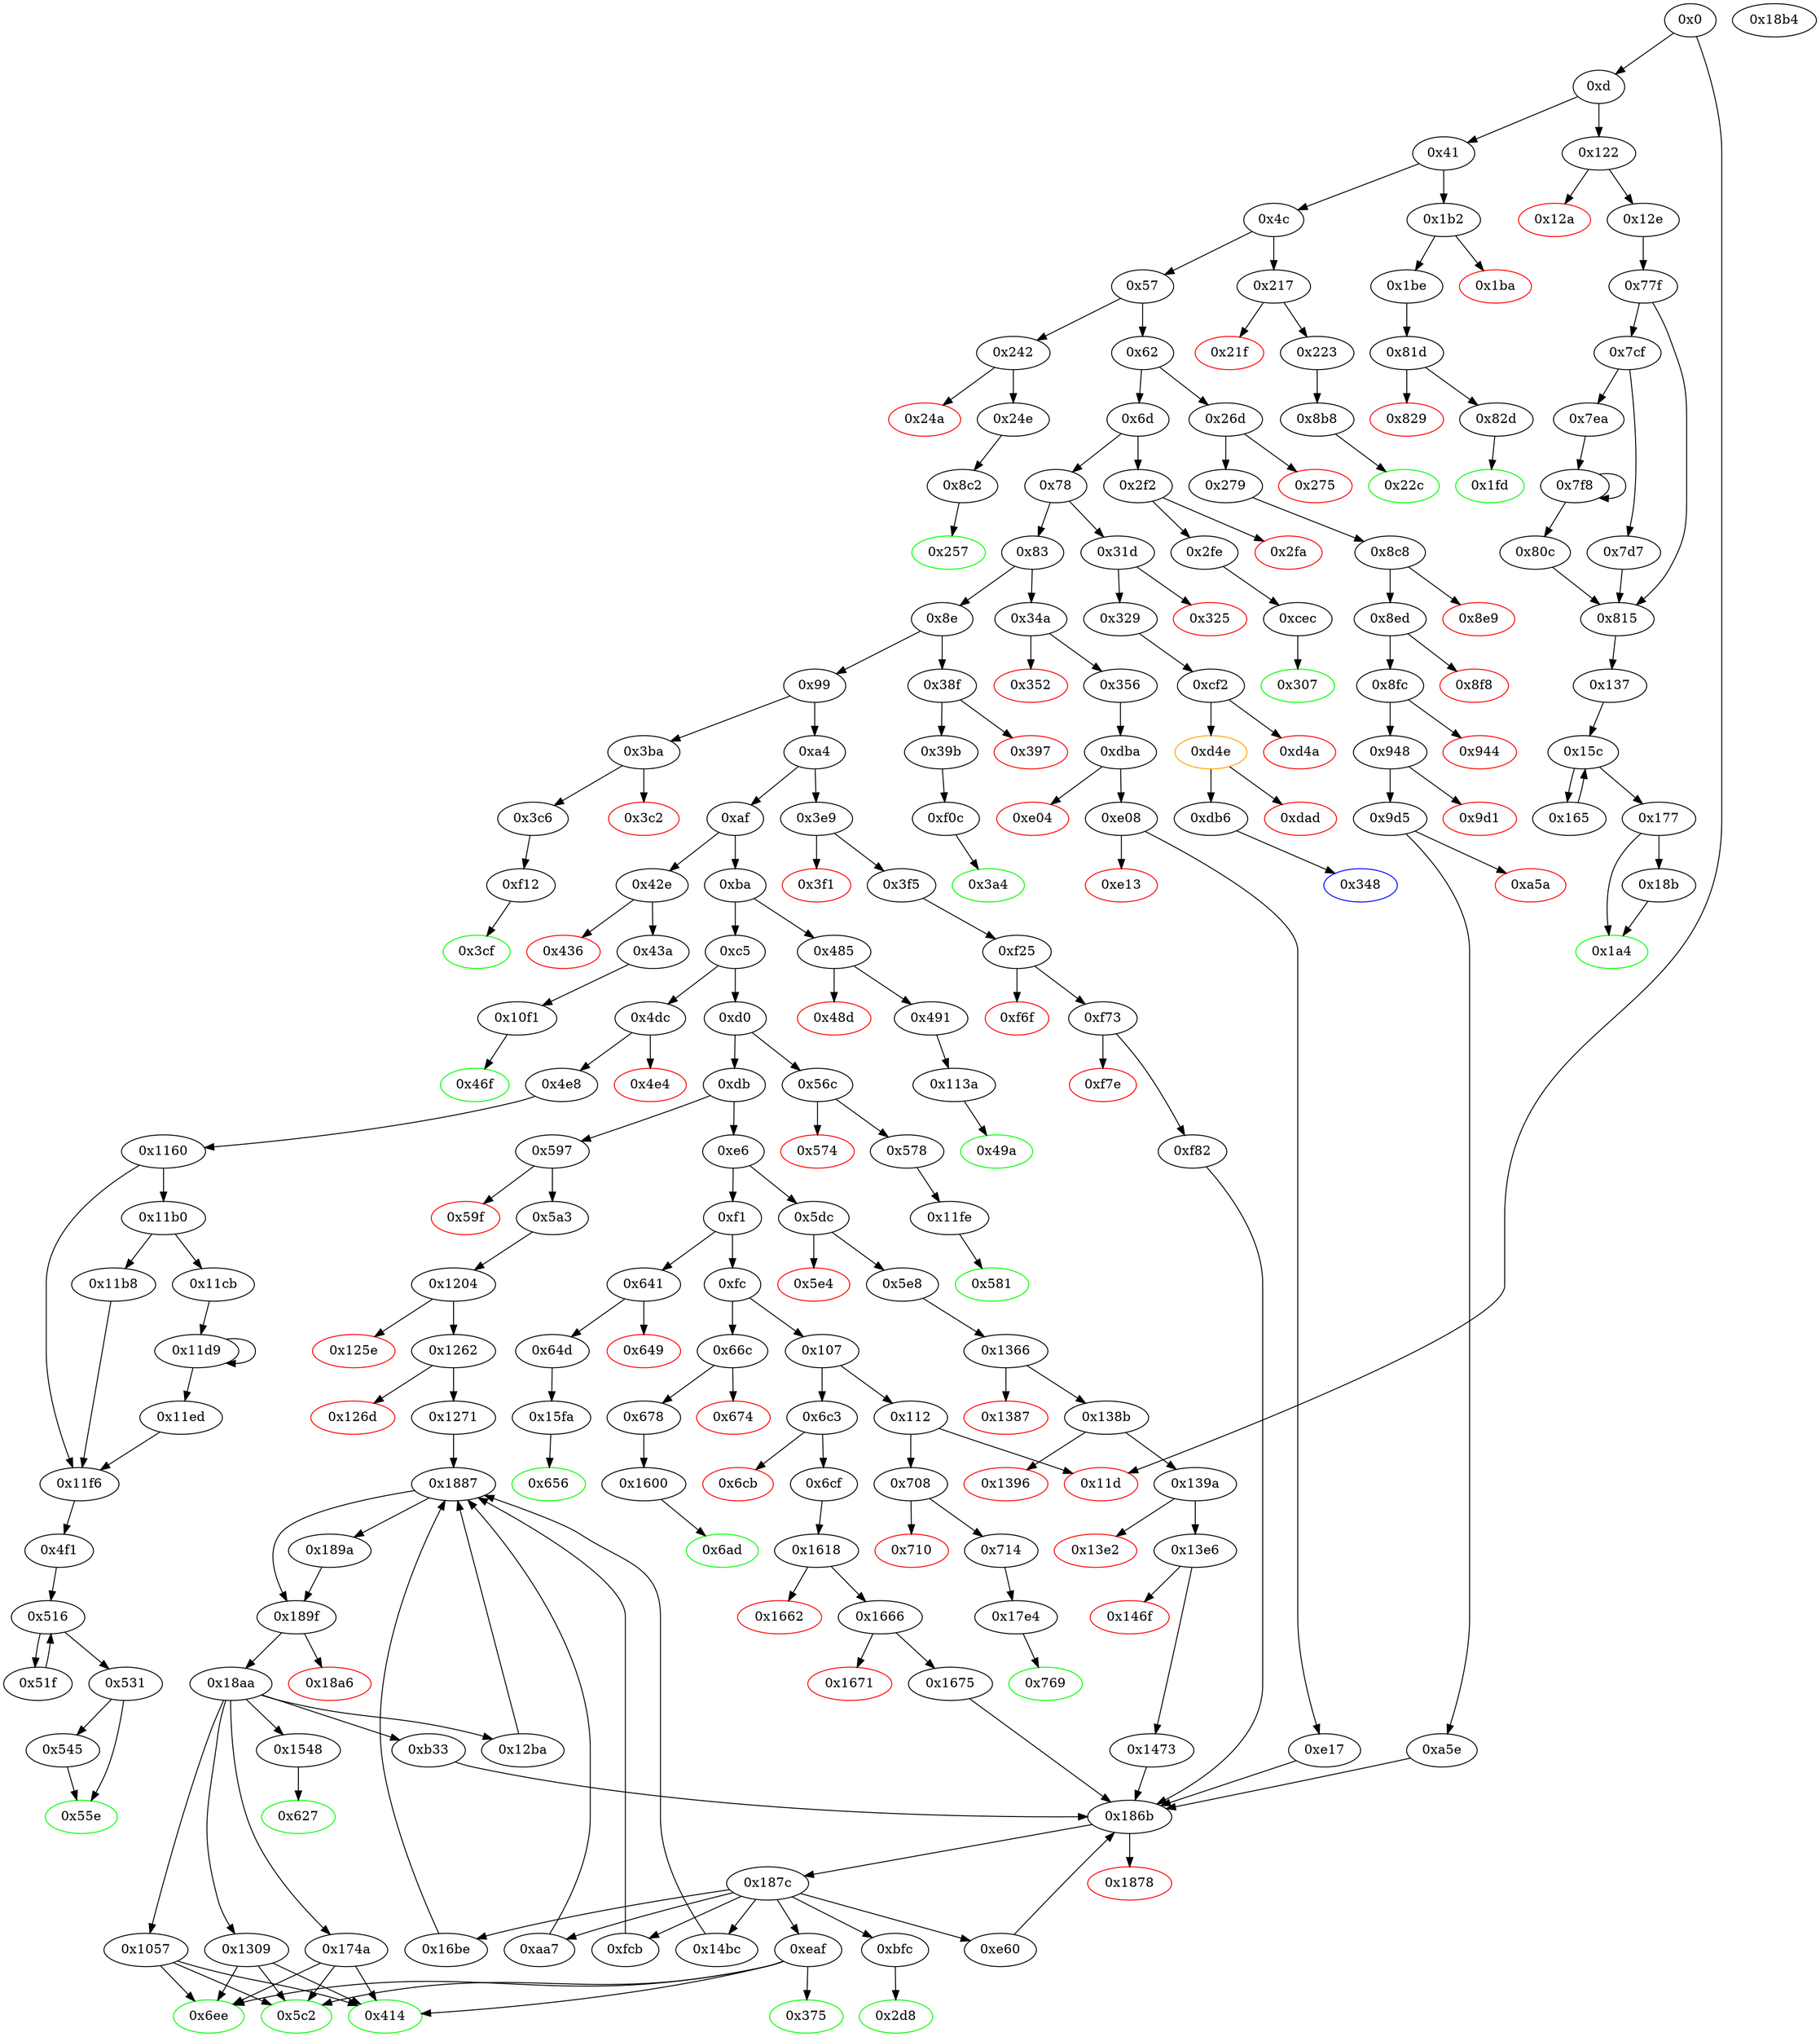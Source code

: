 digraph "" {
"0x43a" [fillcolor=white, id="0x43a", style=filled, tooltip="Block 0x43a\n[0x43a:0x46e]\n---\nPredecessors: [0x42e]\nSuccessors: [0x10f1]\n---\n0x43a JUMPDEST\n0x43b POP\n0x43c PUSH2 0x46f\n0x43f PUSH1 0x4\n0x441 DUP1\n0x442 CALLDATASIZE\n0x443 SUB\n0x444 DUP2\n0x445 ADD\n0x446 SWAP1\n0x447 DUP1\n0x448 DUP1\n0x449 CALLDATALOAD\n0x44a PUSH20 0xffffffffffffffffffffffffffffffffffffffff\n0x45f AND\n0x460 SWAP1\n0x461 PUSH1 0x20\n0x463 ADD\n0x464 SWAP1\n0x465 SWAP3\n0x466 SWAP2\n0x467 SWAP1\n0x468 POP\n0x469 POP\n0x46a POP\n0x46b PUSH2 0x10f1\n0x46e JUMP\n---\n0x43a: JUMPDEST \n0x43c: V320 = 0x46f\n0x43f: V321 = 0x4\n0x442: V322 = CALLDATASIZE\n0x443: V323 = SUB V322 0x4\n0x445: V324 = ADD 0x4 V323\n0x449: V325 = CALLDATALOAD 0x4\n0x44a: V326 = 0xffffffffffffffffffffffffffffffffffffffff\n0x45f: V327 = AND 0xffffffffffffffffffffffffffffffffffffffff V325\n0x461: V328 = 0x20\n0x463: V329 = ADD 0x20 0x4\n0x46b: V330 = 0x10f1\n0x46e: JUMP 0x10f1\n---\nEntry stack: [V11, V316]\nStack pops: 1\nStack additions: [0x46f, V327]\nExit stack: [V11, 0x46f, V327]\n\nDef sites:\nV11: {0xd.0x35}\nV316: {0x42e.0x42f}\n"];
"0x12e" [fillcolor=white, id="0x12e", style=filled, tooltip="Block 0x12e\n[0x12e:0x136]\n---\nPredecessors: [0x122]\nSuccessors: [0x77f]\n---\n0x12e JUMPDEST\n0x12f POP\n0x130 PUSH2 0x137\n0x133 PUSH2 0x77f\n0x136 JUMP\n---\n0x12e: JUMPDEST \n0x130: V80 = 0x137\n0x133: V81 = 0x77f\n0x136: JUMP 0x77f\n---\nEntry stack: [V11, V76]\nStack pops: 1\nStack additions: [0x137]\nExit stack: [V11, 0x137]\n\nDef sites:\nV11: {0xd.0x35}\nV76: {0x122.0x123}\n"];
"0x22c" [color=green, fillcolor=white, id="0x22c", style=filled, tooltip="Block 0x22c\n[0x22c:0x241]\n---\nPredecessors: [0x8b8]\nSuccessors: []\n---\n0x22c JUMPDEST\n0x22d PUSH1 0x40\n0x22f MLOAD\n0x230 DUP1\n0x231 DUP3\n0x232 DUP2\n0x233 MSTORE\n0x234 PUSH1 0x20\n0x236 ADD\n0x237 SWAP2\n0x238 POP\n0x239 POP\n0x23a PUSH1 0x40\n0x23c MLOAD\n0x23d DUP1\n0x23e SWAP2\n0x23f SUB\n0x240 SWAP1\n0x241 RETURN\n---\n0x22c: JUMPDEST \n0x22d: V158 = 0x40\n0x22f: V159 = M[0x40]\n0x233: M[V159] = V651\n0x234: V160 = 0x20\n0x236: V161 = ADD 0x20 V159\n0x23a: V162 = 0x40\n0x23c: V163 = M[0x40]\n0x23f: V164 = SUB V161 V163\n0x241: RETURN V163 V164\n---\nEntry stack: [V11, V651]\nStack pops: 1\nStack additions: []\nExit stack: [V11]\n\nDef sites:\nV11: {0xd.0x35}\nV651: {0x8b8.0x8bd}\n"];
"0x307" [color=green, fillcolor=white, id="0x307", style=filled, tooltip="Block 0x307\n[0x307:0x31c]\n---\nPredecessors: [0xcec]\nSuccessors: []\n---\n0x307 JUMPDEST\n0x308 PUSH1 0x40\n0x30a MLOAD\n0x30b DUP1\n0x30c DUP3\n0x30d DUP2\n0x30e MSTORE\n0x30f PUSH1 0x20\n0x311 ADD\n0x312 SWAP2\n0x313 POP\n0x314 POP\n0x315 PUSH1 0x40\n0x317 MLOAD\n0x318 DUP1\n0x319 SWAP2\n0x31a SUB\n0x31b SWAP1\n0x31c RETURN\n---\n0x307: JUMPDEST \n0x308: V218 = 0x40\n0x30a: V219 = M[0x40]\n0x30e: M[V219] = V863\n0x30f: V220 = 0x20\n0x311: V221 = ADD 0x20 V219\n0x315: V222 = 0x40\n0x317: V223 = M[0x40]\n0x31a: V224 = SUB V221 V223\n0x31c: RETURN V223 V224\n---\nEntry stack: [V11, 0x307, V863]\nStack pops: 1\nStack additions: []\nExit stack: [V11, 0x307]\n\nDef sites:\nV11: {0xd.0x35}\n0x307: {0x2fe.0x300}\nV863: {0xcec.0xcef}\n"];
"0x2fe" [fillcolor=white, id="0x2fe", style=filled, tooltip="Block 0x2fe\n[0x2fe:0x306]\n---\nPredecessors: [0x2f2]\nSuccessors: [0xcec]\n---\n0x2fe JUMPDEST\n0x2ff POP\n0x300 PUSH2 0x307\n0x303 PUSH2 0xcec\n0x306 JUMP\n---\n0x2fe: JUMPDEST \n0x300: V216 = 0x307\n0x303: V217 = 0xcec\n0x306: JUMP 0xcec\n---\nEntry stack: [V11, V212]\nStack pops: 1\nStack additions: [0x307]\nExit stack: [V11, 0x307]\n\nDef sites:\nV11: {0xd.0x35}\nV212: {0x2f2.0x2f3}\n"];
"0xf82" [fillcolor=white, id="0xf82", style=filled, tooltip="Block 0xf82\n[0xf82:0xfca]\n---\nPredecessors: [0xf73]\nSuccessors: [0x186b]\n---\n0xf82 JUMPDEST\n0xf83 PUSH2 0xfcb\n0xf86 PUSH1 0xa\n0xf88 PUSH1 0x0\n0xf8a CALLER\n0xf8b PUSH20 0xffffffffffffffffffffffffffffffffffffffff\n0xfa0 AND\n0xfa1 PUSH20 0xffffffffffffffffffffffffffffffffffffffff\n0xfb6 AND\n0xfb7 DUP2\n0xfb8 MSTORE\n0xfb9 PUSH1 0x20\n0xfbb ADD\n0xfbc SWAP1\n0xfbd DUP2\n0xfbe MSTORE\n0xfbf PUSH1 0x20\n0xfc1 ADD\n0xfc2 PUSH1 0x0\n0xfc4 SHA3\n0xfc5 SLOAD\n0xfc6 DUP4\n0xfc7 PUSH2 0x186b\n0xfca JUMP\n---\n0xf82: JUMPDEST \n0xf83: V1015 = 0xfcb\n0xf86: V1016 = 0xa\n0xf88: V1017 = 0x0\n0xf8a: V1018 = CALLER\n0xf8b: V1019 = 0xffffffffffffffffffffffffffffffffffffffff\n0xfa0: V1020 = AND 0xffffffffffffffffffffffffffffffffffffffff V1018\n0xfa1: V1021 = 0xffffffffffffffffffffffffffffffffffffffff\n0xfb6: V1022 = AND 0xffffffffffffffffffffffffffffffffffffffff V1020\n0xfb8: M[0x0] = V1022\n0xfb9: V1023 = 0x20\n0xfbb: V1024 = ADD 0x20 0x0\n0xfbe: M[0x20] = 0xa\n0xfbf: V1025 = 0x20\n0xfc1: V1026 = ADD 0x20 0x20\n0xfc2: V1027 = 0x0\n0xfc4: V1028 = SHA3 0x0 0x40\n0xfc5: V1029 = S[V1028]\n0xfc7: V1030 = 0x186b\n0xfca: JUMP 0x186b\n---\nEntry stack: [V11, 0x414, V301, 0x0]\nStack pops: 2\nStack additions: [S1, S0, 0xfcb, V1029, S1]\nExit stack: [V11, 0x414, V301, 0x0, 0xfcb, V1029, V301]\n\nDef sites:\nV11: {0xd.0x35}\n0x414: {0x3f5.0x3f7}\nV301: {0x3f5.0x404}\n0x0: {0xf25.0xf26}\n"];
"0xba" [fillcolor=white, id="0xba", style=filled, tooltip="Block 0xba\n[0xba:0xc4]\n---\nPredecessors: [0xaf]\nSuccessors: [0xc5, 0x485]\n---\n0xba DUP1\n0xbb PUSH4 0x8da5cb5b\n0xc0 EQ\n0xc1 PUSH2 0x485\n0xc4 JUMPI\n---\n0xbb: V48 = 0x8da5cb5b\n0xc0: V49 = EQ 0x8da5cb5b V11\n0xc1: V50 = 0x485\n0xc4: JUMPI 0x485 V49\n---\nEntry stack: [V11]\nStack pops: 1\nStack additions: [S0]\nExit stack: [V11]\n\nDef sites:\nV11: {0xd.0x35}\n"];
"0x14bc" [fillcolor=white, id="0x14bc", style=filled, tooltip="Block 0x14bc\n[0x14bc:0x1547]\n---\nPredecessors: [0x187c]\nSuccessors: [0x1887]\n---\n0x14bc JUMPDEST\n0x14bd PUSH1 0x9\n0x14bf PUSH1 0x0\n0x14c1 CALLER\n0x14c2 PUSH20 0xffffffffffffffffffffffffffffffffffffffff\n0x14d7 AND\n0x14d8 PUSH20 0xffffffffffffffffffffffffffffffffffffffff\n0x14ed AND\n0x14ee DUP2\n0x14ef MSTORE\n0x14f0 PUSH1 0x20\n0x14f2 ADD\n0x14f3 SWAP1\n0x14f4 DUP2\n0x14f5 MSTORE\n0x14f6 PUSH1 0x20\n0x14f8 ADD\n0x14f9 PUSH1 0x0\n0x14fb SHA3\n0x14fc DUP2\n0x14fd SWAP1\n0x14fe SSTORE\n0x14ff POP\n0x1500 PUSH2 0x1548\n0x1503 PUSH1 0x9\n0x1505 PUSH1 0x0\n0x1507 DUP6\n0x1508 PUSH20 0xffffffffffffffffffffffffffffffffffffffff\n0x151d AND\n0x151e PUSH20 0xffffffffffffffffffffffffffffffffffffffff\n0x1533 AND\n0x1534 DUP2\n0x1535 MSTORE\n0x1536 PUSH1 0x20\n0x1538 ADD\n0x1539 SWAP1\n0x153a DUP2\n0x153b MSTORE\n0x153c PUSH1 0x20\n0x153e ADD\n0x153f PUSH1 0x0\n0x1541 SHA3\n0x1542 SLOAD\n0x1543 DUP4\n0x1544 PUSH2 0x1887\n0x1547 JUMP\n---\n0x14bc: JUMPDEST \n0x14bd: V1322 = 0x9\n0x14bf: V1323 = 0x0\n0x14c1: V1324 = CALLER\n0x14c2: V1325 = 0xffffffffffffffffffffffffffffffffffffffff\n0x14d7: V1326 = AND 0xffffffffffffffffffffffffffffffffffffffff V1324\n0x14d8: V1327 = 0xffffffffffffffffffffffffffffffffffffffff\n0x14ed: V1328 = AND 0xffffffffffffffffffffffffffffffffffffffff V1326\n0x14ef: M[0x0] = V1328\n0x14f0: V1329 = 0x20\n0x14f2: V1330 = ADD 0x20 0x0\n0x14f5: M[0x20] = 0x9\n0x14f6: V1331 = 0x20\n0x14f8: V1332 = ADD 0x20 0x20\n0x14f9: V1333 = 0x0\n0x14fb: V1334 = SHA3 0x0 0x40\n0x14fe: S[V1334] = V1513\n0x1500: V1335 = 0x1548\n0x1503: V1336 = 0x9\n0x1505: V1337 = 0x0\n0x1508: V1338 = 0xffffffffffffffffffffffffffffffffffffffff\n0x151d: V1339 = AND 0xffffffffffffffffffffffffffffffffffffffff S3\n0x151e: V1340 = 0xffffffffffffffffffffffffffffffffffffffff\n0x1533: V1341 = AND 0xffffffffffffffffffffffffffffffffffffffff V1339\n0x1535: M[0x0] = V1341\n0x1536: V1342 = 0x20\n0x1538: V1343 = ADD 0x20 0x0\n0x153b: M[0x20] = 0x9\n0x153c: V1344 = 0x20\n0x153e: V1345 = ADD 0x20 0x20\n0x153f: V1346 = 0x0\n0x1541: V1347 = SHA3 0x0 0x40\n0x1542: V1348 = S[V1347]\n0x1544: V1349 = 0x1887\n0x1547: JUMP 0x1887\n---\nEntry stack: [V11, S5, S4, S3, S2, 0x0, V1513]\nStack pops: 4\nStack additions: [S3, S2, S1, 0x1548, V1348, S2]\nExit stack: [V11, S5, S4, S3, S2, 0x0, 0x1548, V1348, S2]\n\nDef sites:\nV11: {0xd.0x35}\nS5: {0x279.0x27b, 0xd.0x35}\nS4: {0x279.0x29e, 0x5e8.0x5ea, 0xd.0x35}\nS3: {0x279.0x2be, 0x5e8.0x60d, 0x6cf.0x6d1, 0x5a3.0x5a5, 0x3f5.0x3f7, 0x356.0x358}\nS2: {0x279.0x2c8, 0x5e8.0x617, 0x6cf.0x6de, 0x5a3.0x5b2, 0x3f5.0x404, 0x356.0x365}\n0x0: {0x1618.0x1619, 0x8c8.0x8c9, 0xdba.0xdbb, 0xf25.0xf26, 0x1204.0x1205, 0x1366.0x1367}\nV1513: {0x187c.0x187f}\n"];
"0xfc" [fillcolor=white, id="0xfc", style=filled, tooltip="Block 0xfc\n[0xfc:0x106]\n---\nPredecessors: [0xf1]\nSuccessors: [0x107, 0x66c]\n---\n0xfc DUP1\n0xfd PUSH4 0xcd4217c1\n0x102 EQ\n0x103 PUSH2 0x66c\n0x106 JUMPI\n---\n0xfd: V66 = 0xcd4217c1\n0x102: V67 = EQ 0xcd4217c1 V11\n0x103: V68 = 0x66c\n0x106: JUMPI 0x66c V67\n---\nEntry stack: [V11]\nStack pops: 1\nStack additions: [S0]\nExit stack: [V11]\n\nDef sites:\nV11: {0xd.0x35}\n"];
"0x8f8" [color=red, fillcolor=white, id="0x8f8", style=filled, tooltip="Block 0x8f8\n[0x8f8:0x8fb]\n---\nPredecessors: [0x8ed]\nSuccessors: []\n---\n0x8f8 PUSH1 0x0\n0x8fa DUP1\n0x8fb REVERT\n---\n0x8f8: V666 = 0x0\n0x8fb: REVERT 0x0 0x0\n---\nEntry stack: [V11, 0x2d8, V189, V194, V197, 0x0]\nStack pops: 0\nStack additions: []\nExit stack: [V11, 0x2d8, V189, V194, V197, 0x0]\n\nDef sites:\nV11: {0xd.0x35}\n0x2d8: {0x279.0x27b}\nV189: {0x279.0x29e}\nV194: {0x279.0x2be}\nV197: {0x279.0x2c8}\n0x0: {0x8c8.0x8c9}\n"];
"0xa5a" [color=red, fillcolor=white, id="0xa5a", style=filled, tooltip="Block 0xa5a\n[0xa5a:0xa5d]\n---\nPredecessors: [0x9d5]\nSuccessors: []\n---\n0xa5a PUSH1 0x0\n0xa5c DUP1\n0xa5d REVERT\n---\n0xa5a: V743 = 0x0\n0xa5d: REVERT 0x0 0x0\n---\nEntry stack: [V11, 0x2d8, V189, V194, V197, 0x0]\nStack pops: 0\nStack additions: []\nExit stack: [V11, 0x2d8, V189, V194, V197, 0x0]\n\nDef sites:\nV11: {0xd.0x35}\n0x2d8: {0x279.0x27b}\nV189: {0x279.0x29e}\nV194: {0x279.0x2be}\nV197: {0x279.0x2c8}\n0x0: {0x8c8.0x8c9}\n"];
"0x8c2" [fillcolor=white, id="0x8c2", style=filled, tooltip="Block 0x8c2\n[0x8c2:0x8c7]\n---\nPredecessors: [0x24e]\nSuccessors: [0x257]\n---\n0x8c2 JUMPDEST\n0x8c3 PUSH1 0x5\n0x8c5 SLOAD\n0x8c6 DUP2\n0x8c7 JUMP\n---\n0x8c2: JUMPDEST \n0x8c3: V652 = 0x5\n0x8c5: V653 = S[0x5]\n0x8c7: JUMP 0x257\n---\nEntry stack: [V11, 0x257]\nStack pops: 1\nStack additions: [S0, V653]\nExit stack: [V11, 0x257, V653]\n\nDef sites:\nV11: {0xd.0x35}\n0x257: {0x24e.0x250}\n"];
"0x8e9" [color=red, fillcolor=white, id="0x8e9", style=filled, tooltip="Block 0x8e9\n[0x8e9:0x8ec]\n---\nPredecessors: [0x8c8]\nSuccessors: []\n---\n0x8e9 PUSH1 0x0\n0x8eb DUP1\n0x8ec REVERT\n---\n0x8e9: V660 = 0x0\n0x8ec: REVERT 0x0 0x0\n---\nEntry stack: [V11, 0x2d8, V189, V194, V197, 0x0]\nStack pops: 0\nStack additions: []\nExit stack: [V11, 0x2d8, V189, V194, V197, 0x0]\n\nDef sites:\nV11: {0xd.0x35}\n0x2d8: {0x279.0x27b}\nV189: {0x279.0x29e}\nV194: {0x279.0x2be}\nV197: {0x279.0x2c8}\n0x0: {0x8c8.0x8c9}\n"];
"0x187c" [fillcolor=white, id="0x187c", style=filled, tooltip="Block 0x187c\n[0x187c:0x1886]\n---\nPredecessors: [0x186b]\nSuccessors: [0xaa7, 0xbfc, 0xe60, 0xeaf, 0xfcb, 0x14bc, 0x16be]\n---\n0x187c JUMPDEST\n0x187d DUP2\n0x187e DUP4\n0x187f SUB\n0x1880 SWAP1\n0x1881 POP\n0x1882 SWAP3\n0x1883 SWAP2\n0x1884 POP\n0x1885 POP\n0x1886 JUMP\n---\n0x187c: JUMPDEST \n0x187f: V1513 = SUB S2 S1\n0x1886: JUMP {0xaa7, 0xbfc, 0xe60, 0xeaf, 0xfcb, 0x14bc, 0x16be}\n---\nEntry stack: [V11, S8, S7, S6, S5, 0x0, {0xaa7, 0xbfc, 0xe60, 0xeaf, 0xfcb, 0x14bc, 0x16be}, S2, S1, 0x0]\nStack pops: 4\nStack additions: [V1513]\nExit stack: [V11, S8, S7, S6, S5, 0x0, V1513]\n\nDef sites:\nV11: {0xd.0x35}\nS8: {0x279.0x27b, 0xd.0x35}\nS7: {0x279.0x29e, 0x5e8.0x5ea, 0xd.0x35}\nS6: {0x279.0x2be, 0x5e8.0x60d, 0x6cf.0x6d1, 0x5a3.0x5a5, 0x3f5.0x3f7, 0x356.0x358}\nS5: {0x279.0x2c8, 0x5e8.0x617, 0x6cf.0x6de, 0x5a3.0x5b2, 0x3f5.0x404, 0x356.0x365}\n0x0: {0x1618.0x1619, 0x8c8.0x8c9, 0xdba.0xdbb, 0xf25.0xf26, 0x1204.0x1205, 0x1366.0x1367}\n{0xaa7, 0xbfc, 0xe60, 0xeaf, 0xfcb, 0x14bc, 0x16be}: {0xb33_0x18aa_0x189a.0xb77, 0xa5e.0xa5f, 0x1473.0x1474, 0x1675.0x1676, 0xe17.0xe18, 0xe60.0xea4, 0xf82.0xf83, 0xb33_0x18aa_0x1887.0xb77}\nS2: {0xb33_0x18aa_0x1887.0xbf6, 0xa5e.0xaa1, 0x1473.0x14b6, 0x1675.0x16b8, 0xe17.0xe5a, 0xe60.0xea9, 0xf82.0xfc5, 0xb33_0x18aa_0x189a.0xbf6}\nS1: {0x279.0x2c8, 0x5e8.0x617, 0x6cf.0x6de, 0x5a3.0x5b2, 0x3f5.0x404, 0x356.0x365}\n0x0: {0x186b.0x186c}\n"];
"0x352" [color=red, fillcolor=white, id="0x352", style=filled, tooltip="Block 0x352\n[0x352:0x355]\n---\nPredecessors: [0x34a]\nSuccessors: []\n---\n0x352 PUSH1 0x0\n0x354 DUP1\n0x355 REVERT\n---\n0x352: V241 = 0x0\n0x355: REVERT 0x0 0x0\n---\nEntry stack: [V11, V238]\nStack pops: 0\nStack additions: []\nExit stack: [V11, V238]\n\nDef sites:\nV11: {0xd.0x35}\nV238: {0x34a.0x34b}\n"];
"0x57" [fillcolor=white, id="0x57", style=filled, tooltip="Block 0x57\n[0x57:0x61]\n---\nPredecessors: [0x4c]\nSuccessors: [0x62, 0x242]\n---\n0x57 DUP1\n0x58 PUSH4 0x21106109\n0x5d EQ\n0x5e PUSH2 0x242\n0x61 JUMPI\n---\n0x58: V21 = 0x21106109\n0x5d: V22 = EQ 0x21106109 V11\n0x5e: V23 = 0x242\n0x61: JUMPI 0x242 V22\n---\nEntry stack: [V11]\nStack pops: 1\nStack additions: [S0]\nExit stack: [V11]\n\nDef sites:\nV11: {0xd.0x35}\n"];
"0x138b" [fillcolor=white, id="0x138b", style=filled, tooltip="Block 0x138b\n[0x138b:0x1395]\n---\nPredecessors: [0x1366]\nSuccessors: [0x1396, 0x139a]\n---\n0x138b JUMPDEST\n0x138c PUSH1 0x0\n0x138e DUP3\n0x138f GT\n0x1390 ISZERO\n0x1391 ISZERO\n0x1392 PUSH2 0x139a\n0x1395 JUMPI\n---\n0x138b: JUMPDEST \n0x138c: V1251 = 0x0\n0x138f: V1252 = GT V453 0x0\n0x1390: V1253 = ISZERO V1252\n0x1391: V1254 = ISZERO V1253\n0x1392: V1255 = 0x139a\n0x1395: JUMPI 0x139a V1254\n---\nEntry stack: [V11, 0x627, V450, V453, 0x0]\nStack pops: 2\nStack additions: [S1, S0]\nExit stack: [V11, 0x627, V450, V453, 0x0]\n\nDef sites:\nV11: {0xd.0x35}\n0x627: {0x5e8.0x5ea}\nV450: {0x5e8.0x60d}\nV453: {0x5e8.0x617}\n0x0: {0x1366.0x1367}\n"];
"0x24e" [fillcolor=white, id="0x24e", style=filled, tooltip="Block 0x24e\n[0x24e:0x256]\n---\nPredecessors: [0x242]\nSuccessors: [0x8c2]\n---\n0x24e JUMPDEST\n0x24f POP\n0x250 PUSH2 0x257\n0x253 PUSH2 0x8c2\n0x256 JUMP\n---\n0x24e: JUMPDEST \n0x250: V169 = 0x257\n0x253: V170 = 0x8c2\n0x256: JUMP 0x8c2\n---\nEntry stack: [V11, V165]\nStack pops: 1\nStack additions: [0x257]\nExit stack: [V11, 0x257]\n\nDef sites:\nV11: {0xd.0x35}\nV165: {0x242.0x243}\n"];
"0x4c" [fillcolor=white, id="0x4c", style=filled, tooltip="Block 0x4c\n[0x4c:0x56]\n---\nPredecessors: [0x41]\nSuccessors: [0x57, 0x217]\n---\n0x4c DUP1\n0x4d PUSH4 0x18160ddd\n0x52 EQ\n0x53 PUSH2 0x217\n0x56 JUMPI\n---\n0x4d: V18 = 0x18160ddd\n0x52: V19 = EQ 0x18160ddd V11\n0x53: V20 = 0x217\n0x56: JUMPI 0x217 V19\n---\nEntry stack: [V11]\nStack pops: 1\nStack additions: [S0]\nExit stack: [V11]\n\nDef sites:\nV11: {0xd.0x35}\n"];
"0x59f" [color=red, fillcolor=white, id="0x59f", style=filled, tooltip="Block 0x59f\n[0x59f:0x5a2]\n---\nPredecessors: [0x597]\nSuccessors: []\n---\n0x59f PUSH1 0x0\n0x5a1 DUP1\n0x5a2 REVERT\n---\n0x59f: V418 = 0x0\n0x5a2: REVERT 0x0 0x0\n---\nEntry stack: [V11, V415]\nStack pops: 0\nStack additions: []\nExit stack: [V11, V415]\n\nDef sites:\nV11: {0xd.0x35}\nV415: {0x597.0x598}\n"];
"0x1671" [color=red, fillcolor=white, id="0x1671", style=filled, tooltip="Block 0x1671\n[0x1671:0x1674]\n---\nPredecessors: [0x1666]\nSuccessors: []\n---\n0x1671 PUSH1 0x0\n0x1673 DUP1\n0x1674 REVERT\n---\n0x1671: V1410 = 0x0\n0x1674: REVERT 0x0 0x0\n---\nEntry stack: [V11, 0x6ee, V512, 0x0]\nStack pops: 0\nStack additions: []\nExit stack: [V11, 0x6ee, V512, 0x0]\n\nDef sites:\nV11: {0xd.0x35}\n0x6ee: {0x6cf.0x6d1}\nV512: {0x6cf.0x6de}\n0x0: {0x1618.0x1619}\n"];
"0x9d1" [color=red, fillcolor=white, id="0x9d1", style=filled, tooltip="Block 0x9d1\n[0x9d1:0x9d4]\n---\nPredecessors: [0x948]\nSuccessors: []\n---\n0x9d1 PUSH1 0x0\n0x9d3 DUP1\n0x9d4 REVERT\n---\n0x9d1: V714 = 0x0\n0x9d4: REVERT 0x0 0x0\n---\nEntry stack: [V11, 0x2d8, V189, V194, V197, 0x0]\nStack pops: 0\nStack additions: []\nExit stack: [V11, 0x2d8, V189, V194, V197, 0x0]\n\nDef sites:\nV11: {0xd.0x35}\n0x2d8: {0x279.0x27b}\nV189: {0x279.0x29e}\nV194: {0x279.0x2be}\nV197: {0x279.0x2c8}\n0x0: {0x8c8.0x8c9}\n"];
"0x1387" [color=red, fillcolor=white, id="0x1387", style=filled, tooltip="Block 0x1387\n[0x1387:0x138a]\n---\nPredecessors: [0x1366]\nSuccessors: []\n---\n0x1387 PUSH1 0x0\n0x1389 DUP1\n0x138a REVERT\n---\n0x1387: V1250 = 0x0\n0x138a: REVERT 0x0 0x0\n---\nEntry stack: [V11, 0x627, V450, V453, 0x0]\nStack pops: 0\nStack additions: []\nExit stack: [V11, 0x627, V450, V453, 0x0]\n\nDef sites:\nV11: {0xd.0x35}\n0x627: {0x5e8.0x5ea}\nV450: {0x5e8.0x60d}\nV453: {0x5e8.0x617}\n0x0: {0x1366.0x1367}\n"];
"0x62" [fillcolor=white, id="0x62", style=filled, tooltip="Block 0x62\n[0x62:0x6c]\n---\nPredecessors: [0x57]\nSuccessors: [0x6d, 0x26d]\n---\n0x62 DUP1\n0x63 PUSH4 0x23b872dd\n0x68 EQ\n0x69 PUSH2 0x26d\n0x6c JUMPI\n---\n0x63: V24 = 0x23b872dd\n0x68: V25 = EQ 0x23b872dd V11\n0x69: V26 = 0x26d\n0x6c: JUMPI 0x26d V25\n---\nEntry stack: [V11]\nStack pops: 1\nStack additions: [S0]\nExit stack: [V11]\n\nDef sites:\nV11: {0xd.0x35}\n"];
"0x3a4" [color=green, fillcolor=white, id="0x3a4", style=filled, tooltip="Block 0x3a4\n[0x3a4:0x3b9]\n---\nPredecessors: [0xf0c]\nSuccessors: []\n---\n0x3a4 JUMPDEST\n0x3a5 PUSH1 0x40\n0x3a7 MLOAD\n0x3a8 DUP1\n0x3a9 DUP3\n0x3aa DUP2\n0x3ab MSTORE\n0x3ac PUSH1 0x20\n0x3ae ADD\n0x3af SWAP2\n0x3b0 POP\n0x3b1 POP\n0x3b2 PUSH1 0x40\n0x3b4 MLOAD\n0x3b5 DUP1\n0x3b6 SWAP2\n0x3b7 SUB\n0x3b8 SWAP1\n0x3b9 RETURN\n---\n0x3a4: JUMPDEST \n0x3a5: V268 = 0x40\n0x3a7: V269 = M[0x40]\n0x3ab: M[V269] = V981\n0x3ac: V270 = 0x20\n0x3ae: V271 = ADD 0x20 V269\n0x3b2: V272 = 0x40\n0x3b4: V273 = M[0x40]\n0x3b7: V274 = SUB V271 V273\n0x3b9: RETURN V273 V274\n---\nEntry stack: [V11, 0x3a4, V981]\nStack pops: 1\nStack additions: []\nExit stack: [V11, 0x3a4]\n\nDef sites:\nV11: {0xd.0x35}\n0x3a4: {0x39b.0x39d}\nV981: {0xf0c.0xf0f}\n"];
"0x2fa" [color=red, fillcolor=white, id="0x2fa", style=filled, tooltip="Block 0x2fa\n[0x2fa:0x2fd]\n---\nPredecessors: [0x2f2]\nSuccessors: []\n---\n0x2fa PUSH1 0x0\n0x2fc DUP1\n0x2fd REVERT\n---\n0x2fa: V215 = 0x0\n0x2fd: REVERT 0x0 0x0\n---\nEntry stack: [V11, V212]\nStack pops: 0\nStack additions: []\nExit stack: [V11, V212]\n\nDef sites:\nV11: {0xd.0x35}\nV212: {0x2f2.0x2f3}\n"];
"0x2f2" [fillcolor=white, id="0x2f2", style=filled, tooltip="Block 0x2f2\n[0x2f2:0x2f9]\n---\nPredecessors: [0x6d]\nSuccessors: [0x2fa, 0x2fe]\n---\n0x2f2 JUMPDEST\n0x2f3 CALLVALUE\n0x2f4 DUP1\n0x2f5 ISZERO\n0x2f6 PUSH2 0x2fe\n0x2f9 JUMPI\n---\n0x2f2: JUMPDEST \n0x2f3: V212 = CALLVALUE\n0x2f5: V213 = ISZERO V212\n0x2f6: V214 = 0x2fe\n0x2f9: JUMPI 0x2fe V213\n---\nEntry stack: [V11]\nStack pops: 0\nStack additions: [V212]\nExit stack: [V11, V212]\n\nDef sites:\nV11: {0xd.0x35}\n"];
"0x31d" [fillcolor=white, id="0x31d", style=filled, tooltip="Block 0x31d\n[0x31d:0x324]\n---\nPredecessors: [0x78]\nSuccessors: [0x325, 0x329]\n---\n0x31d JUMPDEST\n0x31e CALLVALUE\n0x31f DUP1\n0x320 ISZERO\n0x321 PUSH2 0x329\n0x324 JUMPI\n---\n0x31d: JUMPDEST \n0x31e: V225 = CALLVALUE\n0x320: V226 = ISZERO V225\n0x321: V227 = 0x329\n0x324: JUMPI 0x329 V226\n---\nEntry stack: [V11]\nStack pops: 0\nStack additions: [V225]\nExit stack: [V11, V225]\n\nDef sites:\nV11: {0xd.0x35}\n"];
"0x829" [color=red, fillcolor=white, id="0x829", style=filled, tooltip="Block 0x829\n[0x829:0x82c]\n---\nPredecessors: [0x81d]\nSuccessors: []\n---\n0x829 PUSH1 0x0\n0x82b DUP1\n0x82c REVERT\n---\n0x829: V623 = 0x0\n0x82c: REVERT 0x0 0x0\n---\nEntry stack: [V11, 0x1fd, V134, V137, 0x0]\nStack pops: 0\nStack additions: []\nExit stack: [V11, 0x1fd, V134, V137, 0x0]\n\nDef sites:\nV11: {0xd.0x35}\n0x1fd: {0x1be.0x1c0}\nV134: {0x1be.0x1e3}\nV137: {0x1be.0x1ed}\n0x0: {0x81d.0x81e}\n"];
"0x6d" [fillcolor=white, id="0x6d", style=filled, tooltip="Block 0x6d\n[0x6d:0x77]\n---\nPredecessors: [0x62]\nSuccessors: [0x78, 0x2f2]\n---\n0x6d DUP1\n0x6e PUSH4 0x313ce567\n0x73 EQ\n0x74 PUSH2 0x2f2\n0x77 JUMPI\n---\n0x6e: V27 = 0x313ce567\n0x73: V28 = EQ 0x313ce567 V11\n0x74: V29 = 0x2f2\n0x77: JUMPI 0x2f2 V28\n---\nEntry stack: [V11]\nStack pops: 1\nStack additions: [S0]\nExit stack: [V11]\n\nDef sites:\nV11: {0xd.0x35}\n"];
"0x3c2" [color=red, fillcolor=white, id="0x3c2", style=filled, tooltip="Block 0x3c2\n[0x3c2:0x3c5]\n---\nPredecessors: [0x3ba]\nSuccessors: []\n---\n0x3c2 PUSH1 0x0\n0x3c4 DUP1\n0x3c5 REVERT\n---\n0x3c2: V278 = 0x0\n0x3c5: REVERT 0x0 0x0\n---\nEntry stack: [V11, V275]\nStack pops: 0\nStack additions: []\nExit stack: [V11, V275]\n\nDef sites:\nV11: {0xd.0x35}\nV275: {0x3ba.0x3bb}\n"];
"0x710" [color=red, fillcolor=white, id="0x710", style=filled, tooltip="Block 0x710\n[0x710:0x713]\n---\nPredecessors: [0x708]\nSuccessors: []\n---\n0x710 PUSH1 0x0\n0x712 DUP1\n0x713 REVERT\n---\n0x710: V530 = 0x0\n0x713: REVERT 0x0 0x0\n---\nEntry stack: [V11, V527]\nStack pops: 0\nStack additions: []\nExit stack: [V11, V527]\n\nDef sites:\nV11: {0xd.0x35}\nV527: {0x708.0x709}\n"];
"0x531" [fillcolor=white, id="0x531", style=filled, tooltip="Block 0x531\n[0x531:0x544]\n---\nPredecessors: [0x516]\nSuccessors: [0x545, 0x55e]\n---\n0x531 JUMPDEST\n0x532 POP\n0x533 POP\n0x534 POP\n0x535 POP\n0x536 SWAP1\n0x537 POP\n0x538 SWAP1\n0x539 DUP2\n0x53a ADD\n0x53b SWAP1\n0x53c PUSH1 0x1f\n0x53e AND\n0x53f DUP1\n0x540 ISZERO\n0x541 PUSH2 0x55e\n0x544 JUMPI\n---\n0x531: JUMPDEST \n0x53a: V382 = ADD V369 V368\n0x53c: V383 = 0x1f\n0x53e: V384 = AND 0x1f V369\n0x540: V385 = ISZERO V384\n0x541: V386 = 0x55e\n0x544: JUMPI 0x55e V385\n---\nEntry stack: [V11, 0x4f1, V1127, V362, V362, V368, V371, V369, V369, V368, V371, S0]\nStack pops: 7\nStack additions: [V382, V384]\nExit stack: [V11, 0x4f1, V1127, V362, V362, V382, V384]\n\nDef sites:\nV11: {0xd.0x35}\n0x4f1: {0x4e8.0x4ea}\nV1127: {0x1160.0x1185}\nV362: {0x4f1.0x4f4}\nV362: {0x4f1.0x4f4}\nV368: {0x4f1.0x507}\nV371: {0x4f1.0x50f}\nV369: {0x4f1.0x50b}\nV369: {0x4f1.0x50b}\nV368: {0x4f1.0x507}\nV371: {0x4f1.0x50f}\nS0: {0x4f1.0x514, 0x51f.0x52a}\n"];
"0x34a" [fillcolor=white, id="0x34a", style=filled, tooltip="Block 0x34a\n[0x34a:0x351]\n---\nPredecessors: [0x83]\nSuccessors: [0x352, 0x356]\n---\n0x34a JUMPDEST\n0x34b CALLVALUE\n0x34c DUP1\n0x34d ISZERO\n0x34e PUSH2 0x356\n0x351 JUMPI\n---\n0x34a: JUMPDEST \n0x34b: V238 = CALLVALUE\n0x34d: V239 = ISZERO V238\n0x34e: V240 = 0x356\n0x351: JUMPI 0x356 V239\n---\nEntry stack: [V11]\nStack pops: 0\nStack additions: [V238]\nExit stack: [V11, V238]\n\nDef sites:\nV11: {0xd.0x35}\n"];
"0x7f8" [fillcolor=white, id="0x7f8", style=filled, tooltip="Block 0x7f8\n[0x7f8:0x80b]\n---\nPredecessors: [0x7ea, 0x7f8]\nSuccessors: [0x7f8, 0x80c]\n---\n0x7f8 JUMPDEST\n0x7f9 DUP2\n0x7fa SLOAD\n0x7fb DUP2\n0x7fc MSTORE\n0x7fd SWAP1\n0x7fe PUSH1 0x1\n0x800 ADD\n0x801 SWAP1\n0x802 PUSH1 0x20\n0x804 ADD\n0x805 DUP1\n0x806 DUP4\n0x807 GT\n0x808 PUSH2 0x7f8\n0x80b JUMPI\n---\n0x7f8: JUMPDEST \n0x7fa: V607 = S[S1]\n0x7fc: M[S0] = V607\n0x7fe: V608 = 0x1\n0x800: V609 = ADD 0x1 S1\n0x802: V610 = 0x20\n0x804: V611 = ADD 0x20 S0\n0x807: V612 = GT V602 V611\n0x808: V613 = 0x7f8\n0x80b: JUMPI 0x7f8 V612\n---\nEntry stack: [V11, 0x137, V574, 0x0, V565, V602, S1, S0]\nStack pops: 3\nStack additions: [S2, V609, V611]\nExit stack: [V11, 0x137, V574, 0x0, V565, V602, V609, V611]\n\nDef sites:\nV11: {0xd.0x35}\n0x137: {0x12e.0x130}\nV574: {0x77f.0x7a4}\n0x0: {0x77f.0x780}\nV565: {0x77f.0x794}\nV602: {0x7ea.0x7ec}\nS1: {0x7f8.0x800, 0x7ea.0x7f6}\nS0: {0x7f8.0x804, 0x77f.0x7b4}\n"];
"0x41" [fillcolor=white, id="0x41", style=filled, tooltip="Block 0x41\n[0x41:0x4b]\n---\nPredecessors: [0xd]\nSuccessors: [0x4c, 0x1b2]\n---\n0x41 DUP1\n0x42 PUSH4 0x95ea7b3\n0x47 EQ\n0x48 PUSH2 0x1b2\n0x4b JUMPI\n---\n0x42: V15 = 0x95ea7b3\n0x47: V16 = EQ 0x95ea7b3 V11\n0x48: V17 = 0x1b2\n0x4b: JUMPI 0x1b2 V16\n---\nEntry stack: [V11]\nStack pops: 1\nStack additions: [S0]\nExit stack: [V11]\n\nDef sites:\nV11: {0xd.0x35}\n"];
"0x11fe" [fillcolor=white, id="0x11fe", style=filled, tooltip="Block 0x11fe\n[0x11fe:0x1203]\n---\nPredecessors: [0x578]\nSuccessors: [0x581]\n---\n0x11fe JUMPDEST\n0x11ff PUSH1 0x4\n0x1201 SLOAD\n0x1202 DUP2\n0x1203 JUMP\n---\n0x11fe: JUMPDEST \n0x11ff: V1171 = 0x4\n0x1201: V1172 = S[0x4]\n0x1203: JUMP 0x581\n---\nEntry stack: [V11, 0x581]\nStack pops: 1\nStack additions: [S0, V1172]\nExit stack: [V11, 0x581, V1172]\n\nDef sites:\nV11: {0xd.0x35}\n0x581: {0x578.0x57a}\n"];
"0x0" [fillcolor=white, id="0x0", style=filled, tooltip="Block 0x0\n[0x0:0xc]\n---\nPredecessors: []\nSuccessors: [0xd, 0x11d]\n---\n0x0 PUSH1 0x80\n0x2 PUSH1 0x40\n0x4 MSTORE\n0x5 PUSH1 0x4\n0x7 CALLDATASIZE\n0x8 LT\n0x9 PUSH2 0x11d\n0xc JUMPI\n---\n0x0: V0 = 0x80\n0x2: V1 = 0x40\n0x4: M[0x40] = 0x80\n0x5: V2 = 0x4\n0x7: V3 = CALLDATASIZE\n0x8: V4 = LT V3 0x4\n0x9: V5 = 0x11d\n0xc: JUMPI 0x11d V4\n---\nEntry stack: []\nStack pops: 0\nStack additions: []\nExit stack: []\n\nDef sites:\n"];
"0x99" [fillcolor=white, id="0x99", style=filled, tooltip="Block 0x99\n[0x99:0xa3]\n---\nPredecessors: [0x8e]\nSuccessors: [0xa4, 0x3ba]\n---\n0x99 DUP1\n0x9a PUSH4 0x5c975abb\n0x9f EQ\n0xa0 PUSH2 0x3ba\n0xa3 JUMPI\n---\n0x9a: V39 = 0x5c975abb\n0x9f: V40 = EQ 0x5c975abb V11\n0xa0: V41 = 0x3ba\n0xa3: JUMPI 0x3ba V40\n---\nEntry stack: [V11]\nStack pops: 1\nStack additions: [S0]\nExit stack: [V11]\n\nDef sites:\nV11: {0xd.0x35}\n"];
"0x1878" [color=red, fillcolor=white, id="0x1878", style=filled, tooltip="Block 0x1878\n[0x1878:0x187b]\n---\nPredecessors: [0x186b]\nSuccessors: []\n---\n0x1878 PUSH1 0x0\n0x187a DUP1\n0x187b REVERT\n---\n0x1878: V1512 = 0x0\n0x187b: REVERT 0x0 0x0\n---\nEntry stack: [V11, S8, S7, S6, S5, 0x0, {0xaa7, 0xbfc, 0xe60, 0xeaf, 0xfcb, 0x14bc, 0x16be}, S2, S1, 0x0]\nStack pops: 0\nStack additions: []\nExit stack: [V11, S8, S7, S6, S5, 0x0, {0xaa7, 0xbfc, 0xe60, 0xeaf, 0xfcb, 0x14bc, 0x16be}, S2, S1, 0x0]\n\nDef sites:\nV11: {0xd.0x35}\nS8: {0x279.0x27b, 0xd.0x35}\nS7: {0x279.0x29e, 0x5e8.0x5ea, 0xd.0x35}\nS6: {0x279.0x2be, 0x5e8.0x60d, 0x6cf.0x6d1, 0x5a3.0x5a5, 0x3f5.0x3f7, 0x356.0x358}\nS5: {0x279.0x2c8, 0x5e8.0x617, 0x6cf.0x6de, 0x5a3.0x5b2, 0x3f5.0x404, 0x356.0x365}\n0x0: {0x1618.0x1619, 0x8c8.0x8c9, 0xdba.0xdbb, 0xf25.0xf26, 0x1204.0x1205, 0x1366.0x1367}\n{0xaa7, 0xbfc, 0xe60, 0xeaf, 0xfcb, 0x14bc, 0x16be}: {0xb33_0x18aa_0x189a.0xb77, 0xa5e.0xa5f, 0x1473.0x1474, 0x1675.0x1676, 0xe17.0xe18, 0xe60.0xea4, 0xf82.0xf83, 0xb33_0x18aa_0x1887.0xb77}\nS2: {0xb33_0x18aa_0x1887.0xbf6, 0xa5e.0xaa1, 0x1473.0x14b6, 0x1675.0x16b8, 0xe17.0xe5a, 0xe60.0xea9, 0xf82.0xfc5, 0xb33_0x18aa_0x189a.0xbf6}\nS1: {0x279.0x2c8, 0x5e8.0x617, 0x6cf.0x6de, 0x5a3.0x5b2, 0x3f5.0x404, 0x356.0x365}\n0x0: {0x186b.0x186c}\n"];
"0x3c6" [fillcolor=white, id="0x3c6", style=filled, tooltip="Block 0x3c6\n[0x3c6:0x3ce]\n---\nPredecessors: [0x3ba]\nSuccessors: [0xf12]\n---\n0x3c6 JUMPDEST\n0x3c7 POP\n0x3c8 PUSH2 0x3cf\n0x3cb PUSH2 0xf12\n0x3ce JUMP\n---\n0x3c6: JUMPDEST \n0x3c8: V279 = 0x3cf\n0x3cb: V280 = 0xf12\n0x3ce: JUMP 0xf12\n---\nEntry stack: [V11, V275]\nStack pops: 1\nStack additions: [0x3cf]\nExit stack: [V11, 0x3cf]\n\nDef sites:\nV11: {0xd.0x35}\nV275: {0x3ba.0x3bb}\n"];
"0x678" [fillcolor=white, id="0x678", style=filled, tooltip="Block 0x678\n[0x678:0x6ac]\n---\nPredecessors: [0x66c]\nSuccessors: [0x1600]\n---\n0x678 JUMPDEST\n0x679 POP\n0x67a PUSH2 0x6ad\n0x67d PUSH1 0x4\n0x67f DUP1\n0x680 CALLDATASIZE\n0x681 SUB\n0x682 DUP2\n0x683 ADD\n0x684 SWAP1\n0x685 DUP1\n0x686 DUP1\n0x687 CALLDATALOAD\n0x688 PUSH20 0xffffffffffffffffffffffffffffffffffffffff\n0x69d AND\n0x69e SWAP1\n0x69f PUSH1 0x20\n0x6a1 ADD\n0x6a2 SWAP1\n0x6a3 SWAP3\n0x6a4 SWAP2\n0x6a5 SWAP1\n0x6a6 POP\n0x6a7 POP\n0x6a8 POP\n0x6a9 PUSH2 0x1600\n0x6ac JUMP\n---\n0x678: JUMPDEST \n0x67a: V485 = 0x6ad\n0x67d: V486 = 0x4\n0x680: V487 = CALLDATASIZE\n0x681: V488 = SUB V487 0x4\n0x683: V489 = ADD 0x4 V488\n0x687: V490 = CALLDATALOAD 0x4\n0x688: V491 = 0xffffffffffffffffffffffffffffffffffffffff\n0x69d: V492 = AND 0xffffffffffffffffffffffffffffffffffffffff V490\n0x69f: V493 = 0x20\n0x6a1: V494 = ADD 0x20 0x4\n0x6a9: V495 = 0x1600\n0x6ac: JUMP 0x1600\n---\nEntry stack: [V11, V481]\nStack pops: 1\nStack additions: [0x6ad, V492]\nExit stack: [V11, 0x6ad, V492]\n\nDef sites:\nV11: {0xd.0x35}\nV481: {0x66c.0x66d}\n"];
"0x708" [fillcolor=white, id="0x708", style=filled, tooltip="Block 0x708\n[0x708:0x70f]\n---\nPredecessors: [0x112]\nSuccessors: [0x710, 0x714]\n---\n0x708 JUMPDEST\n0x709 CALLVALUE\n0x70a DUP1\n0x70b ISZERO\n0x70c PUSH2 0x714\n0x70f JUMPI\n---\n0x708: JUMPDEST \n0x709: V527 = CALLVALUE\n0x70b: V528 = ISZERO V527\n0x70c: V529 = 0x714\n0x70f: JUMPI 0x714 V528\n---\nEntry stack: [V11]\nStack pops: 0\nStack additions: [V527]\nExit stack: [V11, V527]\n\nDef sites:\nV11: {0xd.0x35}\n"];
"0xd4e" [color=orange, fillcolor=white, id="0xd4e", style=filled, tooltip="Block 0xd4e\n[0xd4e:0xdac]\n---\nPredecessors: [0xcf2]\nSuccessors: [0xdad, 0xdb6]\n---\n0xd4e JUMPDEST\n0xd4f PUSH1 0x8\n0xd51 PUSH1 0x1\n0xd53 SWAP1\n0xd54 SLOAD\n0xd55 SWAP1\n0xd56 PUSH2 0x100\n0xd59 EXP\n0xd5a SWAP1\n0xd5b DIV\n0xd5c PUSH20 0xffffffffffffffffffffffffffffffffffffffff\n0xd71 AND\n0xd72 PUSH20 0xffffffffffffffffffffffffffffffffffffffff\n0xd87 AND\n0xd88 PUSH2 0x8fc\n0xd8b DUP3\n0xd8c SWAP1\n0xd8d DUP2\n0xd8e ISZERO\n0xd8f MUL\n0xd90 SWAP1\n0xd91 PUSH1 0x40\n0xd93 MLOAD\n0xd94 PUSH1 0x0\n0xd96 PUSH1 0x40\n0xd98 MLOAD\n0xd99 DUP1\n0xd9a DUP4\n0xd9b SUB\n0xd9c DUP2\n0xd9d DUP6\n0xd9e DUP9\n0xd9f DUP9\n0xda0 CALL\n0xda1 SWAP4\n0xda2 POP\n0xda3 POP\n0xda4 POP\n0xda5 POP\n0xda6 ISZERO\n0xda7 DUP1\n0xda8 ISZERO\n0xda9 PUSH2 0xdb6\n0xdac JUMPI\n---\n0xd4e: JUMPDEST \n0xd4f: V882 = 0x8\n0xd51: V883 = 0x1\n0xd54: V884 = S[0x8]\n0xd56: V885 = 0x100\n0xd59: V886 = EXP 0x100 0x1\n0xd5b: V887 = DIV V884 0x100\n0xd5c: V888 = 0xffffffffffffffffffffffffffffffffffffffff\n0xd71: V889 = AND 0xffffffffffffffffffffffffffffffffffffffff V887\n0xd72: V890 = 0xffffffffffffffffffffffffffffffffffffffff\n0xd87: V891 = AND 0xffffffffffffffffffffffffffffffffffffffff V889\n0xd88: V892 = 0x8fc\n0xd8e: V893 = ISZERO V234\n0xd8f: V894 = MUL V893 0x8fc\n0xd91: V895 = 0x40\n0xd93: V896 = M[0x40]\n0xd94: V897 = 0x0\n0xd96: V898 = 0x40\n0xd98: V899 = M[0x40]\n0xd9b: V900 = SUB V896 V899\n0xda0: V901 = CALL V894 V891 V234 V899 V900 V899 0x0\n0xda6: V902 = ISZERO V901\n0xda8: V903 = ISZERO V902\n0xda9: V904 = 0xdb6\n0xdac: JUMPI 0xdb6 V903\n---\nEntry stack: [V11, 0x348, V234]\nStack pops: 1\nStack additions: [S0, V902]\nExit stack: [V11, 0x348, V234, V902]\n\nDef sites:\nV11: {0xd.0x35}\n0x348: {0x329.0x32b}\nV234: {0x329.0x338}\n"];
"0x397" [color=red, fillcolor=white, id="0x397", style=filled, tooltip="Block 0x397\n[0x397:0x39a]\n---\nPredecessors: [0x38f]\nSuccessors: []\n---\n0x397 PUSH1 0x0\n0x399 DUP1\n0x39a REVERT\n---\n0x397: V265 = 0x0\n0x39a: REVERT 0x0 0x0\n---\nEntry stack: [V11, V262]\nStack pops: 0\nStack additions: []\nExit stack: [V11, V262]\n\nDef sites:\nV11: {0xd.0x35}\nV262: {0x38f.0x390}\n"];
"0x7cf" [fillcolor=white, id="0x7cf", style=filled, tooltip="Block 0x7cf\n[0x7cf:0x7d6]\n---\nPredecessors: [0x77f]\nSuccessors: [0x7d7, 0x7ea]\n---\n0x7cf DUP1\n0x7d0 PUSH1 0x1f\n0x7d2 LT\n0x7d3 PUSH2 0x7ea\n0x7d6 JUMPI\n---\n0x7d0: V592 = 0x1f\n0x7d2: V593 = LT 0x1f V589\n0x7d3: V594 = 0x7ea\n0x7d6: JUMPI 0x7ea V593\n---\nEntry stack: [V11, 0x137, V574, 0x0, V565, V578, 0x0, V589]\nStack pops: 1\nStack additions: [S0]\nExit stack: [V11, 0x137, V574, 0x0, V565, V578, 0x0, V589]\n\nDef sites:\nV11: {0xd.0x35}\n0x137: {0x12e.0x130}\nV574: {0x77f.0x7a4}\n0x0: {0x77f.0x780}\nV565: {0x77f.0x794}\nV578: {0x77f.0x7b4}\n0x0: {0x77f.0x780}\nV589: {0x77f.0x7c8}\n"];
"0x348" [color=blue, fillcolor=white, id="0x348", style=filled, tooltip="Block 0x348\n[0x348:0x349]\n---\nPredecessors: [0xdb6]\nSuccessors: []\n---\n0x348 JUMPDEST\n0x349 STOP\n---\n0x348: JUMPDEST \n0x349: STOP \n---\nEntry stack: [V11]\nStack pops: 0\nStack additions: []\nExit stack: [V11]\n\nDef sites:\nV11: {0xd.0x35}\n"];
"0x3f5" [fillcolor=white, id="0x3f5", style=filled, tooltip="Block 0x3f5\n[0x3f5:0x413]\n---\nPredecessors: [0x3e9]\nSuccessors: [0xf25]\n---\n0x3f5 JUMPDEST\n0x3f6 POP\n0x3f7 PUSH2 0x414\n0x3fa PUSH1 0x4\n0x3fc DUP1\n0x3fd CALLDATASIZE\n0x3fe SUB\n0x3ff DUP2\n0x400 ADD\n0x401 SWAP1\n0x402 DUP1\n0x403 DUP1\n0x404 CALLDATALOAD\n0x405 SWAP1\n0x406 PUSH1 0x20\n0x408 ADD\n0x409 SWAP1\n0x40a SWAP3\n0x40b SWAP2\n0x40c SWAP1\n0x40d POP\n0x40e POP\n0x40f POP\n0x410 PUSH2 0xf25\n0x413 JUMP\n---\n0x3f5: JUMPDEST \n0x3f7: V296 = 0x414\n0x3fa: V297 = 0x4\n0x3fd: V298 = CALLDATASIZE\n0x3fe: V299 = SUB V298 0x4\n0x400: V300 = ADD 0x4 V299\n0x404: V301 = CALLDATALOAD 0x4\n0x406: V302 = 0x20\n0x408: V303 = ADD 0x20 0x4\n0x410: V304 = 0xf25\n0x413: JUMP 0xf25\n---\nEntry stack: [V11, V292]\nStack pops: 1\nStack additions: [0x414, V301]\nExit stack: [V11, 0x414, V301]\n\nDef sites:\nV11: {0xd.0x35}\nV292: {0x3e9.0x3ea}\n"];
"0x436" [color=red, fillcolor=white, id="0x436", style=filled, tooltip="Block 0x436\n[0x436:0x439]\n---\nPredecessors: [0x42e]\nSuccessors: []\n---\n0x436 PUSH1 0x0\n0x438 DUP1\n0x439 REVERT\n---\n0x436: V319 = 0x0\n0x439: REVERT 0x0 0x0\n---\nEntry stack: [V11, V316]\nStack pops: 0\nStack additions: []\nExit stack: [V11, V316]\n\nDef sites:\nV11: {0xd.0x35}\nV316: {0x42e.0x42f}\n"];
"0x146f" [color=red, fillcolor=white, id="0x146f", style=filled, tooltip="Block 0x146f\n[0x146f:0x1472]\n---\nPredecessors: [0x13e6]\nSuccessors: []\n---\n0x146f PUSH1 0x0\n0x1471 DUP1\n0x1472 REVERT\n---\n0x146f: V1305 = 0x0\n0x1472: REVERT 0x0 0x0\n---\nEntry stack: [V11, 0x627, V450, V453, 0x0]\nStack pops: 0\nStack additions: []\nExit stack: [V11, 0x627, V450, V453, 0x0]\n\nDef sites:\nV11: {0xd.0x35}\n0x627: {0x5e8.0x5ea}\nV450: {0x5e8.0x60d}\nV453: {0x5e8.0x617}\n0x0: {0x1366.0x1367}\n"];
"0x26d" [fillcolor=white, id="0x26d", style=filled, tooltip="Block 0x26d\n[0x26d:0x274]\n---\nPredecessors: [0x62]\nSuccessors: [0x275, 0x279]\n---\n0x26d JUMPDEST\n0x26e CALLVALUE\n0x26f DUP1\n0x270 ISZERO\n0x271 PUSH2 0x279\n0x274 JUMPI\n---\n0x26d: JUMPDEST \n0x26e: V178 = CALLVALUE\n0x270: V179 = ISZERO V178\n0x271: V180 = 0x279\n0x274: JUMPI 0x279 V179\n---\nEntry stack: [V11]\nStack pops: 0\nStack additions: [V178]\nExit stack: [V11, V178]\n\nDef sites:\nV11: {0xd.0x35}\n"];
"0x122" [fillcolor=white, id="0x122", style=filled, tooltip="Block 0x122\n[0x122:0x129]\n---\nPredecessors: [0xd]\nSuccessors: [0x12a, 0x12e]\n---\n0x122 JUMPDEST\n0x123 CALLVALUE\n0x124 DUP1\n0x125 ISZERO\n0x126 PUSH2 0x12e\n0x129 JUMPI\n---\n0x122: JUMPDEST \n0x123: V76 = CALLVALUE\n0x125: V77 = ISZERO V76\n0x126: V78 = 0x12e\n0x129: JUMPI 0x12e V77\n---\nEntry stack: [V11]\nStack pops: 0\nStack additions: [V76]\nExit stack: [V11, V76]\n\nDef sites:\nV11: {0xd.0x35}\n"];
"0x1204" [fillcolor=white, id="0x1204", style=filled, tooltip="Block 0x1204\n[0x1204:0x125d]\n---\nPredecessors: [0x5a3]\nSuccessors: [0x125e, 0x1262]\n---\n0x1204 JUMPDEST\n0x1205 PUSH1 0x0\n0x1207 PUSH1 0x8\n0x1209 PUSH1 0x1\n0x120b SWAP1\n0x120c SLOAD\n0x120d SWAP1\n0x120e PUSH2 0x100\n0x1211 EXP\n0x1212 SWAP1\n0x1213 DIV\n0x1214 PUSH20 0xffffffffffffffffffffffffffffffffffffffff\n0x1229 AND\n0x122a PUSH20 0xffffffffffffffffffffffffffffffffffffffff\n0x123f AND\n0x1240 CALLER\n0x1241 PUSH20 0xffffffffffffffffffffffffffffffffffffffff\n0x1256 AND\n0x1257 EQ\n0x1258 ISZERO\n0x1259 ISZERO\n0x125a PUSH2 0x1262\n0x125d JUMPI\n---\n0x1204: JUMPDEST \n0x1205: V1173 = 0x0\n0x1207: V1174 = 0x8\n0x1209: V1175 = 0x1\n0x120c: V1176 = S[0x8]\n0x120e: V1177 = 0x100\n0x1211: V1178 = EXP 0x100 0x1\n0x1213: V1179 = DIV V1176 0x100\n0x1214: V1180 = 0xffffffffffffffffffffffffffffffffffffffff\n0x1229: V1181 = AND 0xffffffffffffffffffffffffffffffffffffffff V1179\n0x122a: V1182 = 0xffffffffffffffffffffffffffffffffffffffff\n0x123f: V1183 = AND 0xffffffffffffffffffffffffffffffffffffffff V1181\n0x1240: V1184 = CALLER\n0x1241: V1185 = 0xffffffffffffffffffffffffffffffffffffffff\n0x1256: V1186 = AND 0xffffffffffffffffffffffffffffffffffffffff V1184\n0x1257: V1187 = EQ V1186 V1183\n0x1258: V1188 = ISZERO V1187\n0x1259: V1189 = ISZERO V1188\n0x125a: V1190 = 0x1262\n0x125d: JUMPI 0x1262 V1189\n---\nEntry stack: [V11, 0x5c2, V424]\nStack pops: 0\nStack additions: [0x0]\nExit stack: [V11, 0x5c2, V424, 0x0]\n\nDef sites:\nV11: {0xd.0x35}\n0x5c2: {0x5a3.0x5a5}\nV424: {0x5a3.0x5b2}\n"];
"0x714" [fillcolor=white, id="0x714", style=filled, tooltip="Block 0x714\n[0x714:0x768]\n---\nPredecessors: [0x708]\nSuccessors: [0x17e4]\n---\n0x714 JUMPDEST\n0x715 POP\n0x716 PUSH2 0x769\n0x719 PUSH1 0x4\n0x71b DUP1\n0x71c CALLDATASIZE\n0x71d SUB\n0x71e DUP2\n0x71f ADD\n0x720 SWAP1\n0x721 DUP1\n0x722 DUP1\n0x723 CALLDATALOAD\n0x724 PUSH20 0xffffffffffffffffffffffffffffffffffffffff\n0x739 AND\n0x73a SWAP1\n0x73b PUSH1 0x20\n0x73d ADD\n0x73e SWAP1\n0x73f SWAP3\n0x740 SWAP2\n0x741 SWAP1\n0x742 DUP1\n0x743 CALLDATALOAD\n0x744 PUSH20 0xffffffffffffffffffffffffffffffffffffffff\n0x759 AND\n0x75a SWAP1\n0x75b PUSH1 0x20\n0x75d ADD\n0x75e SWAP1\n0x75f SWAP3\n0x760 SWAP2\n0x761 SWAP1\n0x762 POP\n0x763 POP\n0x764 POP\n0x765 PUSH2 0x17e4\n0x768 JUMP\n---\n0x714: JUMPDEST \n0x716: V531 = 0x769\n0x719: V532 = 0x4\n0x71c: V533 = CALLDATASIZE\n0x71d: V534 = SUB V533 0x4\n0x71f: V535 = ADD 0x4 V534\n0x723: V536 = CALLDATALOAD 0x4\n0x724: V537 = 0xffffffffffffffffffffffffffffffffffffffff\n0x739: V538 = AND 0xffffffffffffffffffffffffffffffffffffffff V536\n0x73b: V539 = 0x20\n0x73d: V540 = ADD 0x20 0x4\n0x743: V541 = CALLDATALOAD 0x24\n0x744: V542 = 0xffffffffffffffffffffffffffffffffffffffff\n0x759: V543 = AND 0xffffffffffffffffffffffffffffffffffffffff V541\n0x75b: V544 = 0x20\n0x75d: V545 = ADD 0x20 0x24\n0x765: V546 = 0x17e4\n0x768: JUMP 0x17e4\n---\nEntry stack: [V11, V527]\nStack pops: 1\nStack additions: [0x769, V538, V543]\nExit stack: [V11, 0x769, V538, V543]\n\nDef sites:\nV11: {0xd.0x35}\nV527: {0x708.0x709}\n"];
"0x18aa" [fillcolor=white, id="0x18aa", style=filled, tooltip="Block 0x18aa\n[0x18aa:0x18b3]\n---\nPredecessors: [0x189f]\nSuccessors: [0xb33, 0x1057, 0x12ba, 0x1309, 0x1548, 0x174a]\n---\n0x18aa JUMPDEST\n0x18ab DUP1\n0x18ac SWAP2\n0x18ad POP\n0x18ae POP\n0x18af SWAP3\n0x18b0 SWAP2\n0x18b1 POP\n0x18b2 POP\n0x18b3 JUMP\n---\n0x18aa: JUMPDEST \n0x18b3: JUMP {0xb33, 0x1057, 0x12ba, 0x1309, 0x1548, 0x174a}\n---\nEntry stack: [V11, S9, S8, S7, S6, 0x0, {0xb33, 0x1057, 0x12ba, 0x1309, 0x1548, 0x174a}, S3, S2, 0x0, S0]\nStack pops: 5\nStack additions: [S0]\nExit stack: [V11, S9, S8, S7, S6, 0x0, S0]\n\nDef sites:\nV11: {0xd.0x35}\nS9: {0x279.0x27b, 0xd.0x35}\nS8: {0x279.0x29e, 0x5e8.0x5ea, 0xd.0x35}\nS7: {0x279.0x2be, 0x5e8.0x60d, 0x5a3.0x5a5, 0x3f5.0x3f7, 0x6cf.0x6d1}\nS6: {0x279.0x2c8, 0x5e8.0x617, 0x5a3.0x5b2, 0x3f5.0x404, 0x6cf.0x6de}\n0x0: {0x1618.0x1619, 0xf25.0xf26, 0x1204.0x1205, 0x8c8.0x8c9, 0x1366.0x1367}\n{0xb33, 0x1057, 0x12ba, 0x1309, 0x1548, 0x174a}: {0xfcb.0x100f, 0x12ba.0x12fe, 0x14bc.0x1500, 0x16be.0x1702, 0x1271.0x1272, 0xaa7.0xaeb}\nS3: {0xfcb.0x1051, 0x12ba.0x1303, 0x14bc.0x1542, 0x16be.0x1744, 0x1271.0x12b4, 0xaa7.0xb2d}\nS2: {0x279.0x2c8, 0x5e8.0x617, 0x5a3.0x5b2, 0x3f5.0x404, 0x6cf.0x6de}\n0x0: {0x1887_0x1271.0x1888, 0x1887_0xfcb.0x1888, 0x1887_0xaa7.0x1888, 0x1887_0x14bc.0x1888, 0x1887_0x12ba.0x1888, 0x1887_0x16be.0x1888}\nS0: {0x1887_0xaa7.0x188d, 0x1887_0x14bc.0x188d, 0x1887_0xfcb.0x188d, 0x1887_0x12ba.0x188d, 0x1887_0x1271.0x188d, 0x1887_0x16be.0x188d}\n"];
"0x46f" [color=green, fillcolor=white, id="0x46f", style=filled, tooltip="Block 0x46f\n[0x46f:0x484]\n---\nPredecessors: [0x10f1]\nSuccessors: []\n---\n0x46f JUMPDEST\n0x470 PUSH1 0x40\n0x472 MLOAD\n0x473 DUP1\n0x474 DUP3\n0x475 DUP2\n0x476 MSTORE\n0x477 PUSH1 0x20\n0x479 ADD\n0x47a SWAP2\n0x47b POP\n0x47c POP\n0x47d PUSH1 0x40\n0x47f MLOAD\n0x480 DUP1\n0x481 SWAP2\n0x482 SUB\n0x483 SWAP1\n0x484 RETURN\n---\n0x46f: JUMPDEST \n0x470: V331 = 0x40\n0x472: V332 = M[0x40]\n0x476: M[V332] = V1098\n0x477: V333 = 0x20\n0x479: V334 = ADD 0x20 V332\n0x47d: V335 = 0x40\n0x47f: V336 = M[0x40]\n0x482: V337 = SUB V334 V336\n0x484: RETURN V336 V337\n---\nEntry stack: [V11, V1098]\nStack pops: 1\nStack additions: []\nExit stack: [V11]\n\nDef sites:\nV11: {0xd.0x35}\nV1098: {0x10f1.0x1133}\n"];
"0x944" [color=red, fillcolor=white, id="0x944", style=filled, tooltip="Block 0x944\n[0x944:0x947]\n---\nPredecessors: [0x8fc]\nSuccessors: []\n---\n0x944 PUSH1 0x0\n0x946 DUP1\n0x947 REVERT\n---\n0x944: V683 = 0x0\n0x947: REVERT 0x0 0x0\n---\nEntry stack: [V11, 0x2d8, V189, V194, V197, 0x0]\nStack pops: 0\nStack additions: []\nExit stack: [V11, 0x2d8, V189, V194, V197, 0x0]\n\nDef sites:\nV11: {0xd.0x35}\n0x2d8: {0x279.0x27b}\nV189: {0x279.0x29e}\nV194: {0x279.0x2be}\nV197: {0x279.0x2c8}\n0x0: {0x8c8.0x8c9}\n"];
"0x7ea" [fillcolor=white, id="0x7ea", style=filled, tooltip="Block 0x7ea\n[0x7ea:0x7f7]\n---\nPredecessors: [0x7cf]\nSuccessors: [0x7f8]\n---\n0x7ea JUMPDEST\n0x7eb DUP3\n0x7ec ADD\n0x7ed SWAP2\n0x7ee SWAP1\n0x7ef PUSH1 0x0\n0x7f1 MSTORE\n0x7f2 PUSH1 0x20\n0x7f4 PUSH1 0x0\n0x7f6 SHA3\n0x7f7 SWAP1\n---\n0x7ea: JUMPDEST \n0x7ec: V602 = ADD V578 V589\n0x7ef: V603 = 0x0\n0x7f1: M[0x0] = 0x0\n0x7f2: V604 = 0x20\n0x7f4: V605 = 0x0\n0x7f6: V606 = SHA3 0x0 0x20\n---\nEntry stack: [V11, 0x137, V574, 0x0, V565, V578, 0x0, V589]\nStack pops: 3\nStack additions: [V602, V606, S2]\nExit stack: [V11, 0x137, V574, 0x0, V565, V602, V606, V578]\n\nDef sites:\nV11: {0xd.0x35}\n0x137: {0x12e.0x130}\nV574: {0x77f.0x7a4}\n0x0: {0x77f.0x780}\nV565: {0x77f.0x794}\nV578: {0x77f.0x7b4}\n0x0: {0x77f.0x780}\nV589: {0x77f.0x7c8}\n"];
"0x1618" [fillcolor=white, id="0x1618", style=filled, tooltip="Block 0x1618\n[0x1618:0x1661]\n---\nPredecessors: [0x6cf]\nSuccessors: [0x1662, 0x1666]\n---\n0x1618 JUMPDEST\n0x1619 PUSH1 0x0\n0x161b DUP2\n0x161c PUSH1 0x9\n0x161e PUSH1 0x0\n0x1620 CALLER\n0x1621 PUSH20 0xffffffffffffffffffffffffffffffffffffffff\n0x1636 AND\n0x1637 PUSH20 0xffffffffffffffffffffffffffffffffffffffff\n0x164c AND\n0x164d DUP2\n0x164e MSTORE\n0x164f PUSH1 0x20\n0x1651 ADD\n0x1652 SWAP1\n0x1653 DUP2\n0x1654 MSTORE\n0x1655 PUSH1 0x20\n0x1657 ADD\n0x1658 PUSH1 0x0\n0x165a SHA3\n0x165b SLOAD\n0x165c LT\n0x165d ISZERO\n0x165e PUSH2 0x1666\n0x1661 JUMPI\n---\n0x1618: JUMPDEST \n0x1619: V1386 = 0x0\n0x161c: V1387 = 0x9\n0x161e: V1388 = 0x0\n0x1620: V1389 = CALLER\n0x1621: V1390 = 0xffffffffffffffffffffffffffffffffffffffff\n0x1636: V1391 = AND 0xffffffffffffffffffffffffffffffffffffffff V1389\n0x1637: V1392 = 0xffffffffffffffffffffffffffffffffffffffff\n0x164c: V1393 = AND 0xffffffffffffffffffffffffffffffffffffffff V1391\n0x164e: M[0x0] = V1393\n0x164f: V1394 = 0x20\n0x1651: V1395 = ADD 0x20 0x0\n0x1654: M[0x20] = 0x9\n0x1655: V1396 = 0x20\n0x1657: V1397 = ADD 0x20 0x20\n0x1658: V1398 = 0x0\n0x165a: V1399 = SHA3 0x0 0x40\n0x165b: V1400 = S[V1399]\n0x165c: V1401 = LT V1400 V512\n0x165d: V1402 = ISZERO V1401\n0x165e: V1403 = 0x1666\n0x1661: JUMPI 0x1666 V1402\n---\nEntry stack: [V11, 0x6ee, V512]\nStack pops: 1\nStack additions: [S0, 0x0]\nExit stack: [V11, 0x6ee, V512, 0x0]\n\nDef sites:\nV11: {0xd.0x35}\n0x6ee: {0x6cf.0x6d1}\nV512: {0x6cf.0x6de}\n"];
"0x948" [fillcolor=white, id="0x948", style=filled, tooltip="Block 0x948\n[0x948:0x9d0]\n---\nPredecessors: [0x8fc]\nSuccessors: [0x9d1, 0x9d5]\n---\n0x948 JUMPDEST\n0x949 PUSH1 0x9\n0x94b PUSH1 0x0\n0x94d DUP5\n0x94e PUSH20 0xffffffffffffffffffffffffffffffffffffffff\n0x963 AND\n0x964 PUSH20 0xffffffffffffffffffffffffffffffffffffffff\n0x979 AND\n0x97a DUP2\n0x97b MSTORE\n0x97c PUSH1 0x20\n0x97e ADD\n0x97f SWAP1\n0x980 DUP2\n0x981 MSTORE\n0x982 PUSH1 0x20\n0x984 ADD\n0x985 PUSH1 0x0\n0x987 SHA3\n0x988 SLOAD\n0x989 DUP3\n0x98a PUSH1 0x9\n0x98c PUSH1 0x0\n0x98e DUP7\n0x98f PUSH20 0xffffffffffffffffffffffffffffffffffffffff\n0x9a4 AND\n0x9a5 PUSH20 0xffffffffffffffffffffffffffffffffffffffff\n0x9ba AND\n0x9bb DUP2\n0x9bc MSTORE\n0x9bd PUSH1 0x20\n0x9bf ADD\n0x9c0 SWAP1\n0x9c1 DUP2\n0x9c2 MSTORE\n0x9c3 PUSH1 0x20\n0x9c5 ADD\n0x9c6 PUSH1 0x0\n0x9c8 SHA3\n0x9c9 SLOAD\n0x9ca ADD\n0x9cb LT\n0x9cc ISZERO\n0x9cd PUSH2 0x9d5\n0x9d0 JUMPI\n---\n0x948: JUMPDEST \n0x949: V684 = 0x9\n0x94b: V685 = 0x0\n0x94e: V686 = 0xffffffffffffffffffffffffffffffffffffffff\n0x963: V687 = AND 0xffffffffffffffffffffffffffffffffffffffff V194\n0x964: V688 = 0xffffffffffffffffffffffffffffffffffffffff\n0x979: V689 = AND 0xffffffffffffffffffffffffffffffffffffffff V687\n0x97b: M[0x0] = V689\n0x97c: V690 = 0x20\n0x97e: V691 = ADD 0x20 0x0\n0x981: M[0x20] = 0x9\n0x982: V692 = 0x20\n0x984: V693 = ADD 0x20 0x20\n0x985: V694 = 0x0\n0x987: V695 = SHA3 0x0 0x40\n0x988: V696 = S[V695]\n0x98a: V697 = 0x9\n0x98c: V698 = 0x0\n0x98f: V699 = 0xffffffffffffffffffffffffffffffffffffffff\n0x9a4: V700 = AND 0xffffffffffffffffffffffffffffffffffffffff V194\n0x9a5: V701 = 0xffffffffffffffffffffffffffffffffffffffff\n0x9ba: V702 = AND 0xffffffffffffffffffffffffffffffffffffffff V700\n0x9bc: M[0x0] = V702\n0x9bd: V703 = 0x20\n0x9bf: V704 = ADD 0x20 0x0\n0x9c2: M[0x20] = 0x9\n0x9c3: V705 = 0x20\n0x9c5: V706 = ADD 0x20 0x20\n0x9c6: V707 = 0x0\n0x9c8: V708 = SHA3 0x0 0x40\n0x9c9: V709 = S[V708]\n0x9ca: V710 = ADD V709 V197\n0x9cb: V711 = LT V710 V696\n0x9cc: V712 = ISZERO V711\n0x9cd: V713 = 0x9d5\n0x9d0: JUMPI 0x9d5 V712\n---\nEntry stack: [V11, 0x2d8, V189, V194, V197, 0x0]\nStack pops: 3\nStack additions: [S2, S1, S0]\nExit stack: [V11, 0x2d8, V189, V194, V197, 0x0]\n\nDef sites:\nV11: {0xd.0x35}\n0x2d8: {0x279.0x27b}\nV189: {0x279.0x29e}\nV194: {0x279.0x2be}\nV197: {0x279.0x2c8}\n0x0: {0x8c8.0x8c9}\n"];
"0x11b8" [fillcolor=white, id="0x11b8", style=filled, tooltip="Block 0x11b8\n[0x11b8:0x11ca]\n---\nPredecessors: [0x11b0]\nSuccessors: [0x11f6]\n---\n0x11b8 PUSH2 0x100\n0x11bb DUP1\n0x11bc DUP4\n0x11bd SLOAD\n0x11be DIV\n0x11bf MUL\n0x11c0 DUP4\n0x11c1 MSTORE\n0x11c2 SWAP2\n0x11c3 PUSH1 0x20\n0x11c5 ADD\n0x11c6 SWAP2\n0x11c7 PUSH2 0x11f6\n0x11ca JUMP\n---\n0x11b8: V1148 = 0x100\n0x11bd: V1149 = S[0x1]\n0x11be: V1150 = DIV V1149 0x100\n0x11bf: V1151 = MUL V1150 0x100\n0x11c1: M[V1131] = V1151\n0x11c3: V1152 = 0x20\n0x11c5: V1153 = ADD 0x20 V1131\n0x11c7: V1154 = 0x11f6\n0x11ca: JUMP 0x11f6\n---\nEntry stack: [V11, 0x4f1, V1127, 0x1, V1118, V1131, 0x1, V1142]\nStack pops: 3\nStack additions: [V1153, S1, S0]\nExit stack: [V11, 0x4f1, V1127, 0x1, V1118, V1153, 0x1, V1142]\n\nDef sites:\nV11: {0xd.0x35}\n0x4f1: {0x4e8.0x4ea}\nV1127: {0x1160.0x1185}\n0x1: {0x1160.0x1161}\nV1118: {0x1160.0x1175}\nV1131: {0x1160.0x1195}\n0x1: {0x1160.0x1161}\nV1142: {0x1160.0x11a9}\n"];
"0x8b8" [fillcolor=white, id="0x8b8", style=filled, tooltip="Block 0x8b8\n[0x8b8:0x8c1]\n---\nPredecessors: [0x223]\nSuccessors: [0x22c]\n---\n0x8b8 JUMPDEST\n0x8b9 PUSH1 0x0\n0x8bb PUSH1 0x3\n0x8bd SLOAD\n0x8be SWAP1\n0x8bf POP\n0x8c0 SWAP1\n0x8c1 JUMP\n---\n0x8b8: JUMPDEST \n0x8b9: V649 = 0x0\n0x8bb: V650 = 0x3\n0x8bd: V651 = S[0x3]\n0x8c1: JUMP 0x22c\n---\nEntry stack: [V11, 0x22c]\nStack pops: 1\nStack additions: [V651]\nExit stack: [V11, V651]\n\nDef sites:\nV11: {0xd.0x35}\n0x22c: {0x223.0x225}\n"];
"0x1396" [color=red, fillcolor=white, id="0x1396", style=filled, tooltip="Block 0x1396\n[0x1396:0x1399]\n---\nPredecessors: [0x138b]\nSuccessors: []\n---\n0x1396 PUSH1 0x0\n0x1398 DUP1\n0x1399 REVERT\n---\n0x1396: V1256 = 0x0\n0x1399: REVERT 0x0 0x0\n---\nEntry stack: [V11, 0x627, V450, V453, 0x0]\nStack pops: 0\nStack additions: []\nExit stack: [V11, 0x627, V450, V453, 0x0]\n\nDef sites:\nV11: {0xd.0x35}\n0x627: {0x5e8.0x5ea}\nV450: {0x5e8.0x60d}\nV453: {0x5e8.0x617}\n0x0: {0x1366.0x1367}\n"];
"0x581" [color=green, fillcolor=white, id="0x581", style=filled, tooltip="Block 0x581\n[0x581:0x596]\n---\nPredecessors: [0x11fe]\nSuccessors: []\n---\n0x581 JUMPDEST\n0x582 PUSH1 0x40\n0x584 MLOAD\n0x585 DUP1\n0x586 DUP3\n0x587 DUP2\n0x588 MSTORE\n0x589 PUSH1 0x20\n0x58b ADD\n0x58c SWAP2\n0x58d POP\n0x58e POP\n0x58f PUSH1 0x40\n0x591 MLOAD\n0x592 DUP1\n0x593 SWAP2\n0x594 SUB\n0x595 SWAP1\n0x596 RETURN\n---\n0x581: JUMPDEST \n0x582: V408 = 0x40\n0x584: V409 = M[0x40]\n0x588: M[V409] = V1172\n0x589: V410 = 0x20\n0x58b: V411 = ADD 0x20 V409\n0x58f: V412 = 0x40\n0x591: V413 = M[0x40]\n0x594: V414 = SUB V411 V413\n0x596: RETURN V413 V414\n---\nEntry stack: [V11, 0x581, V1172]\nStack pops: 1\nStack additions: []\nExit stack: [V11, 0x581]\n\nDef sites:\nV11: {0xd.0x35}\n0x581: {0x578.0x57a}\nV1172: {0x11fe.0x1201}\n"];
"0xeaf" [fillcolor=white, id="0xeaf", style=filled, tooltip="Block 0xeaf\n[0xeaf:0xf0b]\n---\nPredecessors: [0x187c]\nSuccessors: [0x375, 0x414, 0x5c2, 0x6ee]\n---\n0xeaf JUMPDEST\n0xeb0 PUSH1 0x3\n0xeb2 DUP2\n0xeb3 SWAP1\n0xeb4 SSTORE\n0xeb5 POP\n0xeb6 CALLER\n0xeb7 PUSH20 0xffffffffffffffffffffffffffffffffffffffff\n0xecc AND\n0xecd PUSH32 0xcc16f5dbb4873280815c1ee09dbd06736cffcc184412cf7a71a0fdb75d397ca5\n0xeee DUP4\n0xeef PUSH1 0x40\n0xef1 MLOAD\n0xef2 DUP1\n0xef3 DUP3\n0xef4 DUP2\n0xef5 MSTORE\n0xef6 PUSH1 0x20\n0xef8 ADD\n0xef9 SWAP2\n0xefa POP\n0xefb POP\n0xefc PUSH1 0x40\n0xefe MLOAD\n0xeff DUP1\n0xf00 SWAP2\n0xf01 SUB\n0xf02 SWAP1\n0xf03 LOG2\n0xf04 PUSH1 0x1\n0xf06 SWAP1\n0xf07 POP\n0xf08 SWAP2\n0xf09 SWAP1\n0xf0a POP\n0xf0b JUMP\n---\n0xeaf: JUMPDEST \n0xeb0: V967 = 0x3\n0xeb4: S[0x3] = V1513\n0xeb6: V968 = CALLER\n0xeb7: V969 = 0xffffffffffffffffffffffffffffffffffffffff\n0xecc: V970 = AND 0xffffffffffffffffffffffffffffffffffffffff V968\n0xecd: V971 = 0xcc16f5dbb4873280815c1ee09dbd06736cffcc184412cf7a71a0fdb75d397ca5\n0xeef: V972 = 0x40\n0xef1: V973 = M[0x40]\n0xef5: M[V973] = S2\n0xef6: V974 = 0x20\n0xef8: V975 = ADD 0x20 V973\n0xefc: V976 = 0x40\n0xefe: V977 = M[0x40]\n0xf01: V978 = SUB V975 V977\n0xf03: LOG V977 V978 0xcc16f5dbb4873280815c1ee09dbd06736cffcc184412cf7a71a0fdb75d397ca5 V970\n0xf04: V979 = 0x1\n0xf0b: JUMP S3\n---\nEntry stack: [V11, S5, S4, S3, S2, 0x0, V1513]\nStack pops: 4\nStack additions: [0x1]\nExit stack: [V11, S5, S4, 0x1]\n\nDef sites:\nV11: {0xd.0x35}\nS5: {0x279.0x27b, 0xd.0x35}\nS4: {0x279.0x29e, 0x5e8.0x5ea, 0xd.0x35}\nS3: {0x279.0x2be, 0x5e8.0x60d, 0x6cf.0x6d1, 0x5a3.0x5a5, 0x3f5.0x3f7, 0x356.0x358}\nS2: {0x279.0x2c8, 0x5e8.0x617, 0x6cf.0x6de, 0x5a3.0x5b2, 0x3f5.0x404, 0x356.0x365}\n0x0: {0x1618.0x1619, 0x8c8.0x8c9, 0xdba.0xdbb, 0xf25.0xf26, 0x1204.0x1205, 0x1366.0x1367}\nV1513: {0x187c.0x187f}\n"];
"0x6cb" [color=red, fillcolor=white, id="0x6cb", style=filled, tooltip="Block 0x6cb\n[0x6cb:0x6ce]\n---\nPredecessors: [0x6c3]\nSuccessors: []\n---\n0x6cb PUSH1 0x0\n0x6cd DUP1\n0x6ce REVERT\n---\n0x6cb: V506 = 0x0\n0x6ce: REVERT 0x0 0x0\n---\nEntry stack: [V11, V503]\nStack pops: 0\nStack additions: []\nExit stack: [V11, V503]\n\nDef sites:\nV11: {0xd.0x35}\nV503: {0x6c3.0x6c4}\n"];
"0x18b4" [fillcolor=white, id="0x18b4", style=filled, tooltip="Block 0x18b4\n[0x18b4:0x18e1]\n---\nPredecessors: []\nSuccessors: []\n---\n0x18b4 STOP\n0x18b5 LOG1\n0x18b6 PUSH6 0x627a7a723058\n0x18bd SHA3\n0x18be MISSING 0xbd\n0x18bf DUP10\n0x18c0 MISSING 0xe7\n0x18c1 MISSING 0xdd\n0x18c2 PUSH12 0x9d71bd429dd8382d90aa6685\n0x18cf LOG3\n0x18d0 MISSING 0xd4\n0x18d1 PUSH16 0xcfc9b576b4c3d4aef35a74b70029\n---\n0x18b4: STOP \n0x18b5: LOG S0 S1 S2\n0x18b6: V1526 = 0x627a7a723058\n0x18bd: V1527 = SHA3 0x627a7a723058 S3\n0x18be: MISSING 0xbd\n0x18c0: MISSING 0xe7\n0x18c1: MISSING 0xdd\n0x18c2: V1528 = 0x9d71bd429dd8382d90aa6685\n0x18cf: LOG 0x9d71bd429dd8382d90aa6685 S0 S1 S2 S3\n0x18d0: MISSING 0xd4\n0x18d1: V1529 = 0xcfc9b576b4c3d4aef35a74b70029\n---\nEntry stack: []\nStack pops: 0\nStack additions: [V1527, S9, S0, S1, S2, S3, S4, S5, S6, S7, S8, S9, 0xcfc9b576b4c3d4aef35a74b70029]\nExit stack: []\n\nDef sites:\n"];
"0x83" [fillcolor=white, id="0x83", style=filled, tooltip="Block 0x83\n[0x83:0x8d]\n---\nPredecessors: [0x78]\nSuccessors: [0x8e, 0x34a]\n---\n0x83 DUP1\n0x84 PUSH4 0x42966c68\n0x89 EQ\n0x8a PUSH2 0x34a\n0x8d JUMPI\n---\n0x84: V33 = 0x42966c68\n0x89: V34 = EQ 0x42966c68 V11\n0x8a: V35 = 0x34a\n0x8d: JUMPI 0x34a V34\n---\nEntry stack: [V11]\nStack pops: 1\nStack additions: [S0]\nExit stack: [V11]\n\nDef sites:\nV11: {0xd.0x35}\n"];
"0x174a" [fillcolor=white, id="0x174a", style=filled, tooltip="Block 0x174a\n[0x174a:0x17e3]\n---\nPredecessors: [0x18aa]\nSuccessors: [0x414, 0x5c2, 0x6ee]\n---\n0x174a JUMPDEST\n0x174b PUSH1 0xa\n0x174d PUSH1 0x0\n0x174f CALLER\n0x1750 PUSH20 0xffffffffffffffffffffffffffffffffffffffff\n0x1765 AND\n0x1766 PUSH20 0xffffffffffffffffffffffffffffffffffffffff\n0x177b AND\n0x177c DUP2\n0x177d MSTORE\n0x177e PUSH1 0x20\n0x1780 ADD\n0x1781 SWAP1\n0x1782 DUP2\n0x1783 MSTORE\n0x1784 PUSH1 0x20\n0x1786 ADD\n0x1787 PUSH1 0x0\n0x1789 SHA3\n0x178a DUP2\n0x178b SWAP1\n0x178c SSTORE\n0x178d POP\n0x178e CALLER\n0x178f PUSH20 0xffffffffffffffffffffffffffffffffffffffff\n0x17a4 AND\n0x17a5 PUSH32 0xf97a274face0b5517365ad396b1fdba6f68bd3135ef603e44272adba3af5a1e0\n0x17c6 DUP4\n0x17c7 PUSH1 0x40\n0x17c9 MLOAD\n0x17ca DUP1\n0x17cb DUP3\n0x17cc DUP2\n0x17cd MSTORE\n0x17ce PUSH1 0x20\n0x17d0 ADD\n0x17d1 SWAP2\n0x17d2 POP\n0x17d3 POP\n0x17d4 PUSH1 0x40\n0x17d6 MLOAD\n0x17d7 DUP1\n0x17d8 SWAP2\n0x17d9 SUB\n0x17da SWAP1\n0x17db LOG2\n0x17dc PUSH1 0x1\n0x17de SWAP1\n0x17df POP\n0x17e0 SWAP2\n0x17e1 SWAP1\n0x17e2 POP\n0x17e3 JUMP\n---\n0x174a: JUMPDEST \n0x174b: V1456 = 0xa\n0x174d: V1457 = 0x0\n0x174f: V1458 = CALLER\n0x1750: V1459 = 0xffffffffffffffffffffffffffffffffffffffff\n0x1765: V1460 = AND 0xffffffffffffffffffffffffffffffffffffffff V1458\n0x1766: V1461 = 0xffffffffffffffffffffffffffffffffffffffff\n0x177b: V1462 = AND 0xffffffffffffffffffffffffffffffffffffffff V1460\n0x177d: M[0x0] = V1462\n0x177e: V1463 = 0x20\n0x1780: V1464 = ADD 0x20 0x0\n0x1783: M[0x20] = 0xa\n0x1784: V1465 = 0x20\n0x1786: V1466 = ADD 0x20 0x20\n0x1787: V1467 = 0x0\n0x1789: V1468 = SHA3 0x0 0x40\n0x178c: S[V1468] = S0\n0x178e: V1469 = CALLER\n0x178f: V1470 = 0xffffffffffffffffffffffffffffffffffffffff\n0x17a4: V1471 = AND 0xffffffffffffffffffffffffffffffffffffffff V1469\n0x17a5: V1472 = 0xf97a274face0b5517365ad396b1fdba6f68bd3135ef603e44272adba3af5a1e0\n0x17c7: V1473 = 0x40\n0x17c9: V1474 = M[0x40]\n0x17cd: M[V1474] = S2\n0x17ce: V1475 = 0x20\n0x17d0: V1476 = ADD 0x20 V1474\n0x17d4: V1477 = 0x40\n0x17d6: V1478 = M[0x40]\n0x17d9: V1479 = SUB V1476 V1478\n0x17db: LOG V1478 V1479 0xf97a274face0b5517365ad396b1fdba6f68bd3135ef603e44272adba3af5a1e0 V1471\n0x17dc: V1480 = 0x1\n0x17e3: JUMP S3\n---\nEntry stack: [V11, S5, S4, S3, S2, 0x0, S0]\nStack pops: 4\nStack additions: [0x1]\nExit stack: [V11, S5, S4, 0x1]\n\nDef sites:\nV11: {0xd.0x35}\nS5: {0x279.0x27b, 0xd.0x35}\nS4: {0x279.0x29e, 0x5e8.0x5ea, 0xd.0x35}\nS3: {0x279.0x2be, 0x5e8.0x60d, 0x5a3.0x5a5, 0x3f5.0x3f7, 0x6cf.0x6d1}\nS2: {0x279.0x2c8, 0x5e8.0x617, 0x5a3.0x5b2, 0x3f5.0x404, 0x6cf.0x6de}\n0x0: {0x1618.0x1619, 0xf25.0xf26, 0x1204.0x1205, 0x8c8.0x8c9, 0x1366.0x1367}\nS0: {0x1887_0xaa7.0x188d, 0x1887_0x14bc.0x188d, 0x1887_0xfcb.0x188d, 0x1887_0x12ba.0x188d, 0x1887_0x1271.0x188d, 0x1887_0x16be.0x188d}\n"];
"0x4e8" [fillcolor=white, id="0x4e8", style=filled, tooltip="Block 0x4e8\n[0x4e8:0x4f0]\n---\nPredecessors: [0x4dc]\nSuccessors: [0x1160]\n---\n0x4e8 JUMPDEST\n0x4e9 POP\n0x4ea PUSH2 0x4f1\n0x4ed PUSH2 0x1160\n0x4f0 JUMP\n---\n0x4e8: JUMPDEST \n0x4ea: V359 = 0x4f1\n0x4ed: V360 = 0x1160\n0x4f0: JUMP 0x1160\n---\nEntry stack: [V11, V355]\nStack pops: 1\nStack additions: [0x4f1]\nExit stack: [V11, 0x4f1]\n\nDef sites:\nV11: {0xd.0x35}\nV355: {0x4dc.0x4dd}\n"];
"0x137" [fillcolor=white, id="0x137", style=filled, tooltip="Block 0x137\n[0x137:0x15b]\n---\nPredecessors: [0x815]\nSuccessors: [0x15c]\n---\n0x137 JUMPDEST\n0x138 PUSH1 0x40\n0x13a MLOAD\n0x13b DUP1\n0x13c DUP1\n0x13d PUSH1 0x20\n0x13f ADD\n0x140 DUP3\n0x141 DUP2\n0x142 SUB\n0x143 DUP3\n0x144 MSTORE\n0x145 DUP4\n0x146 DUP2\n0x147 DUP2\n0x148 MLOAD\n0x149 DUP2\n0x14a MSTORE\n0x14b PUSH1 0x20\n0x14d ADD\n0x14e SWAP2\n0x14f POP\n0x150 DUP1\n0x151 MLOAD\n0x152 SWAP1\n0x153 PUSH1 0x20\n0x155 ADD\n0x156 SWAP1\n0x157 DUP1\n0x158 DUP4\n0x159 DUP4\n0x15a PUSH1 0x0\n---\n0x137: JUMPDEST \n0x138: V82 = 0x40\n0x13a: V83 = M[0x40]\n0x13d: V84 = 0x20\n0x13f: V85 = ADD 0x20 V83\n0x142: V86 = SUB V85 V83\n0x144: M[V83] = V86\n0x148: V87 = M[V574]\n0x14a: M[V85] = V87\n0x14b: V88 = 0x20\n0x14d: V89 = ADD 0x20 V85\n0x151: V90 = M[V574]\n0x153: V91 = 0x20\n0x155: V92 = ADD 0x20 V574\n0x15a: V93 = 0x0\n---\nEntry stack: [V11, 0x137, V574]\nStack pops: 1\nStack additions: [S0, V83, V83, V89, V92, V90, V90, V89, V92, 0x0]\nExit stack: [V11, 0x137, V574, V83, V83, V89, V92, V90, V90, V89, V92, 0x0]\n\nDef sites:\nV11: {0xd.0x35}\n0x137: {0x12e.0x130}\nV574: {0x77f.0x7a4}\n"];
"0x177" [fillcolor=white, id="0x177", style=filled, tooltip="Block 0x177\n[0x177:0x18a]\n---\nPredecessors: [0x15c]\nSuccessors: [0x18b, 0x1a4]\n---\n0x177 JUMPDEST\n0x178 POP\n0x179 POP\n0x17a POP\n0x17b POP\n0x17c SWAP1\n0x17d POP\n0x17e SWAP1\n0x17f DUP2\n0x180 ADD\n0x181 SWAP1\n0x182 PUSH1 0x1f\n0x184 AND\n0x185 DUP1\n0x186 ISZERO\n0x187 PUSH2 0x1a4\n0x18a JUMPI\n---\n0x177: JUMPDEST \n0x180: V103 = ADD V90 V89\n0x182: V104 = 0x1f\n0x184: V105 = AND 0x1f V90\n0x186: V106 = ISZERO V105\n0x187: V107 = 0x1a4\n0x18a: JUMPI 0x1a4 V106\n---\nEntry stack: [V11, 0x137, V574, V83, V83, V89, V92, V90, V90, V89, V92, S0]\nStack pops: 7\nStack additions: [V103, V105]\nExit stack: [V11, 0x137, V574, V83, V83, V103, V105]\n\nDef sites:\nV11: {0xd.0x35}\n0x137: {0x12e.0x130}\nV574: {0x77f.0x7a4}\nV83: {0x137.0x13a}\nV83: {0x137.0x13a}\nV89: {0x137.0x14d}\nV92: {0x137.0x155}\nV90: {0x137.0x151}\nV90: {0x137.0x151}\nV89: {0x137.0x14d}\nV92: {0x137.0x155}\nS0: {0x165.0x170, 0x137.0x15a}\n"];
"0x39b" [fillcolor=white, id="0x39b", style=filled, tooltip="Block 0x39b\n[0x39b:0x3a3]\n---\nPredecessors: [0x38f]\nSuccessors: [0xf0c]\n---\n0x39b JUMPDEST\n0x39c POP\n0x39d PUSH2 0x3a4\n0x3a0 PUSH2 0xf0c\n0x3a3 JUMP\n---\n0x39b: JUMPDEST \n0x39d: V266 = 0x3a4\n0x3a0: V267 = 0xf0c\n0x3a3: JUMP 0xf0c\n---\nEntry stack: [V11, V262]\nStack pops: 1\nStack additions: [0x3a4]\nExit stack: [V11, 0x3a4]\n\nDef sites:\nV11: {0xd.0x35}\nV262: {0x38f.0x390}\n"];
"0xa4" [fillcolor=white, id="0xa4", style=filled, tooltip="Block 0xa4\n[0xa4:0xae]\n---\nPredecessors: [0x99]\nSuccessors: [0xaf, 0x3e9]\n---\n0xa4 DUP1\n0xa5 PUSH4 0x6623fc46\n0xaa EQ\n0xab PUSH2 0x3e9\n0xae JUMPI\n---\n0xa5: V42 = 0x6623fc46\n0xaa: V43 = EQ 0x6623fc46 V11\n0xab: V44 = 0x3e9\n0xae: JUMPI 0x3e9 V43\n---\nEntry stack: [V11]\nStack pops: 1\nStack additions: [S0]\nExit stack: [V11]\n\nDef sites:\nV11: {0xd.0x35}\n"];
"0x356" [fillcolor=white, id="0x356", style=filled, tooltip="Block 0x356\n[0x356:0x374]\n---\nPredecessors: [0x34a]\nSuccessors: [0xdba]\n---\n0x356 JUMPDEST\n0x357 POP\n0x358 PUSH2 0x375\n0x35b PUSH1 0x4\n0x35d DUP1\n0x35e CALLDATASIZE\n0x35f SUB\n0x360 DUP2\n0x361 ADD\n0x362 SWAP1\n0x363 DUP1\n0x364 DUP1\n0x365 CALLDATALOAD\n0x366 SWAP1\n0x367 PUSH1 0x20\n0x369 ADD\n0x36a SWAP1\n0x36b SWAP3\n0x36c SWAP2\n0x36d SWAP1\n0x36e POP\n0x36f POP\n0x370 POP\n0x371 PUSH2 0xdba\n0x374 JUMP\n---\n0x356: JUMPDEST \n0x358: V242 = 0x375\n0x35b: V243 = 0x4\n0x35e: V244 = CALLDATASIZE\n0x35f: V245 = SUB V244 0x4\n0x361: V246 = ADD 0x4 V245\n0x365: V247 = CALLDATALOAD 0x4\n0x367: V248 = 0x20\n0x369: V249 = ADD 0x20 0x4\n0x371: V250 = 0xdba\n0x374: JUMP 0xdba\n---\nEntry stack: [V11, V238]\nStack pops: 1\nStack additions: [0x375, V247]\nExit stack: [V11, 0x375, V247]\n\nDef sites:\nV11: {0xd.0x35}\nV238: {0x34a.0x34b}\n"];
"0x5a3" [fillcolor=white, id="0x5a3", style=filled, tooltip="Block 0x5a3\n[0x5a3:0x5c1]\n---\nPredecessors: [0x597]\nSuccessors: [0x1204]\n---\n0x5a3 JUMPDEST\n0x5a4 POP\n0x5a5 PUSH2 0x5c2\n0x5a8 PUSH1 0x4\n0x5aa DUP1\n0x5ab CALLDATASIZE\n0x5ac SUB\n0x5ad DUP2\n0x5ae ADD\n0x5af SWAP1\n0x5b0 DUP1\n0x5b1 DUP1\n0x5b2 CALLDATALOAD\n0x5b3 SWAP1\n0x5b4 PUSH1 0x20\n0x5b6 ADD\n0x5b7 SWAP1\n0x5b8 SWAP3\n0x5b9 SWAP2\n0x5ba SWAP1\n0x5bb POP\n0x5bc POP\n0x5bd POP\n0x5be PUSH2 0x1204\n0x5c1 JUMP\n---\n0x5a3: JUMPDEST \n0x5a5: V419 = 0x5c2\n0x5a8: V420 = 0x4\n0x5ab: V421 = CALLDATASIZE\n0x5ac: V422 = SUB V421 0x4\n0x5ae: V423 = ADD 0x4 V422\n0x5b2: V424 = CALLDATALOAD 0x4\n0x5b4: V425 = 0x20\n0x5b6: V426 = ADD 0x20 0x4\n0x5be: V427 = 0x1204\n0x5c1: JUMP 0x1204\n---\nEntry stack: [V11, V415]\nStack pops: 1\nStack additions: [0x5c2, V424]\nExit stack: [V11, 0x5c2, V424]\n\nDef sites:\nV11: {0xd.0x35}\nV415: {0x597.0x598}\n"];
"0xe08" [fillcolor=white, id="0xe08", style=filled, tooltip="Block 0xe08\n[0xe08:0xe12]\n---\nPredecessors: [0xdba]\nSuccessors: [0xe13, 0xe17]\n---\n0xe08 JUMPDEST\n0xe09 PUSH1 0x0\n0xe0b DUP3\n0xe0c GT\n0xe0d ISZERO\n0xe0e ISZERO\n0xe0f PUSH2 0xe17\n0xe12 JUMPI\n---\n0xe08: JUMPDEST \n0xe09: V928 = 0x0\n0xe0c: V929 = GT V247 0x0\n0xe0d: V930 = ISZERO V929\n0xe0e: V931 = ISZERO V930\n0xe0f: V932 = 0xe17\n0xe12: JUMPI 0xe17 V931\n---\nEntry stack: [V11, 0x375, V247, 0x0]\nStack pops: 2\nStack additions: [S1, S0]\nExit stack: [V11, 0x375, V247, 0x0]\n\nDef sites:\nV11: {0xd.0x35}\n0x375: {0x356.0x358}\nV247: {0x356.0x365}\n0x0: {0xdba.0xdbb}\n"];
"0xe60" [fillcolor=white, id="0xe60", style=filled, tooltip="Block 0xe60\n[0xe60:0xeae]\n---\nPredecessors: [0x187c]\nSuccessors: [0x186b]\n---\n0xe60 JUMPDEST\n0xe61 PUSH1 0x9\n0xe63 PUSH1 0x0\n0xe65 CALLER\n0xe66 PUSH20 0xffffffffffffffffffffffffffffffffffffffff\n0xe7b AND\n0xe7c PUSH20 0xffffffffffffffffffffffffffffffffffffffff\n0xe91 AND\n0xe92 DUP2\n0xe93 MSTORE\n0xe94 PUSH1 0x20\n0xe96 ADD\n0xe97 SWAP1\n0xe98 DUP2\n0xe99 MSTORE\n0xe9a PUSH1 0x20\n0xe9c ADD\n0xe9d PUSH1 0x0\n0xe9f SHA3\n0xea0 DUP2\n0xea1 SWAP1\n0xea2 SSTORE\n0xea3 POP\n0xea4 PUSH2 0xeaf\n0xea7 PUSH1 0x3\n0xea9 SLOAD\n0xeaa DUP4\n0xeab PUSH2 0x186b\n0xeae JUMP\n---\n0xe60: JUMPDEST \n0xe61: V950 = 0x9\n0xe63: V951 = 0x0\n0xe65: V952 = CALLER\n0xe66: V953 = 0xffffffffffffffffffffffffffffffffffffffff\n0xe7b: V954 = AND 0xffffffffffffffffffffffffffffffffffffffff V952\n0xe7c: V955 = 0xffffffffffffffffffffffffffffffffffffffff\n0xe91: V956 = AND 0xffffffffffffffffffffffffffffffffffffffff V954\n0xe93: M[0x0] = V956\n0xe94: V957 = 0x20\n0xe96: V958 = ADD 0x20 0x0\n0xe99: M[0x20] = 0x9\n0xe9a: V959 = 0x20\n0xe9c: V960 = ADD 0x20 0x20\n0xe9d: V961 = 0x0\n0xe9f: V962 = SHA3 0x0 0x40\n0xea2: S[V962] = V1513\n0xea4: V963 = 0xeaf\n0xea7: V964 = 0x3\n0xea9: V965 = S[0x3]\n0xeab: V966 = 0x186b\n0xeae: JUMP 0x186b\n---\nEntry stack: [V11, S5, S4, S3, S2, 0x0, V1513]\nStack pops: 3\nStack additions: [S2, S1, 0xeaf, V965, S2]\nExit stack: [V11, S5, S4, S3, S2, 0x0, 0xeaf, V965, S2]\n\nDef sites:\nV11: {0xd.0x35}\nS5: {0x279.0x27b, 0xd.0x35}\nS4: {0x279.0x29e, 0x5e8.0x5ea, 0xd.0x35}\nS3: {0x279.0x2be, 0x5e8.0x60d, 0x6cf.0x6d1, 0x5a3.0x5a5, 0x3f5.0x3f7, 0x356.0x358}\nS2: {0x279.0x2c8, 0x5e8.0x617, 0x6cf.0x6de, 0x5a3.0x5b2, 0x3f5.0x404, 0x356.0x365}\n0x0: {0x1618.0x1619, 0x8c8.0x8c9, 0xdba.0xdbb, 0xf25.0xf26, 0x1204.0x1205, 0x1366.0x1367}\nV1513: {0x187c.0x187f}\n"];
"0x574" [color=red, fillcolor=white, id="0x574", style=filled, tooltip="Block 0x574\n[0x574:0x577]\n---\nPredecessors: [0x56c]\nSuccessors: []\n---\n0x574 PUSH1 0x0\n0x576 DUP1\n0x577 REVERT\n---\n0x574: V405 = 0x0\n0x577: REVERT 0x0 0x0\n---\nEntry stack: [V11, V402]\nStack pops: 0\nStack additions: []\nExit stack: [V11, V402]\n\nDef sites:\nV11: {0xd.0x35}\nV402: {0x56c.0x56d}\n"];
"0x38f" [fillcolor=white, id="0x38f", style=filled, tooltip="Block 0x38f\n[0x38f:0x396]\n---\nPredecessors: [0x8e]\nSuccessors: [0x397, 0x39b]\n---\n0x38f JUMPDEST\n0x390 CALLVALUE\n0x391 DUP1\n0x392 ISZERO\n0x393 PUSH2 0x39b\n0x396 JUMPI\n---\n0x38f: JUMPDEST \n0x390: V262 = CALLVALUE\n0x392: V263 = ISZERO V262\n0x393: V264 = 0x39b\n0x396: JUMPI 0x39b V263\n---\nEntry stack: [V11]\nStack pops: 0\nStack additions: [V262]\nExit stack: [V11, V262]\n\nDef sites:\nV11: {0xd.0x35}\n"];
"0xf73" [fillcolor=white, id="0xf73", style=filled, tooltip="Block 0xf73\n[0xf73:0xf7d]\n---\nPredecessors: [0xf25]\nSuccessors: [0xf7e, 0xf82]\n---\n0xf73 JUMPDEST\n0xf74 PUSH1 0x0\n0xf76 DUP3\n0xf77 GT\n0xf78 ISZERO\n0xf79 ISZERO\n0xf7a PUSH2 0xf82\n0xf7d JUMPI\n---\n0xf73: JUMPDEST \n0xf74: V1009 = 0x0\n0xf77: V1010 = GT V301 0x0\n0xf78: V1011 = ISZERO V1010\n0xf79: V1012 = ISZERO V1011\n0xf7a: V1013 = 0xf82\n0xf7d: JUMPI 0xf82 V1012\n---\nEntry stack: [V11, 0x414, V301, 0x0]\nStack pops: 2\nStack additions: [S1, S0]\nExit stack: [V11, 0x414, V301, 0x0]\n\nDef sites:\nV11: {0xd.0x35}\n0x414: {0x3f5.0x3f7}\nV301: {0x3f5.0x404}\n0x0: {0xf25.0xf26}\n"];
"0x49a" [color=green, fillcolor=white, id="0x49a", style=filled, tooltip="Block 0x49a\n[0x49a:0x4db]\n---\nPredecessors: [0x113a]\nSuccessors: []\n---\n0x49a JUMPDEST\n0x49b PUSH1 0x40\n0x49d MLOAD\n0x49e DUP1\n0x49f DUP3\n0x4a0 PUSH20 0xffffffffffffffffffffffffffffffffffffffff\n0x4b5 AND\n0x4b6 PUSH20 0xffffffffffffffffffffffffffffffffffffffff\n0x4cb AND\n0x4cc DUP2\n0x4cd MSTORE\n0x4ce PUSH1 0x20\n0x4d0 ADD\n0x4d1 SWAP2\n0x4d2 POP\n0x4d3 POP\n0x4d4 PUSH1 0x40\n0x4d6 MLOAD\n0x4d7 DUP1\n0x4d8 SWAP2\n0x4d9 SUB\n0x4da SWAP1\n0x4db RETURN\n---\n0x49a: JUMPDEST \n0x49b: V344 = 0x40\n0x49d: V345 = M[0x40]\n0x4a0: V346 = 0xffffffffffffffffffffffffffffffffffffffff\n0x4b5: V347 = AND 0xffffffffffffffffffffffffffffffffffffffff V1106\n0x4b6: V348 = 0xffffffffffffffffffffffffffffffffffffffff\n0x4cb: V349 = AND 0xffffffffffffffffffffffffffffffffffffffff V347\n0x4cd: M[V345] = V349\n0x4ce: V350 = 0x20\n0x4d0: V351 = ADD 0x20 V345\n0x4d4: V352 = 0x40\n0x4d6: V353 = M[0x40]\n0x4d9: V354 = SUB V351 V353\n0x4db: RETURN V353 V354\n---\nEntry stack: [V11, 0x49a, V1106]\nStack pops: 1\nStack additions: []\nExit stack: [V11, 0x49a]\n\nDef sites:\nV11: {0xd.0x35}\n0x49a: {0x491.0x493}\nV1106: {0x113a.0x115d}\n"];
"0x1473" [fillcolor=white, id="0x1473", style=filled, tooltip="Block 0x1473\n[0x1473:0x14bb]\n---\nPredecessors: [0x13e6]\nSuccessors: [0x186b]\n---\n0x1473 JUMPDEST\n0x1474 PUSH2 0x14bc\n0x1477 PUSH1 0x9\n0x1479 PUSH1 0x0\n0x147b CALLER\n0x147c PUSH20 0xffffffffffffffffffffffffffffffffffffffff\n0x1491 AND\n0x1492 PUSH20 0xffffffffffffffffffffffffffffffffffffffff\n0x14a7 AND\n0x14a8 DUP2\n0x14a9 MSTORE\n0x14aa PUSH1 0x20\n0x14ac ADD\n0x14ad SWAP1\n0x14ae DUP2\n0x14af MSTORE\n0x14b0 PUSH1 0x20\n0x14b2 ADD\n0x14b3 PUSH1 0x0\n0x14b5 SHA3\n0x14b6 SLOAD\n0x14b7 DUP4\n0x14b8 PUSH2 0x186b\n0x14bb JUMP\n---\n0x1473: JUMPDEST \n0x1474: V1306 = 0x14bc\n0x1477: V1307 = 0x9\n0x1479: V1308 = 0x0\n0x147b: V1309 = CALLER\n0x147c: V1310 = 0xffffffffffffffffffffffffffffffffffffffff\n0x1491: V1311 = AND 0xffffffffffffffffffffffffffffffffffffffff V1309\n0x1492: V1312 = 0xffffffffffffffffffffffffffffffffffffffff\n0x14a7: V1313 = AND 0xffffffffffffffffffffffffffffffffffffffff V1311\n0x14a9: M[0x0] = V1313\n0x14aa: V1314 = 0x20\n0x14ac: V1315 = ADD 0x20 0x0\n0x14af: M[0x20] = 0x9\n0x14b0: V1316 = 0x20\n0x14b2: V1317 = ADD 0x20 0x20\n0x14b3: V1318 = 0x0\n0x14b5: V1319 = SHA3 0x0 0x40\n0x14b6: V1320 = S[V1319]\n0x14b8: V1321 = 0x186b\n0x14bb: JUMP 0x186b\n---\nEntry stack: [V11, 0x627, V450, V453, 0x0]\nStack pops: 2\nStack additions: [S1, S0, 0x14bc, V1320, S1]\nExit stack: [V11, 0x627, V450, V453, 0x0, 0x14bc, V1320, V453]\n\nDef sites:\nV11: {0xd.0x35}\n0x627: {0x5e8.0x5ea}\nV450: {0x5e8.0x60d}\nV453: {0x5e8.0x617}\n0x0: {0x1366.0x1367}\n"];
"0x1548" [fillcolor=white, id="0x1548", style=filled, tooltip="Block 0x1548\n[0x1548:0x15f9]\n---\nPredecessors: [0x18aa]\nSuccessors: [0x627]\n---\n0x1548 JUMPDEST\n0x1549 PUSH1 0x9\n0x154b PUSH1 0x0\n0x154d DUP6\n0x154e PUSH20 0xffffffffffffffffffffffffffffffffffffffff\n0x1563 AND\n0x1564 PUSH20 0xffffffffffffffffffffffffffffffffffffffff\n0x1579 AND\n0x157a DUP2\n0x157b MSTORE\n0x157c PUSH1 0x20\n0x157e ADD\n0x157f SWAP1\n0x1580 DUP2\n0x1581 MSTORE\n0x1582 PUSH1 0x20\n0x1584 ADD\n0x1585 PUSH1 0x0\n0x1587 SHA3\n0x1588 DUP2\n0x1589 SWAP1\n0x158a SSTORE\n0x158b POP\n0x158c DUP3\n0x158d PUSH20 0xffffffffffffffffffffffffffffffffffffffff\n0x15a2 AND\n0x15a3 CALLER\n0x15a4 PUSH20 0xffffffffffffffffffffffffffffffffffffffff\n0x15b9 AND\n0x15ba PUSH32 0xddf252ad1be2c89b69c2b068fc378daa952ba7f163c4a11628f55a4df523b3ef\n0x15db DUP5\n0x15dc PUSH1 0x40\n0x15de MLOAD\n0x15df DUP1\n0x15e0 DUP3\n0x15e1 DUP2\n0x15e2 MSTORE\n0x15e3 PUSH1 0x20\n0x15e5 ADD\n0x15e6 SWAP2\n0x15e7 POP\n0x15e8 POP\n0x15e9 PUSH1 0x40\n0x15eb MLOAD\n0x15ec DUP1\n0x15ed SWAP2\n0x15ee SUB\n0x15ef SWAP1\n0x15f0 LOG3\n0x15f1 PUSH1 0x1\n0x15f3 SWAP1\n0x15f4 POP\n0x15f5 SWAP3\n0x15f6 SWAP2\n0x15f7 POP\n0x15f8 POP\n0x15f9 JUMP\n---\n0x1548: JUMPDEST \n0x1549: V1350 = 0x9\n0x154b: V1351 = 0x0\n0x154e: V1352 = 0xffffffffffffffffffffffffffffffffffffffff\n0x1563: V1353 = AND 0xffffffffffffffffffffffffffffffffffffffff S3\n0x1564: V1354 = 0xffffffffffffffffffffffffffffffffffffffff\n0x1579: V1355 = AND 0xffffffffffffffffffffffffffffffffffffffff V1353\n0x157b: M[0x0] = V1355\n0x157c: V1356 = 0x20\n0x157e: V1357 = ADD 0x20 0x0\n0x1581: M[0x20] = 0x9\n0x1582: V1358 = 0x20\n0x1584: V1359 = ADD 0x20 0x20\n0x1585: V1360 = 0x0\n0x1587: V1361 = SHA3 0x0 0x40\n0x158a: S[V1361] = S0\n0x158d: V1362 = 0xffffffffffffffffffffffffffffffffffffffff\n0x15a2: V1363 = AND 0xffffffffffffffffffffffffffffffffffffffff S3\n0x15a3: V1364 = CALLER\n0x15a4: V1365 = 0xffffffffffffffffffffffffffffffffffffffff\n0x15b9: V1366 = AND 0xffffffffffffffffffffffffffffffffffffffff V1364\n0x15ba: V1367 = 0xddf252ad1be2c89b69c2b068fc378daa952ba7f163c4a11628f55a4df523b3ef\n0x15dc: V1368 = 0x40\n0x15de: V1369 = M[0x40]\n0x15e2: M[V1369] = S2\n0x15e3: V1370 = 0x20\n0x15e5: V1371 = ADD 0x20 V1369\n0x15e9: V1372 = 0x40\n0x15eb: V1373 = M[0x40]\n0x15ee: V1374 = SUB V1371 V1373\n0x15f0: LOG V1373 V1374 0xddf252ad1be2c89b69c2b068fc378daa952ba7f163c4a11628f55a4df523b3ef V1366 V1363\n0x15f1: V1375 = 0x1\n0x15f9: JUMP S4\n---\nEntry stack: [V11, S5, S4, S3, S2, 0x0, S0]\nStack pops: 5\nStack additions: [0x1]\nExit stack: [V11, S5, 0x1]\n\nDef sites:\nV11: {0xd.0x35}\nS5: {0x279.0x27b, 0xd.0x35}\nS4: {0x279.0x29e, 0x5e8.0x5ea, 0xd.0x35}\nS3: {0x279.0x2be, 0x5e8.0x60d, 0x5a3.0x5a5, 0x3f5.0x3f7, 0x6cf.0x6d1}\nS2: {0x279.0x2c8, 0x5e8.0x617, 0x5a3.0x5b2, 0x3f5.0x404, 0x6cf.0x6de}\n0x0: {0x1618.0x1619, 0xf25.0xf26, 0x1204.0x1205, 0x8c8.0x8c9, 0x1366.0x1367}\nS0: {0x1887_0xaa7.0x188d, 0x1887_0x14bc.0x188d, 0x1887_0xfcb.0x188d, 0x1887_0x12ba.0x188d, 0x1887_0x1271.0x188d, 0x1887_0x16be.0x188d}\n"];
"0x125e" [color=red, fillcolor=white, id="0x125e", style=filled, tooltip="Block 0x125e\n[0x125e:0x1261]\n---\nPredecessors: [0x1204]\nSuccessors: []\n---\n0x125e PUSH1 0x0\n0x1260 DUP1\n0x1261 REVERT\n---\n0x125e: V1191 = 0x0\n0x1261: REVERT 0x0 0x0\n---\nEntry stack: [V11, 0x5c2, V424, 0x0]\nStack pops: 0\nStack additions: []\nExit stack: [V11, 0x5c2, V424, 0x0]\n\nDef sites:\nV11: {0xd.0x35}\n0x5c2: {0x5a3.0x5a5}\nV424: {0x5a3.0x5b2}\n0x0: {0x1204.0x1205}\n"];
"0xdad" [color=red, fillcolor=white, id="0xdad", style=filled, tooltip="Block 0xdad\n[0xdad:0xdb5]\n---\nPredecessors: [0xd4e]\nSuccessors: []\n---\n0xdad RETURNDATASIZE\n0xdae PUSH1 0x0\n0xdb0 DUP1\n0xdb1 RETURNDATACOPY\n0xdb2 RETURNDATASIZE\n0xdb3 PUSH1 0x0\n0xdb5 REVERT\n---\n0xdad: V905 = RETURNDATASIZE\n0xdae: V906 = 0x0\n0xdb1: RETURNDATACOPY 0x0 0x0 V905\n0xdb2: V907 = RETURNDATASIZE\n0xdb3: V908 = 0x0\n0xdb5: REVERT 0x0 V907\n---\nEntry stack: [V11, 0x348, V234, V902]\nStack pops: 0\nStack additions: []\nExit stack: [V11, 0x348, V234, V902]\n\nDef sites:\nV11: {0xd.0x35}\n0x348: {0x329.0x32b}\nV234: {0x329.0x338}\nV902: {0xd4e.0xda6}\n"];
"0x1662" [color=red, fillcolor=white, id="0x1662", style=filled, tooltip="Block 0x1662\n[0x1662:0x1665]\n---\nPredecessors: [0x1618]\nSuccessors: []\n---\n0x1662 PUSH1 0x0\n0x1664 DUP1\n0x1665 REVERT\n---\n0x1662: V1404 = 0x0\n0x1665: REVERT 0x0 0x0\n---\nEntry stack: [V11, 0x6ee, V512, 0x0]\nStack pops: 0\nStack additions: []\nExit stack: [V11, 0x6ee, V512, 0x0]\n\nDef sites:\nV11: {0xd.0x35}\n0x6ee: {0x6cf.0x6d1}\nV512: {0x6cf.0x6de}\n0x0: {0x1618.0x1619}\n"];
"0x15c" [fillcolor=white, id="0x15c", style=filled, tooltip="Block 0x15c\n[0x15c:0x164]\n---\nPredecessors: [0x137, 0x165]\nSuccessors: [0x165, 0x177]\n---\n0x15c JUMPDEST\n0x15d DUP4\n0x15e DUP2\n0x15f LT\n0x160 ISZERO\n0x161 PUSH2 0x177\n0x164 JUMPI\n---\n0x15c: JUMPDEST \n0x15f: V94 = LT S0 V90\n0x160: V95 = ISZERO V94\n0x161: V96 = 0x177\n0x164: JUMPI 0x177 V95\n---\nEntry stack: [V11, 0x137, V574, V83, V83, V89, V92, V90, V90, V89, V92, S0]\nStack pops: 4\nStack additions: [S3, S2, S1, S0]\nExit stack: [V11, 0x137, V574, V83, V83, V89, V92, V90, V90, V89, V92, S0]\n\nDef sites:\nV11: {0xd.0x35}\n0x137: {0x12e.0x130}\nV574: {0x77f.0x7a4}\nV83: {0x137.0x13a}\nV83: {0x137.0x13a}\nV89: {0x137.0x14d}\nV92: {0x137.0x155}\nV90: {0x137.0x151}\nV90: {0x137.0x151}\nV89: {0x137.0x14d}\nV92: {0x137.0x155}\nS0: {0x165.0x170, 0x137.0x15a}\n"];
"0x516" [fillcolor=white, id="0x516", style=filled, tooltip="Block 0x516\n[0x516:0x51e]\n---\nPredecessors: [0x4f1, 0x51f]\nSuccessors: [0x51f, 0x531]\n---\n0x516 JUMPDEST\n0x517 DUP4\n0x518 DUP2\n0x519 LT\n0x51a ISZERO\n0x51b PUSH2 0x531\n0x51e JUMPI\n---\n0x516: JUMPDEST \n0x519: V373 = LT S0 V369\n0x51a: V374 = ISZERO V373\n0x51b: V375 = 0x531\n0x51e: JUMPI 0x531 V374\n---\nEntry stack: [V11, 0x4f1, V1127, V362, V362, V368, V371, V369, V369, V368, V371, S0]\nStack pops: 4\nStack additions: [S3, S2, S1, S0]\nExit stack: [V11, 0x4f1, V1127, V362, V362, V368, V371, V369, V369, V368, V371, S0]\n\nDef sites:\nV11: {0xd.0x35}\n0x4f1: {0x4e8.0x4ea}\nV1127: {0x1160.0x1185}\nV362: {0x4f1.0x4f4}\nV362: {0x4f1.0x4f4}\nV368: {0x4f1.0x507}\nV371: {0x4f1.0x50f}\nV369: {0x4f1.0x50b}\nV369: {0x4f1.0x50b}\nV368: {0x4f1.0x507}\nV371: {0x4f1.0x50f}\nS0: {0x4f1.0x514, 0x51f.0x52a}\n"];
"0x80c" [fillcolor=white, id="0x80c", style=filled, tooltip="Block 0x80c\n[0x80c:0x814]\n---\nPredecessors: [0x7f8]\nSuccessors: [0x815]\n---\n0x80c DUP3\n0x80d SWAP1\n0x80e SUB\n0x80f PUSH1 0x1f\n0x811 AND\n0x812 DUP3\n0x813 ADD\n0x814 SWAP2\n---\n0x80e: V614 = SUB V611 V602\n0x80f: V615 = 0x1f\n0x811: V616 = AND 0x1f V614\n0x813: V617 = ADD V602 V616\n---\nEntry stack: [V11, 0x137, V574, 0x0, V565, V602, V609, V611]\nStack pops: 3\nStack additions: [V617, S1, S2]\nExit stack: [V11, 0x137, V574, 0x0, V565, V617, V609, V602]\n\nDef sites:\nV11: {0xd.0x35}\n0x137: {0x12e.0x130}\nV574: {0x77f.0x7a4}\n0x0: {0x77f.0x780}\nV565: {0x77f.0x794}\nV602: {0x7ea.0x7ec}\nV609: {0x7f8.0x800}\nV611: {0x7f8.0x804}\n"];
"0xa5e" [fillcolor=white, id="0xa5e", style=filled, tooltip="Block 0xa5e\n[0xa5e:0xaa6]\n---\nPredecessors: [0x9d5]\nSuccessors: [0x186b]\n---\n0xa5e JUMPDEST\n0xa5f PUSH2 0xaa7\n0xa62 PUSH1 0x9\n0xa64 PUSH1 0x0\n0xa66 DUP7\n0xa67 PUSH20 0xffffffffffffffffffffffffffffffffffffffff\n0xa7c AND\n0xa7d PUSH20 0xffffffffffffffffffffffffffffffffffffffff\n0xa92 AND\n0xa93 DUP2\n0xa94 MSTORE\n0xa95 PUSH1 0x20\n0xa97 ADD\n0xa98 SWAP1\n0xa99 DUP2\n0xa9a MSTORE\n0xa9b PUSH1 0x20\n0xa9d ADD\n0xa9e PUSH1 0x0\n0xaa0 SHA3\n0xaa1 SLOAD\n0xaa2 DUP4\n0xaa3 PUSH2 0x186b\n0xaa6 JUMP\n---\n0xa5e: JUMPDEST \n0xa5f: V744 = 0xaa7\n0xa62: V745 = 0x9\n0xa64: V746 = 0x0\n0xa67: V747 = 0xffffffffffffffffffffffffffffffffffffffff\n0xa7c: V748 = AND 0xffffffffffffffffffffffffffffffffffffffff V189\n0xa7d: V749 = 0xffffffffffffffffffffffffffffffffffffffff\n0xa92: V750 = AND 0xffffffffffffffffffffffffffffffffffffffff V748\n0xa94: M[0x0] = V750\n0xa95: V751 = 0x20\n0xa97: V752 = ADD 0x20 0x0\n0xa9a: M[0x20] = 0x9\n0xa9b: V753 = 0x20\n0xa9d: V754 = ADD 0x20 0x20\n0xa9e: V755 = 0x0\n0xaa0: V756 = SHA3 0x0 0x40\n0xaa1: V757 = S[V756]\n0xaa3: V758 = 0x186b\n0xaa6: JUMP 0x186b\n---\nEntry stack: [V11, 0x2d8, V189, V194, V197, 0x0]\nStack pops: 4\nStack additions: [S3, S2, S1, S0, 0xaa7, V757, S1]\nExit stack: [V11, 0x2d8, V189, V194, V197, 0x0, 0xaa7, V757, V197]\n\nDef sites:\nV11: {0xd.0x35}\n0x2d8: {0x279.0x27b}\nV189: {0x279.0x29e}\nV194: {0x279.0x2be}\nV197: {0x279.0x2c8}\n0x0: {0x8c8.0x8c9}\n"];
"0x649" [color=red, fillcolor=white, id="0x649", style=filled, tooltip="Block 0x649\n[0x649:0x64c]\n---\nPredecessors: [0x641]\nSuccessors: []\n---\n0x649 PUSH1 0x0\n0x64b DUP1\n0x64c REVERT\n---\n0x649: V471 = 0x0\n0x64c: REVERT 0x0 0x0\n---\nEntry stack: [V11, V468]\nStack pops: 0\nStack additions: []\nExit stack: [V11, V468]\n\nDef sites:\nV11: {0xd.0x35}\nV468: {0x641.0x642}\n"];
"0x627" [color=green, fillcolor=white, id="0x627", style=filled, tooltip="Block 0x627\n[0x627:0x640]\n---\nPredecessors: [0x1548]\nSuccessors: []\n---\n0x627 JUMPDEST\n0x628 PUSH1 0x40\n0x62a MLOAD\n0x62b DUP1\n0x62c DUP3\n0x62d ISZERO\n0x62e ISZERO\n0x62f ISZERO\n0x630 ISZERO\n0x631 DUP2\n0x632 MSTORE\n0x633 PUSH1 0x20\n0x635 ADD\n0x636 SWAP2\n0x637 POP\n0x638 POP\n0x639 PUSH1 0x40\n0x63b MLOAD\n0x63c DUP1\n0x63d SWAP2\n0x63e SUB\n0x63f SWAP1\n0x640 RETURN\n---\n0x627: JUMPDEST \n0x628: V457 = 0x40\n0x62a: V458 = M[0x40]\n0x62d: V459 = ISZERO 0x1\n0x62e: V460 = ISZERO 0x0\n0x62f: V461 = ISZERO 0x1\n0x630: V462 = ISZERO 0x0\n0x632: M[V458] = 0x1\n0x633: V463 = 0x20\n0x635: V464 = ADD 0x20 V458\n0x639: V465 = 0x40\n0x63b: V466 = M[0x40]\n0x63e: V467 = SUB V464 V466\n0x640: RETURN V466 V467\n---\nEntry stack: [V11, S1, 0x1]\nStack pops: 1\nStack additions: []\nExit stack: [V11, S1]\n\nDef sites:\nV11: {0xd.0x35}\nS1: {0x279.0x27b, 0xd.0x35}\n0x1: {0x1548.0x15f1}\n"];
"0x275" [color=red, fillcolor=white, id="0x275", style=filled, tooltip="Block 0x275\n[0x275:0x278]\n---\nPredecessors: [0x26d]\nSuccessors: []\n---\n0x275 PUSH1 0x0\n0x277 DUP1\n0x278 REVERT\n---\n0x275: V181 = 0x0\n0x278: REVERT 0x0 0x0\n---\nEntry stack: [V11, V178]\nStack pops: 0\nStack additions: []\nExit stack: [V11, V178]\n\nDef sites:\nV11: {0xd.0x35}\nV178: {0x26d.0x26e}\n"];
"0x17e4" [fillcolor=white, id="0x17e4", style=filled, tooltip="Block 0x17e4\n[0x17e4:0x186a]\n---\nPredecessors: [0x714]\nSuccessors: [0x769]\n---\n0x17e4 JUMPDEST\n0x17e5 PUSH1 0x0\n0x17e7 PUSH1 0xb\n0x17e9 PUSH1 0x0\n0x17eb DUP5\n0x17ec PUSH20 0xffffffffffffffffffffffffffffffffffffffff\n0x1801 AND\n0x1802 PUSH20 0xffffffffffffffffffffffffffffffffffffffff\n0x1817 AND\n0x1818 DUP2\n0x1819 MSTORE\n0x181a PUSH1 0x20\n0x181c ADD\n0x181d SWAP1\n0x181e DUP2\n0x181f MSTORE\n0x1820 PUSH1 0x20\n0x1822 ADD\n0x1823 PUSH1 0x0\n0x1825 SHA3\n0x1826 PUSH1 0x0\n0x1828 DUP4\n0x1829 PUSH20 0xffffffffffffffffffffffffffffffffffffffff\n0x183e AND\n0x183f PUSH20 0xffffffffffffffffffffffffffffffffffffffff\n0x1854 AND\n0x1855 DUP2\n0x1856 MSTORE\n0x1857 PUSH1 0x20\n0x1859 ADD\n0x185a SWAP1\n0x185b DUP2\n0x185c MSTORE\n0x185d PUSH1 0x20\n0x185f ADD\n0x1860 PUSH1 0x0\n0x1862 SHA3\n0x1863 SLOAD\n0x1864 SWAP1\n0x1865 POP\n0x1866 SWAP3\n0x1867 SWAP2\n0x1868 POP\n0x1869 POP\n0x186a JUMP\n---\n0x17e4: JUMPDEST \n0x17e5: V1481 = 0x0\n0x17e7: V1482 = 0xb\n0x17e9: V1483 = 0x0\n0x17ec: V1484 = 0xffffffffffffffffffffffffffffffffffffffff\n0x1801: V1485 = AND 0xffffffffffffffffffffffffffffffffffffffff V538\n0x1802: V1486 = 0xffffffffffffffffffffffffffffffffffffffff\n0x1817: V1487 = AND 0xffffffffffffffffffffffffffffffffffffffff V1485\n0x1819: M[0x0] = V1487\n0x181a: V1488 = 0x20\n0x181c: V1489 = ADD 0x20 0x0\n0x181f: M[0x20] = 0xb\n0x1820: V1490 = 0x20\n0x1822: V1491 = ADD 0x20 0x20\n0x1823: V1492 = 0x0\n0x1825: V1493 = SHA3 0x0 0x40\n0x1826: V1494 = 0x0\n0x1829: V1495 = 0xffffffffffffffffffffffffffffffffffffffff\n0x183e: V1496 = AND 0xffffffffffffffffffffffffffffffffffffffff V543\n0x183f: V1497 = 0xffffffffffffffffffffffffffffffffffffffff\n0x1854: V1498 = AND 0xffffffffffffffffffffffffffffffffffffffff V1496\n0x1856: M[0x0] = V1498\n0x1857: V1499 = 0x20\n0x1859: V1500 = ADD 0x20 0x0\n0x185c: M[0x20] = V1493\n0x185d: V1501 = 0x20\n0x185f: V1502 = ADD 0x20 0x20\n0x1860: V1503 = 0x0\n0x1862: V1504 = SHA3 0x0 0x40\n0x1863: V1505 = S[V1504]\n0x186a: JUMP 0x769\n---\nEntry stack: [V11, 0x769, V538, V543]\nStack pops: 3\nStack additions: [V1505]\nExit stack: [V11, V1505]\n\nDef sites:\nV11: {0xd.0x35}\n0x769: {0x714.0x716}\nV538: {0x714.0x739}\nV543: {0x714.0x759}\n"];
"0x11d" [color=red, fillcolor=white, id="0x11d", style=filled, tooltip="Block 0x11d\n[0x11d:0x121]\n---\nPredecessors: [0x0, 0x112]\nSuccessors: []\n---\n0x11d JUMPDEST\n0x11e PUSH1 0x0\n0x120 DUP1\n0x121 REVERT\n---\n0x11d: JUMPDEST \n0x11e: V75 = 0x0\n0x121: REVERT 0x0 0x0\n---\nEntry stack: [V11]\nStack pops: 0\nStack additions: []\nExit stack: [V11]\n\nDef sites:\nV11: {0xd.0x35}\n"];
"0x78" [fillcolor=white, id="0x78", style=filled, tooltip="Block 0x78\n[0x78:0x82]\n---\nPredecessors: [0x6d]\nSuccessors: [0x83, 0x31d]\n---\n0x78 DUP1\n0x79 PUSH4 0x3bed33ce\n0x7e EQ\n0x7f PUSH2 0x31d\n0x82 JUMPI\n---\n0x79: V30 = 0x3bed33ce\n0x7e: V31 = EQ 0x3bed33ce V11\n0x7f: V32 = 0x31d\n0x82: JUMPI 0x31d V31\n---\nEntry stack: [V11]\nStack pops: 1\nStack additions: [S0]\nExit stack: [V11]\n\nDef sites:\nV11: {0xd.0x35}\n"];
"0x5e4" [color=red, fillcolor=white, id="0x5e4", style=filled, tooltip="Block 0x5e4\n[0x5e4:0x5e7]\n---\nPredecessors: [0x5dc]\nSuccessors: []\n---\n0x5e4 PUSH1 0x0\n0x5e6 DUP1\n0x5e7 REVERT\n---\n0x5e4: V442 = 0x0\n0x5e7: REVERT 0x0 0x0\n---\nEntry stack: [V11, V439]\nStack pops: 0\nStack additions: []\nExit stack: [V11, V439]\n\nDef sites:\nV11: {0xd.0x35}\nV439: {0x5dc.0x5dd}\n"];
"0x1600" [fillcolor=white, id="0x1600", style=filled, tooltip="Block 0x1600\n[0x1600:0x1617]\n---\nPredecessors: [0x678]\nSuccessors: [0x6ad]\n---\n0x1600 JUMPDEST\n0x1601 PUSH1 0xa\n0x1603 PUSH1 0x20\n0x1605 MSTORE\n0x1606 DUP1\n0x1607 PUSH1 0x0\n0x1609 MSTORE\n0x160a PUSH1 0x40\n0x160c PUSH1 0x0\n0x160e SHA3\n0x160f PUSH1 0x0\n0x1611 SWAP2\n0x1612 POP\n0x1613 SWAP1\n0x1614 POP\n0x1615 SLOAD\n0x1616 DUP2\n0x1617 JUMP\n---\n0x1600: JUMPDEST \n0x1601: V1378 = 0xa\n0x1603: V1379 = 0x20\n0x1605: M[0x20] = 0xa\n0x1607: V1380 = 0x0\n0x1609: M[0x0] = V492\n0x160a: V1381 = 0x40\n0x160c: V1382 = 0x0\n0x160e: V1383 = SHA3 0x0 0x40\n0x160f: V1384 = 0x0\n0x1615: V1385 = S[V1383]\n0x1617: JUMP 0x6ad\n---\nEntry stack: [V11, 0x6ad, V492]\nStack pops: 2\nStack additions: [S1, V1385]\nExit stack: [V11, 0x6ad, V1385]\n\nDef sites:\nV11: {0xd.0x35}\n0x6ad: {0x678.0x67a}\nV492: {0x678.0x69d}\n"];
"0x375" [color=green, fillcolor=white, id="0x375", style=filled, tooltip="Block 0x375\n[0x375:0x38e]\n---\nPredecessors: [0xeaf]\nSuccessors: []\n---\n0x375 JUMPDEST\n0x376 PUSH1 0x40\n0x378 MLOAD\n0x379 DUP1\n0x37a DUP3\n0x37b ISZERO\n0x37c ISZERO\n0x37d ISZERO\n0x37e ISZERO\n0x37f DUP2\n0x380 MSTORE\n0x381 PUSH1 0x20\n0x383 ADD\n0x384 SWAP2\n0x385 POP\n0x386 POP\n0x387 PUSH1 0x40\n0x389 MLOAD\n0x38a DUP1\n0x38b SWAP2\n0x38c SUB\n0x38d SWAP1\n0x38e RETURN\n---\n0x375: JUMPDEST \n0x376: V251 = 0x40\n0x378: V252 = M[0x40]\n0x37b: V253 = ISZERO 0x1\n0x37c: V254 = ISZERO 0x0\n0x37d: V255 = ISZERO 0x1\n0x37e: V256 = ISZERO 0x0\n0x380: M[V252] = 0x1\n0x381: V257 = 0x20\n0x383: V258 = ADD 0x20 V252\n0x387: V259 = 0x40\n0x389: V260 = M[0x40]\n0x38c: V261 = SUB V258 V260\n0x38e: RETURN V260 V261\n---\nEntry stack: [V11, S2, S1, 0x1]\nStack pops: 1\nStack additions: []\nExit stack: [V11, S2, S1]\n\nDef sites:\nV11: {0xd.0x35}\nS2: {0x279.0x27b, 0xd.0x35}\nS1: {0x279.0x29e, 0x5e8.0x5ea, 0xd.0x35}\n0x1: {0xeaf.0xf04}\n"];
"0x11d9" [fillcolor=white, id="0x11d9", style=filled, tooltip="Block 0x11d9\n[0x11d9:0x11ec]\n---\nPredecessors: [0x11cb, 0x11d9]\nSuccessors: [0x11d9, 0x11ed]\n---\n0x11d9 JUMPDEST\n0x11da DUP2\n0x11db SLOAD\n0x11dc DUP2\n0x11dd MSTORE\n0x11de SWAP1\n0x11df PUSH1 0x1\n0x11e1 ADD\n0x11e2 SWAP1\n0x11e3 PUSH1 0x20\n0x11e5 ADD\n0x11e6 DUP1\n0x11e7 DUP4\n0x11e8 GT\n0x11e9 PUSH2 0x11d9\n0x11ec JUMPI\n---\n0x11d9: JUMPDEST \n0x11db: V1160 = S[S1]\n0x11dd: M[S0] = V1160\n0x11df: V1161 = 0x1\n0x11e1: V1162 = ADD 0x1 S1\n0x11e3: V1163 = 0x20\n0x11e5: V1164 = ADD 0x20 S0\n0x11e8: V1165 = GT V1155 V1164\n0x11e9: V1166 = 0x11d9\n0x11ec: JUMPI 0x11d9 V1165\n---\nEntry stack: [V11, 0x4f1, V1127, 0x1, V1118, V1155, S1, S0]\nStack pops: 3\nStack additions: [S2, V1162, V1164]\nExit stack: [V11, 0x4f1, V1127, 0x1, V1118, V1155, V1162, V1164]\n\nDef sites:\nV11: {0xd.0x35}\n0x4f1: {0x4e8.0x4ea}\nV1127: {0x1160.0x1185}\n0x1: {0x1160.0x1161}\nV1118: {0x1160.0x1175}\nV1155: {0x11cb.0x11cd}\nS1: {0x11d9.0x11e1, 0x11cb.0x11d7}\nS0: {0x11d9.0x11e5, 0x1160.0x1195}\n"];
"0x485" [fillcolor=white, id="0x485", style=filled, tooltip="Block 0x485\n[0x485:0x48c]\n---\nPredecessors: [0xba]\nSuccessors: [0x48d, 0x491]\n---\n0x485 JUMPDEST\n0x486 CALLVALUE\n0x487 DUP1\n0x488 ISZERO\n0x489 PUSH2 0x491\n0x48c JUMPI\n---\n0x485: JUMPDEST \n0x486: V338 = CALLVALUE\n0x488: V339 = ISZERO V338\n0x489: V340 = 0x491\n0x48c: JUMPI 0x491 V339\n---\nEntry stack: [V11]\nStack pops: 0\nStack additions: [V338]\nExit stack: [V11, V338]\n\nDef sites:\nV11: {0xd.0x35}\n"];
"0x64d" [fillcolor=white, id="0x64d", style=filled, tooltip="Block 0x64d\n[0x64d:0x655]\n---\nPredecessors: [0x641]\nSuccessors: [0x15fa]\n---\n0x64d JUMPDEST\n0x64e POP\n0x64f PUSH2 0x656\n0x652 PUSH2 0x15fa\n0x655 JUMP\n---\n0x64d: JUMPDEST \n0x64f: V472 = 0x656\n0x652: V473 = 0x15fa\n0x655: JUMP 0x15fa\n---\nEntry stack: [V11, V468]\nStack pops: 1\nStack additions: [0x656]\nExit stack: [V11, 0x656]\n\nDef sites:\nV11: {0xd.0x35}\nV468: {0x641.0x642}\n"];
"0x81d" [fillcolor=white, id="0x81d", style=filled, tooltip="Block 0x81d\n[0x81d:0x828]\n---\nPredecessors: [0x1be]\nSuccessors: [0x829, 0x82d]\n---\n0x81d JUMPDEST\n0x81e PUSH1 0x0\n0x820 DUP1\n0x821 DUP3\n0x822 GT\n0x823 ISZERO\n0x824 ISZERO\n0x825 PUSH2 0x82d\n0x828 JUMPI\n---\n0x81d: JUMPDEST \n0x81e: V618 = 0x0\n0x822: V619 = GT V137 0x0\n0x823: V620 = ISZERO V619\n0x824: V621 = ISZERO V620\n0x825: V622 = 0x82d\n0x828: JUMPI 0x82d V621\n---\nEntry stack: [V11, 0x1fd, V134, V137]\nStack pops: 1\nStack additions: [S0, 0x0]\nExit stack: [V11, 0x1fd, V134, V137, 0x0]\n\nDef sites:\nV11: {0xd.0x35}\n0x1fd: {0x1be.0x1c0}\nV134: {0x1be.0x1e3}\nV137: {0x1be.0x1ed}\n"];
"0xb33" [fillcolor=white, id="0xb33", style=filled, tooltip="Block 0xb33\n[0xb33:0xbfb]\n---\nPredecessors: [0x18aa]\nSuccessors: [0x186b]\n---\n0xb33 JUMPDEST\n0xb34 PUSH1 0x9\n0xb36 PUSH1 0x0\n0xb38 DUP6\n0xb39 PUSH20 0xffffffffffffffffffffffffffffffffffffffff\n0xb4e AND\n0xb4f PUSH20 0xffffffffffffffffffffffffffffffffffffffff\n0xb64 AND\n0xb65 DUP2\n0xb66 MSTORE\n0xb67 PUSH1 0x20\n0xb69 ADD\n0xb6a SWAP1\n0xb6b DUP2\n0xb6c MSTORE\n0xb6d PUSH1 0x20\n0xb6f ADD\n0xb70 PUSH1 0x0\n0xb72 SHA3\n0xb73 DUP2\n0xb74 SWAP1\n0xb75 SSTORE\n0xb76 POP\n0xb77 PUSH2 0xbfc\n0xb7a PUSH1 0xb\n0xb7c PUSH1 0x0\n0xb7e DUP7\n0xb7f PUSH20 0xffffffffffffffffffffffffffffffffffffffff\n0xb94 AND\n0xb95 PUSH20 0xffffffffffffffffffffffffffffffffffffffff\n0xbaa AND\n0xbab DUP2\n0xbac MSTORE\n0xbad PUSH1 0x20\n0xbaf ADD\n0xbb0 SWAP1\n0xbb1 DUP2\n0xbb2 MSTORE\n0xbb3 PUSH1 0x20\n0xbb5 ADD\n0xbb6 PUSH1 0x0\n0xbb8 SHA3\n0xbb9 PUSH1 0x0\n0xbbb CALLER\n0xbbc PUSH20 0xffffffffffffffffffffffffffffffffffffffff\n0xbd1 AND\n0xbd2 PUSH20 0xffffffffffffffffffffffffffffffffffffffff\n0xbe7 AND\n0xbe8 DUP2\n0xbe9 MSTORE\n0xbea PUSH1 0x20\n0xbec ADD\n0xbed SWAP1\n0xbee DUP2\n0xbef MSTORE\n0xbf0 PUSH1 0x20\n0xbf2 ADD\n0xbf3 PUSH1 0x0\n0xbf5 SHA3\n0xbf6 SLOAD\n0xbf7 DUP4\n0xbf8 PUSH2 0x186b\n0xbfb JUMP\n---\n0xb33: JUMPDEST \n0xb34: V786 = 0x9\n0xb36: V787 = 0x0\n0xb39: V788 = 0xffffffffffffffffffffffffffffffffffffffff\n0xb4e: V789 = AND 0xffffffffffffffffffffffffffffffffffffffff S3\n0xb4f: V790 = 0xffffffffffffffffffffffffffffffffffffffff\n0xb64: V791 = AND 0xffffffffffffffffffffffffffffffffffffffff V789\n0xb66: M[0x0] = V791\n0xb67: V792 = 0x20\n0xb69: V793 = ADD 0x20 0x0\n0xb6c: M[0x20] = 0x9\n0xb6d: V794 = 0x20\n0xb6f: V795 = ADD 0x20 0x20\n0xb70: V796 = 0x0\n0xb72: V797 = SHA3 0x0 0x40\n0xb75: S[V797] = S0\n0xb77: V798 = 0xbfc\n0xb7a: V799 = 0xb\n0xb7c: V800 = 0x0\n0xb7f: V801 = 0xffffffffffffffffffffffffffffffffffffffff\n0xb94: V802 = AND 0xffffffffffffffffffffffffffffffffffffffff S4\n0xb95: V803 = 0xffffffffffffffffffffffffffffffffffffffff\n0xbaa: V804 = AND 0xffffffffffffffffffffffffffffffffffffffff V802\n0xbac: M[0x0] = V804\n0xbad: V805 = 0x20\n0xbaf: V806 = ADD 0x20 0x0\n0xbb2: M[0x20] = 0xb\n0xbb3: V807 = 0x20\n0xbb5: V808 = ADD 0x20 0x20\n0xbb6: V809 = 0x0\n0xbb8: V810 = SHA3 0x0 0x40\n0xbb9: V811 = 0x0\n0xbbb: V812 = CALLER\n0xbbc: V813 = 0xffffffffffffffffffffffffffffffffffffffff\n0xbd1: V814 = AND 0xffffffffffffffffffffffffffffffffffffffff V812\n0xbd2: V815 = 0xffffffffffffffffffffffffffffffffffffffff\n0xbe7: V816 = AND 0xffffffffffffffffffffffffffffffffffffffff V814\n0xbe9: M[0x0] = V816\n0xbea: V817 = 0x20\n0xbec: V818 = ADD 0x20 0x0\n0xbef: M[0x20] = V810\n0xbf0: V819 = 0x20\n0xbf2: V820 = ADD 0x20 0x20\n0xbf3: V821 = 0x0\n0xbf5: V822 = SHA3 0x0 0x40\n0xbf6: V823 = S[V822]\n0xbf8: V824 = 0x186b\n0xbfb: JUMP 0x186b\n---\nEntry stack: [V11, S5, S4, S3, S2, 0x0, S0]\nStack pops: 5\nStack additions: [S4, S3, S2, S1, 0xbfc, V823, S2]\nExit stack: [V11, S5, S4, S3, S2, 0x0, 0xbfc, V823, S2]\n\nDef sites:\nV11: {0xd.0x35}\nS5: {0x279.0x27b, 0xd.0x35}\nS4: {0x279.0x29e, 0x5e8.0x5ea, 0xd.0x35}\nS3: {0x279.0x2be, 0x5e8.0x60d, 0x5a3.0x5a5, 0x3f5.0x3f7, 0x6cf.0x6d1}\nS2: {0x279.0x2c8, 0x5e8.0x617, 0x5a3.0x5b2, 0x3f5.0x404, 0x6cf.0x6de}\n0x0: {0x1618.0x1619, 0xf25.0xf26, 0x1204.0x1205, 0x8c8.0x8c9, 0x1366.0x1367}\nS0: {0x1887_0xaa7.0x188d, 0x1887_0x14bc.0x188d, 0x1887_0xfcb.0x188d, 0x1887_0x12ba.0x188d, 0x1887_0x1271.0x188d, 0x1887_0x16be.0x188d}\n"];
"0x18b" [fillcolor=white, id="0x18b", style=filled, tooltip="Block 0x18b\n[0x18b:0x1a3]\n---\nPredecessors: [0x177]\nSuccessors: [0x1a4]\n---\n0x18b DUP1\n0x18c DUP3\n0x18d SUB\n0x18e DUP1\n0x18f MLOAD\n0x190 PUSH1 0x1\n0x192 DUP4\n0x193 PUSH1 0x20\n0x195 SUB\n0x196 PUSH2 0x100\n0x199 EXP\n0x19a SUB\n0x19b NOT\n0x19c AND\n0x19d DUP2\n0x19e MSTORE\n0x19f PUSH1 0x20\n0x1a1 ADD\n0x1a2 SWAP2\n0x1a3 POP\n---\n0x18d: V108 = SUB V103 V105\n0x18f: V109 = M[V108]\n0x190: V110 = 0x1\n0x193: V111 = 0x20\n0x195: V112 = SUB 0x20 V105\n0x196: V113 = 0x100\n0x199: V114 = EXP 0x100 V112\n0x19a: V115 = SUB V114 0x1\n0x19b: V116 = NOT V115\n0x19c: V117 = AND V116 V109\n0x19e: M[V108] = V117\n0x19f: V118 = 0x20\n0x1a1: V119 = ADD 0x20 V108\n---\nEntry stack: [V11, 0x137, V574, V83, V83, V103, V105]\nStack pops: 2\nStack additions: [V119, S0]\nExit stack: [V11, 0x137, V574, V83, V83, V119, V105]\n\nDef sites:\nV11: {0xd.0x35}\n0x137: {0x12e.0x130}\nV574: {0x77f.0x7a4}\nV83: {0x137.0x13a}\nV83: {0x137.0x13a}\nV103: {0x177.0x180}\nV105: {0x177.0x184}\n"];
"0x189a" [fillcolor=white, id="0x189a", style=filled, tooltip="Block 0x189a\n[0x189a:0x189e]\n---\nPredecessors: [0x1887]\nSuccessors: [0x189f]\n---\n0x189a POP\n0x189b DUP3\n0x189c DUP2\n0x189d LT\n0x189e ISZERO\n---\n0x189d: V1520 = LT V1515 S3\n0x189e: V1521 = ISZERO V1520\n---\nEntry stack: [V11, S10, S9, S8, S7, 0x0, {0xb33, 0x1057, 0x12ba, 0x1309, 0x1548, 0x174a}, S4, S3, 0x0, V1515, V1517]\nStack pops: 4\nStack additions: [S3, S2, S1, V1521]\nExit stack: [V11, S10, S9, S8, S7, 0x0, {0xb33, 0x1057, 0x12ba, 0x1309, 0x1548, 0x174a}, S4, S3, 0x0, V1515, V1521]\n\nDef sites:\nV11: {0xd.0x35}\nS10: {0x279.0x27b, 0xd.0x35}\nS9: {0x279.0x29e, 0x5e8.0x5ea, 0xd.0x35}\nS8: {0x279.0x2be, 0x5e8.0x60d, 0x6cf.0x6d1, 0x5a3.0x5a5, 0x3f5.0x3f7, 0x356.0x358}\nS7: {0x279.0x2c8, 0x5e8.0x617, 0x6cf.0x6de, 0x5a3.0x5b2, 0x3f5.0x404, 0x356.0x365}\n0x0: {0x1618.0x1619, 0x8c8.0x8c9, 0xdba.0xdbb, 0xf25.0xf26, 0x1204.0x1205, 0x1366.0x1367}\n{0xb33, 0x1057, 0x12ba, 0x1309, 0x1548, 0x174a}: {0xfcb.0x100f, 0x12ba.0x12fe, 0x14bc.0x1500, 0x16be.0x1702, 0x1271.0x1272, 0xaa7.0xaeb}\nS4: {0xfcb.0x1051, 0x12ba.0x1303, 0x14bc.0x1542, 0x16be.0x1744, 0x1271.0x12b4, 0xaa7.0xb2d}\nS3: {0x279.0x2c8, 0x5e8.0x617, 0x6cf.0x6de, 0x5a3.0x5b2, 0x3f5.0x404, 0x356.0x365}\n0x0: {0x1887.0x1888}\nV1515: {0x1887.0x188d}\nV1517: {0x1887.0x1893}\n"];
"0xf25" [fillcolor=white, id="0xf25", style=filled, tooltip="Block 0xf25\n[0xf25:0xf6e]\n---\nPredecessors: [0x3f5]\nSuccessors: [0xf6f, 0xf73]\n---\n0xf25 JUMPDEST\n0xf26 PUSH1 0x0\n0xf28 DUP2\n0xf29 PUSH1 0xa\n0xf2b PUSH1 0x0\n0xf2d CALLER\n0xf2e PUSH20 0xffffffffffffffffffffffffffffffffffffffff\n0xf43 AND\n0xf44 PUSH20 0xffffffffffffffffffffffffffffffffffffffff\n0xf59 AND\n0xf5a DUP2\n0xf5b MSTORE\n0xf5c PUSH1 0x20\n0xf5e ADD\n0xf5f SWAP1\n0xf60 DUP2\n0xf61 MSTORE\n0xf62 PUSH1 0x20\n0xf64 ADD\n0xf65 PUSH1 0x0\n0xf67 SHA3\n0xf68 SLOAD\n0xf69 LT\n0xf6a ISZERO\n0xf6b PUSH2 0xf73\n0xf6e JUMPI\n---\n0xf25: JUMPDEST \n0xf26: V990 = 0x0\n0xf29: V991 = 0xa\n0xf2b: V992 = 0x0\n0xf2d: V993 = CALLER\n0xf2e: V994 = 0xffffffffffffffffffffffffffffffffffffffff\n0xf43: V995 = AND 0xffffffffffffffffffffffffffffffffffffffff V993\n0xf44: V996 = 0xffffffffffffffffffffffffffffffffffffffff\n0xf59: V997 = AND 0xffffffffffffffffffffffffffffffffffffffff V995\n0xf5b: M[0x0] = V997\n0xf5c: V998 = 0x20\n0xf5e: V999 = ADD 0x20 0x0\n0xf61: M[0x20] = 0xa\n0xf62: V1000 = 0x20\n0xf64: V1001 = ADD 0x20 0x20\n0xf65: V1002 = 0x0\n0xf67: V1003 = SHA3 0x0 0x40\n0xf68: V1004 = S[V1003]\n0xf69: V1005 = LT V1004 V301\n0xf6a: V1006 = ISZERO V1005\n0xf6b: V1007 = 0xf73\n0xf6e: JUMPI 0xf73 V1006\n---\nEntry stack: [V11, 0x414, V301]\nStack pops: 1\nStack additions: [S0, 0x0]\nExit stack: [V11, 0x414, V301, 0x0]\n\nDef sites:\nV11: {0xd.0x35}\n0x414: {0x3f5.0x3f7}\nV301: {0x3f5.0x404}\n"];
"0x6ee" [color=green, fillcolor=white, id="0x6ee", style=filled, tooltip="Block 0x6ee\n[0x6ee:0x707]\n---\nPredecessors: [0xeaf, 0x1057, 0x1309, 0x174a]\nSuccessors: []\n---\n0x6ee JUMPDEST\n0x6ef PUSH1 0x40\n0x6f1 MLOAD\n0x6f2 DUP1\n0x6f3 DUP3\n0x6f4 ISZERO\n0x6f5 ISZERO\n0x6f6 ISZERO\n0x6f7 ISZERO\n0x6f8 DUP2\n0x6f9 MSTORE\n0x6fa PUSH1 0x20\n0x6fc ADD\n0x6fd SWAP2\n0x6fe POP\n0x6ff POP\n0x700 PUSH1 0x40\n0x702 MLOAD\n0x703 DUP1\n0x704 SWAP2\n0x705 SUB\n0x706 SWAP1\n0x707 RETURN\n---\n0x6ee: JUMPDEST \n0x6ef: V516 = 0x40\n0x6f1: V517 = M[0x40]\n0x6f4: V518 = ISZERO 0x1\n0x6f5: V519 = ISZERO 0x0\n0x6f6: V520 = ISZERO 0x1\n0x6f7: V521 = ISZERO 0x0\n0x6f9: M[V517] = 0x1\n0x6fa: V522 = 0x20\n0x6fc: V523 = ADD 0x20 V517\n0x700: V524 = 0x40\n0x702: V525 = M[0x40]\n0x705: V526 = SUB V523 V525\n0x707: RETURN V525 V526\n---\nEntry stack: [V11, S2, S1, 0x1]\nStack pops: 1\nStack additions: []\nExit stack: [V11, S2, S1]\n\nDef sites:\nV11: {0xd.0x35}\nS2: {0x279.0x27b, 0xd.0x35}\nS1: {0x279.0x29e, 0x5e8.0x5ea, 0xd.0x35}\n0x1: {0x174a.0x17dc, 0x1309.0x135e, 0x1057.0x10e9}\n"];
"0x82d" [fillcolor=white, id="0x82d", style=filled, tooltip="Block 0x82d\n[0x82d:0x8b7]\n---\nPredecessors: [0x81d]\nSuccessors: [0x1fd]\n---\n0x82d JUMPDEST\n0x82e DUP2\n0x82f PUSH1 0xb\n0x831 PUSH1 0x0\n0x833 CALLER\n0x834 PUSH20 0xffffffffffffffffffffffffffffffffffffffff\n0x849 AND\n0x84a PUSH20 0xffffffffffffffffffffffffffffffffffffffff\n0x85f AND\n0x860 DUP2\n0x861 MSTORE\n0x862 PUSH1 0x20\n0x864 ADD\n0x865 SWAP1\n0x866 DUP2\n0x867 MSTORE\n0x868 PUSH1 0x20\n0x86a ADD\n0x86b PUSH1 0x0\n0x86d SHA3\n0x86e PUSH1 0x0\n0x870 DUP6\n0x871 PUSH20 0xffffffffffffffffffffffffffffffffffffffff\n0x886 AND\n0x887 PUSH20 0xffffffffffffffffffffffffffffffffffffffff\n0x89c AND\n0x89d DUP2\n0x89e MSTORE\n0x89f PUSH1 0x20\n0x8a1 ADD\n0x8a2 SWAP1\n0x8a3 DUP2\n0x8a4 MSTORE\n0x8a5 PUSH1 0x20\n0x8a7 ADD\n0x8a8 PUSH1 0x0\n0x8aa SHA3\n0x8ab DUP2\n0x8ac SWAP1\n0x8ad SSTORE\n0x8ae POP\n0x8af PUSH1 0x1\n0x8b1 SWAP1\n0x8b2 POP\n0x8b3 SWAP3\n0x8b4 SWAP2\n0x8b5 POP\n0x8b6 POP\n0x8b7 JUMP\n---\n0x82d: JUMPDEST \n0x82f: V624 = 0xb\n0x831: V625 = 0x0\n0x833: V626 = CALLER\n0x834: V627 = 0xffffffffffffffffffffffffffffffffffffffff\n0x849: V628 = AND 0xffffffffffffffffffffffffffffffffffffffff V626\n0x84a: V629 = 0xffffffffffffffffffffffffffffffffffffffff\n0x85f: V630 = AND 0xffffffffffffffffffffffffffffffffffffffff V628\n0x861: M[0x0] = V630\n0x862: V631 = 0x20\n0x864: V632 = ADD 0x20 0x0\n0x867: M[0x20] = 0xb\n0x868: V633 = 0x20\n0x86a: V634 = ADD 0x20 0x20\n0x86b: V635 = 0x0\n0x86d: V636 = SHA3 0x0 0x40\n0x86e: V637 = 0x0\n0x871: V638 = 0xffffffffffffffffffffffffffffffffffffffff\n0x886: V639 = AND 0xffffffffffffffffffffffffffffffffffffffff V134\n0x887: V640 = 0xffffffffffffffffffffffffffffffffffffffff\n0x89c: V641 = AND 0xffffffffffffffffffffffffffffffffffffffff V639\n0x89e: M[0x0] = V641\n0x89f: V642 = 0x20\n0x8a1: V643 = ADD 0x20 0x0\n0x8a4: M[0x20] = V636\n0x8a5: V644 = 0x20\n0x8a7: V645 = ADD 0x20 0x20\n0x8a8: V646 = 0x0\n0x8aa: V647 = SHA3 0x0 0x40\n0x8ad: S[V647] = V137\n0x8af: V648 = 0x1\n0x8b7: JUMP 0x1fd\n---\nEntry stack: [V11, 0x1fd, V134, V137, 0x0]\nStack pops: 4\nStack additions: [0x1]\nExit stack: [V11, 0x1]\n\nDef sites:\nV11: {0xd.0x35}\n0x1fd: {0x1be.0x1c0}\nV134: {0x1be.0x1e3}\nV137: {0x1be.0x1ed}\n0x0: {0x81d.0x81e}\n"];
"0x6c3" [fillcolor=white, id="0x6c3", style=filled, tooltip="Block 0x6c3\n[0x6c3:0x6ca]\n---\nPredecessors: [0x107]\nSuccessors: [0x6cb, 0x6cf]\n---\n0x6c3 JUMPDEST\n0x6c4 CALLVALUE\n0x6c5 DUP1\n0x6c6 ISZERO\n0x6c7 PUSH2 0x6cf\n0x6ca JUMPI\n---\n0x6c3: JUMPDEST \n0x6c4: V503 = CALLVALUE\n0x6c6: V504 = ISZERO V503\n0x6c7: V505 = 0x6cf\n0x6ca: JUMPI 0x6cf V504\n---\nEntry stack: [V11]\nStack pops: 0\nStack additions: [V503]\nExit stack: [V11, V503]\n\nDef sites:\nV11: {0xd.0x35}\n"];
"0xcec" [fillcolor=white, id="0xcec", style=filled, tooltip="Block 0xcec\n[0xcec:0xcf1]\n---\nPredecessors: [0x2fe]\nSuccessors: [0x307]\n---\n0xcec JUMPDEST\n0xced PUSH1 0x2\n0xcef SLOAD\n0xcf0 DUP2\n0xcf1 JUMP\n---\n0xcec: JUMPDEST \n0xced: V862 = 0x2\n0xcef: V863 = S[0x2]\n0xcf1: JUMP 0x307\n---\nEntry stack: [V11, 0x307]\nStack pops: 1\nStack additions: [S0, V863]\nExit stack: [V11, 0x307, V863]\n\nDef sites:\nV11: {0xd.0x35}\n0x307: {0x2fe.0x300}\n"];
"0x48d" [color=red, fillcolor=white, id="0x48d", style=filled, tooltip="Block 0x48d\n[0x48d:0x490]\n---\nPredecessors: [0x485]\nSuccessors: []\n---\n0x48d PUSH1 0x0\n0x48f DUP1\n0x490 REVERT\n---\n0x48d: V341 = 0x0\n0x490: REVERT 0x0 0x0\n---\nEntry stack: [V11, V338]\nStack pops: 0\nStack additions: []\nExit stack: [V11, V338]\n\nDef sites:\nV11: {0xd.0x35}\nV338: {0x485.0x486}\n"];
"0x1887" [fillcolor=white, id="0x1887", style=filled, tooltip="Block 0x1887\n[0x1887:0x1899]\n---\nPredecessors: [0xaa7, 0xfcb, 0x1271, 0x12ba, 0x14bc, 0x16be]\nSuccessors: [0x189a, 0x189f]\n---\n0x1887 JUMPDEST\n0x1888 PUSH1 0x0\n0x188a DUP1\n0x188b DUP3\n0x188c DUP5\n0x188d ADD\n0x188e SWAP1\n0x188f POP\n0x1890 DUP4\n0x1891 DUP2\n0x1892 LT\n0x1893 ISZERO\n0x1894 DUP1\n0x1895 ISZERO\n0x1896 PUSH2 0x189f\n0x1899 JUMPI\n---\n0x1887: JUMPDEST \n0x1888: V1514 = 0x0\n0x188d: V1515 = ADD S1 S0\n0x1892: V1516 = LT V1515 S1\n0x1893: V1517 = ISZERO V1516\n0x1895: V1518 = ISZERO V1517\n0x1896: V1519 = 0x189f\n0x1899: JUMPI 0x189f V1518\n---\nEntry stack: [V11, S7, S6, S5, S4, 0x0, {0xb33, 0x1057, 0x12ba, 0x1309, 0x1548, 0x174a}, S1, S0]\nStack pops: 2\nStack additions: [S1, S0, 0x0, V1515, V1517]\nExit stack: [V11, S7, S6, S5, S4, 0x0, {0xb33, 0x1057, 0x12ba, 0x1309, 0x1548, 0x174a}, S1, S0, 0x0, V1515, V1517]\n\nDef sites:\nV11: {0xd.0x35}\nS7: {0x279.0x27b, 0xd.0x35}\nS6: {0x279.0x29e, 0x5e8.0x5ea, 0xd.0x35}\nS5: {0x279.0x2be, 0x5e8.0x60d, 0x6cf.0x6d1, 0x5a3.0x5a5, 0x3f5.0x3f7, 0x356.0x358}\nS4: {0x279.0x2c8, 0x5e8.0x617, 0x6cf.0x6de, 0x5a3.0x5b2, 0x3f5.0x404, 0x356.0x365}\n0x0: {0x1618.0x1619, 0x8c8.0x8c9, 0xdba.0xdbb, 0xf25.0xf26, 0x1204.0x1205, 0x1366.0x1367}\n{0xb33, 0x1057, 0x12ba, 0x1309, 0x1548, 0x174a}: {0xfcb.0x100f, 0x12ba.0x12fe, 0x14bc.0x1500, 0x16be.0x1702, 0x1271.0x1272, 0xaa7.0xaeb}\nS1: {0xfcb.0x1051, 0x12ba.0x1303, 0x14bc.0x1542, 0x16be.0x1744, 0x1271.0x12b4, 0xaa7.0xb2d}\nS0: {0x279.0x2c8, 0x5e8.0x617, 0x6cf.0x6de, 0x5a3.0x5b2, 0x3f5.0x404, 0x356.0x365}\n"];
"0x189f" [fillcolor=white, id="0x189f", style=filled, tooltip="Block 0x189f\n[0x189f:0x18a5]\n---\nPredecessors: [0x1887, 0x189a]\nSuccessors: [0x18a6, 0x18aa]\n---\n0x189f JUMPDEST\n0x18a0 ISZERO\n0x18a1 ISZERO\n0x18a2 PUSH2 0x18aa\n0x18a5 JUMPI\n---\n0x189f: JUMPDEST \n0x18a0: V1522 = ISZERO S0\n0x18a1: V1523 = ISZERO V1522\n0x18a2: V1524 = 0x18aa\n0x18a5: JUMPI 0x18aa V1523\n---\nEntry stack: [V11, S10, S9, S8, S7, 0x0, {0xb33, 0x1057, 0x12ba, 0x1309, 0x1548, 0x174a}, S4, S3, 0x0, V1515, S0]\nStack pops: 1\nStack additions: []\nExit stack: [V11, S10, S9, S8, S7, 0x0, {0xb33, 0x1057, 0x12ba, 0x1309, 0x1548, 0x174a}, S4, S3, 0x0, V1515]\n\nDef sites:\nV11: {0xd.0x35}\nS10: {0x279.0x27b, 0xd.0x35}\nS9: {0x279.0x29e, 0x5e8.0x5ea, 0xd.0x35}\nS8: {0x279.0x2be, 0x5e8.0x60d, 0x6cf.0x6d1, 0x5a3.0x5a5, 0x3f5.0x3f7, 0x356.0x358}\nS7: {0x279.0x2c8, 0x5e8.0x617, 0x6cf.0x6de, 0x5a3.0x5b2, 0x3f5.0x404, 0x356.0x365}\n0x0: {0x1618.0x1619, 0x8c8.0x8c9, 0xdba.0xdbb, 0xf25.0xf26, 0x1204.0x1205, 0x1366.0x1367}\n{0xb33, 0x1057, 0x12ba, 0x1309, 0x1548, 0x174a}: {0xfcb.0x100f, 0x12ba.0x12fe, 0x14bc.0x1500, 0x16be.0x1702, 0x1271.0x1272, 0xaa7.0xaeb}\nS4: {0xfcb.0x1051, 0x12ba.0x1303, 0x14bc.0x1542, 0x16be.0x1744, 0x1271.0x12b4, 0xaa7.0xb2d}\nS3: {0x279.0x2c8, 0x5e8.0x617, 0x6cf.0x6de, 0x5a3.0x5b2, 0x3f5.0x404, 0x356.0x365}\n0x0: {0x1887.0x1888}\nV1515: {0x1887.0x188d}\nS0: {0x1887.0x1893, 0x189a.0x189e}\n"];
"0xf0c" [fillcolor=white, id="0xf0c", style=filled, tooltip="Block 0xf0c\n[0xf0c:0xf11]\n---\nPredecessors: [0x39b]\nSuccessors: [0x3a4]\n---\n0xf0c JUMPDEST\n0xf0d PUSH1 0x7\n0xf0f SLOAD\n0xf10 DUP2\n0xf11 JUMP\n---\n0xf0c: JUMPDEST \n0xf0d: V980 = 0x7\n0xf0f: V981 = S[0x7]\n0xf11: JUMP 0x3a4\n---\nEntry stack: [V11, 0x3a4]\nStack pops: 1\nStack additions: [S0, V981]\nExit stack: [V11, 0x3a4, V981]\n\nDef sites:\nV11: {0xd.0x35}\n0x3a4: {0x39b.0x39d}\n"];
"0x13e6" [fillcolor=white, id="0x13e6", style=filled, tooltip="Block 0x13e6\n[0x13e6:0x146e]\n---\nPredecessors: [0x139a]\nSuccessors: [0x146f, 0x1473]\n---\n0x13e6 JUMPDEST\n0x13e7 PUSH1 0x9\n0x13e9 PUSH1 0x0\n0x13eb DUP5\n0x13ec PUSH20 0xffffffffffffffffffffffffffffffffffffffff\n0x1401 AND\n0x1402 PUSH20 0xffffffffffffffffffffffffffffffffffffffff\n0x1417 AND\n0x1418 DUP2\n0x1419 MSTORE\n0x141a PUSH1 0x20\n0x141c ADD\n0x141d SWAP1\n0x141e DUP2\n0x141f MSTORE\n0x1420 PUSH1 0x20\n0x1422 ADD\n0x1423 PUSH1 0x0\n0x1425 SHA3\n0x1426 SLOAD\n0x1427 DUP3\n0x1428 PUSH1 0x9\n0x142a PUSH1 0x0\n0x142c DUP7\n0x142d PUSH20 0xffffffffffffffffffffffffffffffffffffffff\n0x1442 AND\n0x1443 PUSH20 0xffffffffffffffffffffffffffffffffffffffff\n0x1458 AND\n0x1459 DUP2\n0x145a MSTORE\n0x145b PUSH1 0x20\n0x145d ADD\n0x145e SWAP1\n0x145f DUP2\n0x1460 MSTORE\n0x1461 PUSH1 0x20\n0x1463 ADD\n0x1464 PUSH1 0x0\n0x1466 SHA3\n0x1467 SLOAD\n0x1468 ADD\n0x1469 LT\n0x146a ISZERO\n0x146b PUSH2 0x1473\n0x146e JUMPI\n---\n0x13e6: JUMPDEST \n0x13e7: V1275 = 0x9\n0x13e9: V1276 = 0x0\n0x13ec: V1277 = 0xffffffffffffffffffffffffffffffffffffffff\n0x1401: V1278 = AND 0xffffffffffffffffffffffffffffffffffffffff V450\n0x1402: V1279 = 0xffffffffffffffffffffffffffffffffffffffff\n0x1417: V1280 = AND 0xffffffffffffffffffffffffffffffffffffffff V1278\n0x1419: M[0x0] = V1280\n0x141a: V1281 = 0x20\n0x141c: V1282 = ADD 0x20 0x0\n0x141f: M[0x20] = 0x9\n0x1420: V1283 = 0x20\n0x1422: V1284 = ADD 0x20 0x20\n0x1423: V1285 = 0x0\n0x1425: V1286 = SHA3 0x0 0x40\n0x1426: V1287 = S[V1286]\n0x1428: V1288 = 0x9\n0x142a: V1289 = 0x0\n0x142d: V1290 = 0xffffffffffffffffffffffffffffffffffffffff\n0x1442: V1291 = AND 0xffffffffffffffffffffffffffffffffffffffff V450\n0x1443: V1292 = 0xffffffffffffffffffffffffffffffffffffffff\n0x1458: V1293 = AND 0xffffffffffffffffffffffffffffffffffffffff V1291\n0x145a: M[0x0] = V1293\n0x145b: V1294 = 0x20\n0x145d: V1295 = ADD 0x20 0x0\n0x1460: M[0x20] = 0x9\n0x1461: V1296 = 0x20\n0x1463: V1297 = ADD 0x20 0x20\n0x1464: V1298 = 0x0\n0x1466: V1299 = SHA3 0x0 0x40\n0x1467: V1300 = S[V1299]\n0x1468: V1301 = ADD V1300 V453\n0x1469: V1302 = LT V1301 V1287\n0x146a: V1303 = ISZERO V1302\n0x146b: V1304 = 0x1473\n0x146e: JUMPI 0x1473 V1303\n---\nEntry stack: [V11, 0x627, V450, V453, 0x0]\nStack pops: 3\nStack additions: [S2, S1, S0]\nExit stack: [V11, 0x627, V450, V453, 0x0]\n\nDef sites:\nV11: {0xd.0x35}\n0x627: {0x5e8.0x5ea}\nV450: {0x5e8.0x60d}\nV453: {0x5e8.0x617}\n0x0: {0x1366.0x1367}\n"];
"0x257" [color=green, fillcolor=white, id="0x257", style=filled, tooltip="Block 0x257\n[0x257:0x26c]\n---\nPredecessors: [0x8c2]\nSuccessors: []\n---\n0x257 JUMPDEST\n0x258 PUSH1 0x40\n0x25a MLOAD\n0x25b DUP1\n0x25c DUP3\n0x25d DUP2\n0x25e MSTORE\n0x25f PUSH1 0x20\n0x261 ADD\n0x262 SWAP2\n0x263 POP\n0x264 POP\n0x265 PUSH1 0x40\n0x267 MLOAD\n0x268 DUP1\n0x269 SWAP2\n0x26a SUB\n0x26b SWAP1\n0x26c RETURN\n---\n0x257: JUMPDEST \n0x258: V171 = 0x40\n0x25a: V172 = M[0x40]\n0x25e: M[V172] = V653\n0x25f: V173 = 0x20\n0x261: V174 = ADD 0x20 V172\n0x265: V175 = 0x40\n0x267: V176 = M[0x40]\n0x26a: V177 = SUB V174 V176\n0x26c: RETURN V176 V177\n---\nEntry stack: [V11, 0x257, V653]\nStack pops: 1\nStack additions: []\nExit stack: [V11, 0x257]\n\nDef sites:\nV11: {0xd.0x35}\n0x257: {0x24e.0x250}\nV653: {0x8c2.0x8c5}\n"];
"0x545" [fillcolor=white, id="0x545", style=filled, tooltip="Block 0x545\n[0x545:0x55d]\n---\nPredecessors: [0x531]\nSuccessors: [0x55e]\n---\n0x545 DUP1\n0x546 DUP3\n0x547 SUB\n0x548 DUP1\n0x549 MLOAD\n0x54a PUSH1 0x1\n0x54c DUP4\n0x54d PUSH1 0x20\n0x54f SUB\n0x550 PUSH2 0x100\n0x553 EXP\n0x554 SUB\n0x555 NOT\n0x556 AND\n0x557 DUP2\n0x558 MSTORE\n0x559 PUSH1 0x20\n0x55b ADD\n0x55c SWAP2\n0x55d POP\n---\n0x547: V387 = SUB V382 V384\n0x549: V388 = M[V387]\n0x54a: V389 = 0x1\n0x54d: V390 = 0x20\n0x54f: V391 = SUB 0x20 V384\n0x550: V392 = 0x100\n0x553: V393 = EXP 0x100 V391\n0x554: V394 = SUB V393 0x1\n0x555: V395 = NOT V394\n0x556: V396 = AND V395 V388\n0x558: M[V387] = V396\n0x559: V397 = 0x20\n0x55b: V398 = ADD 0x20 V387\n---\nEntry stack: [V11, 0x4f1, V1127, V362, V362, V382, V384]\nStack pops: 2\nStack additions: [V398, S0]\nExit stack: [V11, 0x4f1, V1127, V362, V362, V398, V384]\n\nDef sites:\nV11: {0xd.0x35}\n0x4f1: {0x4e8.0x4ea}\nV1127: {0x1160.0x1185}\nV362: {0x4f1.0x4f4}\nV362: {0x4f1.0x4f4}\nV382: {0x531.0x53a}\nV384: {0x531.0x53e}\n"];
"0x1be" [fillcolor=white, id="0x1be", style=filled, tooltip="Block 0x1be\n[0x1be:0x1fc]\n---\nPredecessors: [0x1b2]\nSuccessors: [0x81d]\n---\n0x1be JUMPDEST\n0x1bf POP\n0x1c0 PUSH2 0x1fd\n0x1c3 PUSH1 0x4\n0x1c5 DUP1\n0x1c6 CALLDATASIZE\n0x1c7 SUB\n0x1c8 DUP2\n0x1c9 ADD\n0x1ca SWAP1\n0x1cb DUP1\n0x1cc DUP1\n0x1cd CALLDATALOAD\n0x1ce PUSH20 0xffffffffffffffffffffffffffffffffffffffff\n0x1e3 AND\n0x1e4 SWAP1\n0x1e5 PUSH1 0x20\n0x1e7 ADD\n0x1e8 SWAP1\n0x1e9 SWAP3\n0x1ea SWAP2\n0x1eb SWAP1\n0x1ec DUP1\n0x1ed CALLDATALOAD\n0x1ee SWAP1\n0x1ef PUSH1 0x20\n0x1f1 ADD\n0x1f2 SWAP1\n0x1f3 SWAP3\n0x1f4 SWAP2\n0x1f5 SWAP1\n0x1f6 POP\n0x1f7 POP\n0x1f8 POP\n0x1f9 PUSH2 0x81d\n0x1fc JUMP\n---\n0x1be: JUMPDEST \n0x1c0: V127 = 0x1fd\n0x1c3: V128 = 0x4\n0x1c6: V129 = CALLDATASIZE\n0x1c7: V130 = SUB V129 0x4\n0x1c9: V131 = ADD 0x4 V130\n0x1cd: V132 = CALLDATALOAD 0x4\n0x1ce: V133 = 0xffffffffffffffffffffffffffffffffffffffff\n0x1e3: V134 = AND 0xffffffffffffffffffffffffffffffffffffffff V132\n0x1e5: V135 = 0x20\n0x1e7: V136 = ADD 0x20 0x4\n0x1ed: V137 = CALLDATALOAD 0x24\n0x1ef: V138 = 0x20\n0x1f1: V139 = ADD 0x20 0x24\n0x1f9: V140 = 0x81d\n0x1fc: JUMP 0x81d\n---\nEntry stack: [V11, V123]\nStack pops: 1\nStack additions: [0x1fd, V134, V137]\nExit stack: [V11, 0x1fd, V134, V137]\n\nDef sites:\nV11: {0xd.0x35}\nV123: {0x1b2.0x1b3}\n"];
"0xaf" [fillcolor=white, id="0xaf", style=filled, tooltip="Block 0xaf\n[0xaf:0xb9]\n---\nPredecessors: [0xa4]\nSuccessors: [0xba, 0x42e]\n---\n0xaf DUP1\n0xb0 PUSH4 0x70a08231\n0xb5 EQ\n0xb6 PUSH2 0x42e\n0xb9 JUMPI\n---\n0xb0: V45 = 0x70a08231\n0xb5: V46 = EQ 0x70a08231 V11\n0xb6: V47 = 0x42e\n0xb9: JUMPI 0x42e V46\n---\nEntry stack: [V11]\nStack pops: 1\nStack additions: [S0]\nExit stack: [V11]\n\nDef sites:\nV11: {0xd.0x35}\n"];
"0x329" [fillcolor=white, id="0x329", style=filled, tooltip="Block 0x329\n[0x329:0x347]\n---\nPredecessors: [0x31d]\nSuccessors: [0xcf2]\n---\n0x329 JUMPDEST\n0x32a POP\n0x32b PUSH2 0x348\n0x32e PUSH1 0x4\n0x330 DUP1\n0x331 CALLDATASIZE\n0x332 SUB\n0x333 DUP2\n0x334 ADD\n0x335 SWAP1\n0x336 DUP1\n0x337 DUP1\n0x338 CALLDATALOAD\n0x339 SWAP1\n0x33a PUSH1 0x20\n0x33c ADD\n0x33d SWAP1\n0x33e SWAP3\n0x33f SWAP2\n0x340 SWAP1\n0x341 POP\n0x342 POP\n0x343 POP\n0x344 PUSH2 0xcf2\n0x347 JUMP\n---\n0x329: JUMPDEST \n0x32b: V229 = 0x348\n0x32e: V230 = 0x4\n0x331: V231 = CALLDATASIZE\n0x332: V232 = SUB V231 0x4\n0x334: V233 = ADD 0x4 V232\n0x338: V234 = CALLDATALOAD 0x4\n0x33a: V235 = 0x20\n0x33c: V236 = ADD 0x20 0x4\n0x344: V237 = 0xcf2\n0x347: JUMP 0xcf2\n---\nEntry stack: [V11, V225]\nStack pops: 1\nStack additions: [0x348, V234]\nExit stack: [V11, 0x348, V234]\n\nDef sites:\nV11: {0xd.0x35}\nV225: {0x31d.0x31e}\n"];
"0x18a6" [color=red, fillcolor=white, id="0x18a6", style=filled, tooltip="Block 0x18a6\n[0x18a6:0x18a9]\n---\nPredecessors: [0x189f]\nSuccessors: []\n---\n0x18a6 PUSH1 0x0\n0x18a8 DUP1\n0x18a9 REVERT\n---\n0x18a6: V1525 = 0x0\n0x18a9: REVERT 0x0 0x0\n---\nEntry stack: [V11, S9, S8, S7, S6, 0x0, {0xb33, 0x1057, 0x12ba, 0x1309, 0x1548, 0x174a}, S3, S2, 0x0, S0]\nStack pops: 0\nStack additions: []\nExit stack: [V11, S9, S8, S7, S6, 0x0, {0xb33, 0x1057, 0x12ba, 0x1309, 0x1548, 0x174a}, S3, S2, 0x0, S0]\n\nDef sites:\nV11: {0xd.0x35}\nS9: {0x279.0x27b, 0xd.0x35}\nS8: {0x279.0x29e, 0x5e8.0x5ea, 0xd.0x35}\nS7: {0x279.0x2be, 0x5e8.0x60d, 0x5a3.0x5a5, 0x3f5.0x3f7, 0x6cf.0x6d1}\nS6: {0x279.0x2c8, 0x5e8.0x617, 0x5a3.0x5b2, 0x3f5.0x404, 0x6cf.0x6de}\n0x0: {0x1618.0x1619, 0xf25.0xf26, 0x1204.0x1205, 0x8c8.0x8c9, 0x1366.0x1367}\n{0xb33, 0x1057, 0x12ba, 0x1309, 0x1548, 0x174a}: {0xfcb.0x100f, 0x12ba.0x12fe, 0x14bc.0x1500, 0x16be.0x1702, 0x1271.0x1272, 0xaa7.0xaeb}\nS3: {0xfcb.0x1051, 0x12ba.0x1303, 0x14bc.0x1542, 0x16be.0x1744, 0x1271.0x12b4, 0xaa7.0xb2d}\nS2: {0x279.0x2c8, 0x5e8.0x617, 0x5a3.0x5b2, 0x3f5.0x404, 0x6cf.0x6de}\n0x0: {0x1887_0x1271.0x1888, 0x1887_0xfcb.0x1888, 0x1887_0xaa7.0x1888, 0x1887_0x14bc.0x1888, 0x1887_0x12ba.0x1888, 0x1887_0x16be.0x1888}\nS0: {0x1887_0xaa7.0x188d, 0x1887_0x14bc.0x188d, 0x1887_0xfcb.0x188d, 0x1887_0x12ba.0x188d, 0x1887_0x1271.0x188d, 0x1887_0x16be.0x188d}\n"];
"0x242" [fillcolor=white, id="0x242", style=filled, tooltip="Block 0x242\n[0x242:0x249]\n---\nPredecessors: [0x57]\nSuccessors: [0x24a, 0x24e]\n---\n0x242 JUMPDEST\n0x243 CALLVALUE\n0x244 DUP1\n0x245 ISZERO\n0x246 PUSH2 0x24e\n0x249 JUMPI\n---\n0x242: JUMPDEST \n0x243: V165 = CALLVALUE\n0x245: V166 = ISZERO V165\n0x246: V167 = 0x24e\n0x249: JUMPI 0x24e V166\n---\nEntry stack: [V11]\nStack pops: 0\nStack additions: [V165]\nExit stack: [V11, V165]\n\nDef sites:\nV11: {0xd.0x35}\n"];
"0x597" [fillcolor=white, id="0x597", style=filled, tooltip="Block 0x597\n[0x597:0x59e]\n---\nPredecessors: [0xdb]\nSuccessors: [0x59f, 0x5a3]\n---\n0x597 JUMPDEST\n0x598 CALLVALUE\n0x599 DUP1\n0x59a ISZERO\n0x59b PUSH2 0x5a3\n0x59e JUMPI\n---\n0x597: JUMPDEST \n0x598: V415 = CALLVALUE\n0x59a: V416 = ISZERO V415\n0x59b: V417 = 0x5a3\n0x59e: JUMPI 0x5a3 V416\n---\nEntry stack: [V11]\nStack pops: 0\nStack additions: [V415]\nExit stack: [V11, V415]\n\nDef sites:\nV11: {0xd.0x35}\n"];
"0x13e2" [color=red, fillcolor=white, id="0x13e2", style=filled, tooltip="Block 0x13e2\n[0x13e2:0x13e5]\n---\nPredecessors: [0x139a]\nSuccessors: []\n---\n0x13e2 PUSH1 0x0\n0x13e4 DUP1\n0x13e5 REVERT\n---\n0x13e2: V1274 = 0x0\n0x13e5: REVERT 0x0 0x0\n---\nEntry stack: [V11, 0x627, V450, V453, 0x0]\nStack pops: 0\nStack additions: []\nExit stack: [V11, 0x627, V450, V453, 0x0]\n\nDef sites:\nV11: {0xd.0x35}\n0x627: {0x5e8.0x5ea}\nV450: {0x5e8.0x60d}\nV453: {0x5e8.0x617}\n0x0: {0x1366.0x1367}\n"];
"0x1675" [fillcolor=white, id="0x1675", style=filled, tooltip="Block 0x1675\n[0x1675:0x16bd]\n---\nPredecessors: [0x1666]\nSuccessors: [0x186b]\n---\n0x1675 JUMPDEST\n0x1676 PUSH2 0x16be\n0x1679 PUSH1 0x9\n0x167b PUSH1 0x0\n0x167d CALLER\n0x167e PUSH20 0xffffffffffffffffffffffffffffffffffffffff\n0x1693 AND\n0x1694 PUSH20 0xffffffffffffffffffffffffffffffffffffffff\n0x16a9 AND\n0x16aa DUP2\n0x16ab MSTORE\n0x16ac PUSH1 0x20\n0x16ae ADD\n0x16af SWAP1\n0x16b0 DUP2\n0x16b1 MSTORE\n0x16b2 PUSH1 0x20\n0x16b4 ADD\n0x16b5 PUSH1 0x0\n0x16b7 SHA3\n0x16b8 SLOAD\n0x16b9 DUP4\n0x16ba PUSH2 0x186b\n0x16bd JUMP\n---\n0x1675: JUMPDEST \n0x1676: V1411 = 0x16be\n0x1679: V1412 = 0x9\n0x167b: V1413 = 0x0\n0x167d: V1414 = CALLER\n0x167e: V1415 = 0xffffffffffffffffffffffffffffffffffffffff\n0x1693: V1416 = AND 0xffffffffffffffffffffffffffffffffffffffff V1414\n0x1694: V1417 = 0xffffffffffffffffffffffffffffffffffffffff\n0x16a9: V1418 = AND 0xffffffffffffffffffffffffffffffffffffffff V1416\n0x16ab: M[0x0] = V1418\n0x16ac: V1419 = 0x20\n0x16ae: V1420 = ADD 0x20 0x0\n0x16b1: M[0x20] = 0x9\n0x16b2: V1421 = 0x20\n0x16b4: V1422 = ADD 0x20 0x20\n0x16b5: V1423 = 0x0\n0x16b7: V1424 = SHA3 0x0 0x40\n0x16b8: V1425 = S[V1424]\n0x16ba: V1426 = 0x186b\n0x16bd: JUMP 0x186b\n---\nEntry stack: [V11, 0x6ee, V512, 0x0]\nStack pops: 2\nStack additions: [S1, S0, 0x16be, V1425, S1]\nExit stack: [V11, 0x6ee, V512, 0x0, 0x16be, V1425, V512]\n\nDef sites:\nV11: {0xd.0x35}\n0x6ee: {0x6cf.0x6d1}\nV512: {0x6cf.0x6de}\n0x0: {0x1618.0x1619}\n"];
"0x42e" [fillcolor=white, id="0x42e", style=filled, tooltip="Block 0x42e\n[0x42e:0x435]\n---\nPredecessors: [0xaf]\nSuccessors: [0x436, 0x43a]\n---\n0x42e JUMPDEST\n0x42f CALLVALUE\n0x430 DUP1\n0x431 ISZERO\n0x432 PUSH2 0x43a\n0x435 JUMPI\n---\n0x42e: JUMPDEST \n0x42f: V316 = CALLVALUE\n0x431: V317 = ISZERO V316\n0x432: V318 = 0x43a\n0x435: JUMPI 0x43a V317\n---\nEntry stack: [V11]\nStack pops: 0\nStack additions: [V316]\nExit stack: [V11, V316]\n\nDef sites:\nV11: {0xd.0x35}\n"];
"0x8ed" [fillcolor=white, id="0x8ed", style=filled, tooltip="Block 0x8ed\n[0x8ed:0x8f7]\n---\nPredecessors: [0x8c8]\nSuccessors: [0x8f8, 0x8fc]\n---\n0x8ed JUMPDEST\n0x8ee PUSH1 0x0\n0x8f0 DUP3\n0x8f1 GT\n0x8f2 ISZERO\n0x8f3 ISZERO\n0x8f4 PUSH2 0x8fc\n0x8f7 JUMPI\n---\n0x8ed: JUMPDEST \n0x8ee: V661 = 0x0\n0x8f1: V662 = GT V197 0x0\n0x8f2: V663 = ISZERO V662\n0x8f3: V664 = ISZERO V663\n0x8f4: V665 = 0x8fc\n0x8f7: JUMPI 0x8fc V664\n---\nEntry stack: [V11, 0x2d8, V189, V194, V197, 0x0]\nStack pops: 2\nStack additions: [S1, S0]\nExit stack: [V11, 0x2d8, V189, V194, V197, 0x0]\n\nDef sites:\nV11: {0xd.0x35}\n0x2d8: {0x279.0x27b}\nV189: {0x279.0x29e}\nV194: {0x279.0x2be}\nV197: {0x279.0x2c8}\n0x0: {0x8c8.0x8c9}\n"];
"0x325" [color=red, fillcolor=white, id="0x325", style=filled, tooltip="Block 0x325\n[0x325:0x328]\n---\nPredecessors: [0x31d]\nSuccessors: []\n---\n0x325 PUSH1 0x0\n0x327 DUP1\n0x328 REVERT\n---\n0x325: V228 = 0x0\n0x328: REVERT 0x0 0x0\n---\nEntry stack: [V11, V225]\nStack pops: 0\nStack additions: []\nExit stack: [V11, V225]\n\nDef sites:\nV11: {0xd.0x35}\nV225: {0x31d.0x31e}\n"];
"0x4dc" [fillcolor=white, id="0x4dc", style=filled, tooltip="Block 0x4dc\n[0x4dc:0x4e3]\n---\nPredecessors: [0xc5]\nSuccessors: [0x4e4, 0x4e8]\n---\n0x4dc JUMPDEST\n0x4dd CALLVALUE\n0x4de DUP1\n0x4df ISZERO\n0x4e0 PUSH2 0x4e8\n0x4e3 JUMPI\n---\n0x4dc: JUMPDEST \n0x4dd: V355 = CALLVALUE\n0x4df: V356 = ISZERO V355\n0x4e0: V357 = 0x4e8\n0x4e3: JUMPI 0x4e8 V356\n---\nEntry stack: [V11]\nStack pops: 0\nStack additions: [V355]\nExit stack: [V11, V355]\n\nDef sites:\nV11: {0xd.0x35}\n"];
"0x491" [fillcolor=white, id="0x491", style=filled, tooltip="Block 0x491\n[0x491:0x499]\n---\nPredecessors: [0x485]\nSuccessors: [0x113a]\n---\n0x491 JUMPDEST\n0x492 POP\n0x493 PUSH2 0x49a\n0x496 PUSH2 0x113a\n0x499 JUMP\n---\n0x491: JUMPDEST \n0x493: V342 = 0x49a\n0x496: V343 = 0x113a\n0x499: JUMP 0x113a\n---\nEntry stack: [V11, V338]\nStack pops: 1\nStack additions: [0x49a]\nExit stack: [V11, 0x49a]\n\nDef sites:\nV11: {0xd.0x35}\nV338: {0x485.0x486}\n"];
"0x56c" [fillcolor=white, id="0x56c", style=filled, tooltip="Block 0x56c\n[0x56c:0x573]\n---\nPredecessors: [0xd0]\nSuccessors: [0x574, 0x578]\n---\n0x56c JUMPDEST\n0x56d CALLVALUE\n0x56e DUP1\n0x56f ISZERO\n0x570 PUSH2 0x578\n0x573 JUMPI\n---\n0x56c: JUMPDEST \n0x56d: V402 = CALLVALUE\n0x56f: V403 = ISZERO V402\n0x570: V404 = 0x578\n0x573: JUMPI 0x578 V403\n---\nEntry stack: [V11]\nStack pops: 0\nStack additions: [V402]\nExit stack: [V11, V402]\n\nDef sites:\nV11: {0xd.0x35}\n"];
"0x5c2" [color=green, fillcolor=white, id="0x5c2", style=filled, tooltip="Block 0x5c2\n[0x5c2:0x5db]\n---\nPredecessors: [0xeaf, 0x1057, 0x1309, 0x174a]\nSuccessors: []\n---\n0x5c2 JUMPDEST\n0x5c3 PUSH1 0x40\n0x5c5 MLOAD\n0x5c6 DUP1\n0x5c7 DUP3\n0x5c8 ISZERO\n0x5c9 ISZERO\n0x5ca ISZERO\n0x5cb ISZERO\n0x5cc DUP2\n0x5cd MSTORE\n0x5ce PUSH1 0x20\n0x5d0 ADD\n0x5d1 SWAP2\n0x5d2 POP\n0x5d3 POP\n0x5d4 PUSH1 0x40\n0x5d6 MLOAD\n0x5d7 DUP1\n0x5d8 SWAP2\n0x5d9 SUB\n0x5da SWAP1\n0x5db RETURN\n---\n0x5c2: JUMPDEST \n0x5c3: V428 = 0x40\n0x5c5: V429 = M[0x40]\n0x5c8: V430 = ISZERO 0x1\n0x5c9: V431 = ISZERO 0x0\n0x5ca: V432 = ISZERO 0x1\n0x5cb: V433 = ISZERO 0x0\n0x5cd: M[V429] = 0x1\n0x5ce: V434 = 0x20\n0x5d0: V435 = ADD 0x20 V429\n0x5d4: V436 = 0x40\n0x5d6: V437 = M[0x40]\n0x5d9: V438 = SUB V435 V437\n0x5db: RETURN V437 V438\n---\nEntry stack: [V11, S2, S1, 0x1]\nStack pops: 1\nStack additions: []\nExit stack: [V11, S2, S1]\n\nDef sites:\nV11: {0xd.0x35}\nS2: {0x279.0x27b, 0xd.0x35}\nS1: {0x279.0x29e, 0x5e8.0x5ea, 0xd.0x35}\n0x1: {0x174a.0x17dc, 0x1309.0x135e, 0x1057.0x10e9}\n"];
"0x3e9" [fillcolor=white, id="0x3e9", style=filled, tooltip="Block 0x3e9\n[0x3e9:0x3f0]\n---\nPredecessors: [0xa4]\nSuccessors: [0x3f1, 0x3f5]\n---\n0x3e9 JUMPDEST\n0x3ea CALLVALUE\n0x3eb DUP1\n0x3ec ISZERO\n0x3ed PUSH2 0x3f5\n0x3f0 JUMPI\n---\n0x3e9: JUMPDEST \n0x3ea: V292 = CALLVALUE\n0x3ec: V293 = ISZERO V292\n0x3ed: V294 = 0x3f5\n0x3f0: JUMPI 0x3f5 V293\n---\nEntry stack: [V11]\nStack pops: 0\nStack additions: [V292]\nExit stack: [V11, V292]\n\nDef sites:\nV11: {0xd.0x35}\n"];
"0xd4a" [color=red, fillcolor=white, id="0xd4a", style=filled, tooltip="Block 0xd4a\n[0xd4a:0xd4d]\n---\nPredecessors: [0xcf2]\nSuccessors: []\n---\n0xd4a PUSH1 0x0\n0xd4c DUP1\n0xd4d REVERT\n---\n0xd4a: V881 = 0x0\n0xd4d: REVERT 0x0 0x0\n---\nEntry stack: [V11, 0x348, V234]\nStack pops: 0\nStack additions: []\nExit stack: [V11, 0x348, V234]\n\nDef sites:\nV11: {0xd.0x35}\n0x348: {0x329.0x32b}\nV234: {0x329.0x338}\n"];
"0xcf2" [fillcolor=white, id="0xcf2", style=filled, tooltip="Block 0xcf2\n[0xcf2:0xd49]\n---\nPredecessors: [0x329]\nSuccessors: [0xd4a, 0xd4e]\n---\n0xcf2 JUMPDEST\n0xcf3 PUSH1 0x8\n0xcf5 PUSH1 0x1\n0xcf7 SWAP1\n0xcf8 SLOAD\n0xcf9 SWAP1\n0xcfa PUSH2 0x100\n0xcfd EXP\n0xcfe SWAP1\n0xcff DIV\n0xd00 PUSH20 0xffffffffffffffffffffffffffffffffffffffff\n0xd15 AND\n0xd16 PUSH20 0xffffffffffffffffffffffffffffffffffffffff\n0xd2b AND\n0xd2c CALLER\n0xd2d PUSH20 0xffffffffffffffffffffffffffffffffffffffff\n0xd42 AND\n0xd43 EQ\n0xd44 ISZERO\n0xd45 ISZERO\n0xd46 PUSH2 0xd4e\n0xd49 JUMPI\n---\n0xcf2: JUMPDEST \n0xcf3: V864 = 0x8\n0xcf5: V865 = 0x1\n0xcf8: V866 = S[0x8]\n0xcfa: V867 = 0x100\n0xcfd: V868 = EXP 0x100 0x1\n0xcff: V869 = DIV V866 0x100\n0xd00: V870 = 0xffffffffffffffffffffffffffffffffffffffff\n0xd15: V871 = AND 0xffffffffffffffffffffffffffffffffffffffff V869\n0xd16: V872 = 0xffffffffffffffffffffffffffffffffffffffff\n0xd2b: V873 = AND 0xffffffffffffffffffffffffffffffffffffffff V871\n0xd2c: V874 = CALLER\n0xd2d: V875 = 0xffffffffffffffffffffffffffffffffffffffff\n0xd42: V876 = AND 0xffffffffffffffffffffffffffffffffffffffff V874\n0xd43: V877 = EQ V876 V873\n0xd44: V878 = ISZERO V877\n0xd45: V879 = ISZERO V878\n0xd46: V880 = 0xd4e\n0xd49: JUMPI 0xd4e V879\n---\nEntry stack: [V11, 0x348, V234]\nStack pops: 0\nStack additions: []\nExit stack: [V11, 0x348, V234]\n\nDef sites:\nV11: {0xd.0x35}\n0x348: {0x329.0x32b}\nV234: {0x329.0x338}\n"];
"0x5e8" [fillcolor=white, id="0x5e8", style=filled, tooltip="Block 0x5e8\n[0x5e8:0x626]\n---\nPredecessors: [0x5dc]\nSuccessors: [0x1366]\n---\n0x5e8 JUMPDEST\n0x5e9 POP\n0x5ea PUSH2 0x627\n0x5ed PUSH1 0x4\n0x5ef DUP1\n0x5f0 CALLDATASIZE\n0x5f1 SUB\n0x5f2 DUP2\n0x5f3 ADD\n0x5f4 SWAP1\n0x5f5 DUP1\n0x5f6 DUP1\n0x5f7 CALLDATALOAD\n0x5f8 PUSH20 0xffffffffffffffffffffffffffffffffffffffff\n0x60d AND\n0x60e SWAP1\n0x60f PUSH1 0x20\n0x611 ADD\n0x612 SWAP1\n0x613 SWAP3\n0x614 SWAP2\n0x615 SWAP1\n0x616 DUP1\n0x617 CALLDATALOAD\n0x618 SWAP1\n0x619 PUSH1 0x20\n0x61b ADD\n0x61c SWAP1\n0x61d SWAP3\n0x61e SWAP2\n0x61f SWAP1\n0x620 POP\n0x621 POP\n0x622 POP\n0x623 PUSH2 0x1366\n0x626 JUMP\n---\n0x5e8: JUMPDEST \n0x5ea: V443 = 0x627\n0x5ed: V444 = 0x4\n0x5f0: V445 = CALLDATASIZE\n0x5f1: V446 = SUB V445 0x4\n0x5f3: V447 = ADD 0x4 V446\n0x5f7: V448 = CALLDATALOAD 0x4\n0x5f8: V449 = 0xffffffffffffffffffffffffffffffffffffffff\n0x60d: V450 = AND 0xffffffffffffffffffffffffffffffffffffffff V448\n0x60f: V451 = 0x20\n0x611: V452 = ADD 0x20 0x4\n0x617: V453 = CALLDATALOAD 0x24\n0x619: V454 = 0x20\n0x61b: V455 = ADD 0x20 0x24\n0x623: V456 = 0x1366\n0x626: JUMP 0x1366\n---\nEntry stack: [V11, V439]\nStack pops: 1\nStack additions: [0x627, V450, V453]\nExit stack: [V11, 0x627, V450, V453]\n\nDef sites:\nV11: {0xd.0x35}\nV439: {0x5dc.0x5dd}\n"];
"0x217" [fillcolor=white, id="0x217", style=filled, tooltip="Block 0x217\n[0x217:0x21e]\n---\nPredecessors: [0x4c]\nSuccessors: [0x21f, 0x223]\n---\n0x217 JUMPDEST\n0x218 CALLVALUE\n0x219 DUP1\n0x21a ISZERO\n0x21b PUSH2 0x223\n0x21e JUMPI\n---\n0x217: JUMPDEST \n0x218: V152 = CALLVALUE\n0x21a: V153 = ISZERO V152\n0x21b: V154 = 0x223\n0x21e: JUMPI 0x223 V153\n---\nEntry stack: [V11]\nStack pops: 0\nStack additions: [V152]\nExit stack: [V11, V152]\n\nDef sites:\nV11: {0xd.0x35}\n"];
"0x656" [color=green, fillcolor=white, id="0x656", style=filled, tooltip="Block 0x656\n[0x656:0x66b]\n---\nPredecessors: [0x15fa]\nSuccessors: []\n---\n0x656 JUMPDEST\n0x657 PUSH1 0x40\n0x659 MLOAD\n0x65a DUP1\n0x65b DUP3\n0x65c DUP2\n0x65d MSTORE\n0x65e PUSH1 0x20\n0x660 ADD\n0x661 SWAP2\n0x662 POP\n0x663 POP\n0x664 PUSH1 0x40\n0x666 MLOAD\n0x667 DUP1\n0x668 SWAP2\n0x669 SUB\n0x66a SWAP1\n0x66b RETURN\n---\n0x656: JUMPDEST \n0x657: V474 = 0x40\n0x659: V475 = M[0x40]\n0x65d: M[V475] = V1377\n0x65e: V476 = 0x20\n0x660: V477 = ADD 0x20 V475\n0x664: V478 = 0x40\n0x666: V479 = M[0x40]\n0x669: V480 = SUB V477 V479\n0x66b: RETURN V479 V480\n---\nEntry stack: [V11, 0x656, V1377]\nStack pops: 1\nStack additions: []\nExit stack: [V11, 0x656]\n\nDef sites:\nV11: {0xd.0x35}\n0x656: {0x64d.0x64f}\nV1377: {0x15fa.0x15fd}\n"];
"0xdb6" [fillcolor=white, id="0xdb6", style=filled, tooltip="Block 0xdb6\n[0xdb6:0xdb9]\n---\nPredecessors: [0xd4e]\nSuccessors: [0x348]\n---\n0xdb6 JUMPDEST\n0xdb7 POP\n0xdb8 POP\n0xdb9 JUMP\n---\n0xdb6: JUMPDEST \n0xdb9: JUMP 0x348\n---\nEntry stack: [V11, 0x348, V234, V902]\nStack pops: 3\nStack additions: []\nExit stack: [V11]\n\nDef sites:\nV11: {0xd.0x35}\n0x348: {0x329.0x32b}\nV234: {0x329.0x338}\nV902: {0xd4e.0xda6}\n"];
"0x12a" [color=red, fillcolor=white, id="0x12a", style=filled, tooltip="Block 0x12a\n[0x12a:0x12d]\n---\nPredecessors: [0x122]\nSuccessors: []\n---\n0x12a PUSH1 0x0\n0x12c DUP1\n0x12d REVERT\n---\n0x12a: V79 = 0x0\n0x12d: REVERT 0x0 0x0\n---\nEntry stack: [V11, V76]\nStack pops: 0\nStack additions: []\nExit stack: [V11, V76]\n\nDef sites:\nV11: {0xd.0x35}\nV76: {0x122.0x123}\n"];
"0x6cf" [fillcolor=white, id="0x6cf", style=filled, tooltip="Block 0x6cf\n[0x6cf:0x6ed]\n---\nPredecessors: [0x6c3]\nSuccessors: [0x1618]\n---\n0x6cf JUMPDEST\n0x6d0 POP\n0x6d1 PUSH2 0x6ee\n0x6d4 PUSH1 0x4\n0x6d6 DUP1\n0x6d7 CALLDATASIZE\n0x6d8 SUB\n0x6d9 DUP2\n0x6da ADD\n0x6db SWAP1\n0x6dc DUP1\n0x6dd DUP1\n0x6de CALLDATALOAD\n0x6df SWAP1\n0x6e0 PUSH1 0x20\n0x6e2 ADD\n0x6e3 SWAP1\n0x6e4 SWAP3\n0x6e5 SWAP2\n0x6e6 SWAP1\n0x6e7 POP\n0x6e8 POP\n0x6e9 POP\n0x6ea PUSH2 0x1618\n0x6ed JUMP\n---\n0x6cf: JUMPDEST \n0x6d1: V507 = 0x6ee\n0x6d4: V508 = 0x4\n0x6d7: V509 = CALLDATASIZE\n0x6d8: V510 = SUB V509 0x4\n0x6da: V511 = ADD 0x4 V510\n0x6de: V512 = CALLDATALOAD 0x4\n0x6e0: V513 = 0x20\n0x6e2: V514 = ADD 0x20 0x4\n0x6ea: V515 = 0x1618\n0x6ed: JUMP 0x1618\n---\nEntry stack: [V11, V503]\nStack pops: 1\nStack additions: [0x6ee, V512]\nExit stack: [V11, 0x6ee, V512]\n\nDef sites:\nV11: {0xd.0x35}\nV503: {0x6c3.0x6c4}\n"];
"0x1b2" [fillcolor=white, id="0x1b2", style=filled, tooltip="Block 0x1b2\n[0x1b2:0x1b9]\n---\nPredecessors: [0x41]\nSuccessors: [0x1ba, 0x1be]\n---\n0x1b2 JUMPDEST\n0x1b3 CALLVALUE\n0x1b4 DUP1\n0x1b5 ISZERO\n0x1b6 PUSH2 0x1be\n0x1b9 JUMPI\n---\n0x1b2: JUMPDEST \n0x1b3: V123 = CALLVALUE\n0x1b5: V124 = ISZERO V123\n0x1b6: V125 = 0x1be\n0x1b9: JUMPI 0x1be V124\n---\nEntry stack: [V11]\nStack pops: 0\nStack additions: [V123]\nExit stack: [V11, V123]\n\nDef sites:\nV11: {0xd.0x35}\n"];
"0x11cb" [fillcolor=white, id="0x11cb", style=filled, tooltip="Block 0x11cb\n[0x11cb:0x11d8]\n---\nPredecessors: [0x11b0]\nSuccessors: [0x11d9]\n---\n0x11cb JUMPDEST\n0x11cc DUP3\n0x11cd ADD\n0x11ce SWAP2\n0x11cf SWAP1\n0x11d0 PUSH1 0x0\n0x11d2 MSTORE\n0x11d3 PUSH1 0x20\n0x11d5 PUSH1 0x0\n0x11d7 SHA3\n0x11d8 SWAP1\n---\n0x11cb: JUMPDEST \n0x11cd: V1155 = ADD V1131 V1142\n0x11d0: V1156 = 0x0\n0x11d2: M[0x0] = 0x1\n0x11d3: V1157 = 0x20\n0x11d5: V1158 = 0x0\n0x11d7: V1159 = SHA3 0x0 0x20\n---\nEntry stack: [V11, 0x4f1, V1127, 0x1, V1118, V1131, 0x1, V1142]\nStack pops: 3\nStack additions: [V1155, V1159, S2]\nExit stack: [V11, 0x4f1, V1127, 0x1, V1118, V1155, V1159, V1131]\n\nDef sites:\nV11: {0xd.0x35}\n0x4f1: {0x4e8.0x4ea}\nV1127: {0x1160.0x1185}\n0x1: {0x1160.0x1161}\nV1118: {0x1160.0x1175}\nV1131: {0x1160.0x1195}\n0x1: {0x1160.0x1161}\nV1142: {0x1160.0x11a9}\n"];
"0x279" [fillcolor=white, id="0x279", style=filled, tooltip="Block 0x279\n[0x279:0x2d7]\n---\nPredecessors: [0x26d]\nSuccessors: [0x8c8]\n---\n0x279 JUMPDEST\n0x27a POP\n0x27b PUSH2 0x2d8\n0x27e PUSH1 0x4\n0x280 DUP1\n0x281 CALLDATASIZE\n0x282 SUB\n0x283 DUP2\n0x284 ADD\n0x285 SWAP1\n0x286 DUP1\n0x287 DUP1\n0x288 CALLDATALOAD\n0x289 PUSH20 0xffffffffffffffffffffffffffffffffffffffff\n0x29e AND\n0x29f SWAP1\n0x2a0 PUSH1 0x20\n0x2a2 ADD\n0x2a3 SWAP1\n0x2a4 SWAP3\n0x2a5 SWAP2\n0x2a6 SWAP1\n0x2a7 DUP1\n0x2a8 CALLDATALOAD\n0x2a9 PUSH20 0xffffffffffffffffffffffffffffffffffffffff\n0x2be AND\n0x2bf SWAP1\n0x2c0 PUSH1 0x20\n0x2c2 ADD\n0x2c3 SWAP1\n0x2c4 SWAP3\n0x2c5 SWAP2\n0x2c6 SWAP1\n0x2c7 DUP1\n0x2c8 CALLDATALOAD\n0x2c9 SWAP1\n0x2ca PUSH1 0x20\n0x2cc ADD\n0x2cd SWAP1\n0x2ce SWAP3\n0x2cf SWAP2\n0x2d0 SWAP1\n0x2d1 POP\n0x2d2 POP\n0x2d3 POP\n0x2d4 PUSH2 0x8c8\n0x2d7 JUMP\n---\n0x279: JUMPDEST \n0x27b: V182 = 0x2d8\n0x27e: V183 = 0x4\n0x281: V184 = CALLDATASIZE\n0x282: V185 = SUB V184 0x4\n0x284: V186 = ADD 0x4 V185\n0x288: V187 = CALLDATALOAD 0x4\n0x289: V188 = 0xffffffffffffffffffffffffffffffffffffffff\n0x29e: V189 = AND 0xffffffffffffffffffffffffffffffffffffffff V187\n0x2a0: V190 = 0x20\n0x2a2: V191 = ADD 0x20 0x4\n0x2a8: V192 = CALLDATALOAD 0x24\n0x2a9: V193 = 0xffffffffffffffffffffffffffffffffffffffff\n0x2be: V194 = AND 0xffffffffffffffffffffffffffffffffffffffff V192\n0x2c0: V195 = 0x20\n0x2c2: V196 = ADD 0x20 0x24\n0x2c8: V197 = CALLDATALOAD 0x44\n0x2ca: V198 = 0x20\n0x2cc: V199 = ADD 0x20 0x44\n0x2d4: V200 = 0x8c8\n0x2d7: JUMP 0x8c8\n---\nEntry stack: [V11, V178]\nStack pops: 1\nStack additions: [0x2d8, V189, V194, V197]\nExit stack: [V11, 0x2d8, V189, V194, V197]\n\nDef sites:\nV11: {0xd.0x35}\nV178: {0x26d.0x26e}\n"];
"0x112" [fillcolor=white, id="0x112", style=filled, tooltip="Block 0x112\n[0x112:0x11c]\n---\nPredecessors: [0x107]\nSuccessors: [0x11d, 0x708]\n---\n0x112 DUP1\n0x113 PUSH4 0xdd62ed3e\n0x118 EQ\n0x119 PUSH2 0x708\n0x11c JUMPI\n---\n0x113: V72 = 0xdd62ed3e\n0x118: V73 = EQ 0xdd62ed3e V11\n0x119: V74 = 0x708\n0x11c: JUMPI 0x708 V73\n---\nEntry stack: [V11]\nStack pops: 1\nStack additions: [S0]\nExit stack: [V11]\n\nDef sites:\nV11: {0xd.0x35}\n"];
"0x12ba" [fillcolor=white, id="0x12ba", style=filled, tooltip="Block 0x12ba\n[0x12ba:0x1308]\n---\nPredecessors: [0x18aa]\nSuccessors: [0x1887]\n---\n0x12ba JUMPDEST\n0x12bb PUSH1 0x9\n0x12bd PUSH1 0x0\n0x12bf CALLER\n0x12c0 PUSH20 0xffffffffffffffffffffffffffffffffffffffff\n0x12d5 AND\n0x12d6 PUSH20 0xffffffffffffffffffffffffffffffffffffffff\n0x12eb AND\n0x12ec DUP2\n0x12ed MSTORE\n0x12ee PUSH1 0x20\n0x12f0 ADD\n0x12f1 SWAP1\n0x12f2 DUP2\n0x12f3 MSTORE\n0x12f4 PUSH1 0x20\n0x12f6 ADD\n0x12f7 PUSH1 0x0\n0x12f9 SHA3\n0x12fa DUP2\n0x12fb SWAP1\n0x12fc SSTORE\n0x12fd POP\n0x12fe PUSH2 0x1309\n0x1301 PUSH1 0x3\n0x1303 SLOAD\n0x1304 DUP4\n0x1305 PUSH2 0x1887\n0x1308 JUMP\n---\n0x12ba: JUMPDEST \n0x12bb: V1214 = 0x9\n0x12bd: V1215 = 0x0\n0x12bf: V1216 = CALLER\n0x12c0: V1217 = 0xffffffffffffffffffffffffffffffffffffffff\n0x12d5: V1218 = AND 0xffffffffffffffffffffffffffffffffffffffff V1216\n0x12d6: V1219 = 0xffffffffffffffffffffffffffffffffffffffff\n0x12eb: V1220 = AND 0xffffffffffffffffffffffffffffffffffffffff V1218\n0x12ed: M[0x0] = V1220\n0x12ee: V1221 = 0x20\n0x12f0: V1222 = ADD 0x20 0x0\n0x12f3: M[0x20] = 0x9\n0x12f4: V1223 = 0x20\n0x12f6: V1224 = ADD 0x20 0x20\n0x12f7: V1225 = 0x0\n0x12f9: V1226 = SHA3 0x0 0x40\n0x12fc: S[V1226] = S0\n0x12fe: V1227 = 0x1309\n0x1301: V1228 = 0x3\n0x1303: V1229 = S[0x3]\n0x1305: V1230 = 0x1887\n0x1308: JUMP 0x1887\n---\nEntry stack: [V11, S5, S4, S3, S2, 0x0, S0]\nStack pops: 3\nStack additions: [S2, S1, 0x1309, V1229, S2]\nExit stack: [V11, S5, S4, S3, S2, 0x0, 0x1309, V1229, S2]\n\nDef sites:\nV11: {0xd.0x35}\nS5: {0x279.0x27b, 0xd.0x35}\nS4: {0x279.0x29e, 0x5e8.0x5ea, 0xd.0x35}\nS3: {0x279.0x2be, 0x5e8.0x60d, 0x5a3.0x5a5, 0x3f5.0x3f7, 0x6cf.0x6d1}\nS2: {0x279.0x2c8, 0x5e8.0x617, 0x5a3.0x5b2, 0x3f5.0x404, 0x6cf.0x6de}\n0x0: {0x1618.0x1619, 0xf25.0xf26, 0x1204.0x1205, 0x8c8.0x8c9, 0x1366.0x1367}\nS0: {0x1887_0xaa7.0x188d, 0x1887_0x14bc.0x188d, 0x1887_0xfcb.0x188d, 0x1887_0x12ba.0x188d, 0x1887_0x1271.0x188d, 0x1887_0x16be.0x188d}\n"];
"0xf1" [fillcolor=white, id="0xf1", style=filled, tooltip="Block 0xf1\n[0xf1:0xfb]\n---\nPredecessors: [0xe6]\nSuccessors: [0xfc, 0x641]\n---\n0xf1 DUP1\n0xf2 PUSH4 0xb7a8807c\n0xf7 EQ\n0xf8 PUSH2 0x641\n0xfb JUMPI\n---\n0xf2: V63 = 0xb7a8807c\n0xf7: V64 = EQ 0xb7a8807c V11\n0xf8: V65 = 0x641\n0xfb: JUMPI 0x641 V64\n---\nEntry stack: [V11]\nStack pops: 1\nStack additions: [S0]\nExit stack: [V11]\n\nDef sites:\nV11: {0xd.0x35}\n"];
"0x2d8" [color=green, fillcolor=white, id="0x2d8", style=filled, tooltip="Block 0x2d8\n[0x2d8:0x2f1]\n---\nPredecessors: [0xbfc]\nSuccessors: []\n---\n0x2d8 JUMPDEST\n0x2d9 PUSH1 0x40\n0x2db MLOAD\n0x2dc DUP1\n0x2dd DUP3\n0x2de ISZERO\n0x2df ISZERO\n0x2e0 ISZERO\n0x2e1 ISZERO\n0x2e2 DUP2\n0x2e3 MSTORE\n0x2e4 PUSH1 0x20\n0x2e6 ADD\n0x2e7 SWAP2\n0x2e8 POP\n0x2e9 POP\n0x2ea PUSH1 0x40\n0x2ec MLOAD\n0x2ed DUP1\n0x2ee SWAP2\n0x2ef SUB\n0x2f0 SWAP1\n0x2f1 RETURN\n---\n0x2d8: JUMPDEST \n0x2d9: V201 = 0x40\n0x2db: V202 = M[0x40]\n0x2de: V203 = ISZERO 0x1\n0x2df: V204 = ISZERO 0x0\n0x2e0: V205 = ISZERO 0x1\n0x2e1: V206 = ISZERO 0x0\n0x2e3: M[V202] = 0x1\n0x2e4: V207 = 0x20\n0x2e6: V208 = ADD 0x20 V202\n0x2ea: V209 = 0x40\n0x2ec: V210 = M[0x40]\n0x2ef: V211 = SUB V208 V210\n0x2f1: RETURN V210 V211\n---\nEntry stack: [V11, 0x1]\nStack pops: 1\nStack additions: []\nExit stack: [V11]\n\nDef sites:\nV11: {0xd.0x35}\n0x1: {0xbfc.0xce2}\n"];
"0x16be" [fillcolor=white, id="0x16be", style=filled, tooltip="Block 0x16be\n[0x16be:0x1749]\n---\nPredecessors: [0x187c]\nSuccessors: [0x1887]\n---\n0x16be JUMPDEST\n0x16bf PUSH1 0x9\n0x16c1 PUSH1 0x0\n0x16c3 CALLER\n0x16c4 PUSH20 0xffffffffffffffffffffffffffffffffffffffff\n0x16d9 AND\n0x16da PUSH20 0xffffffffffffffffffffffffffffffffffffffff\n0x16ef AND\n0x16f0 DUP2\n0x16f1 MSTORE\n0x16f2 PUSH1 0x20\n0x16f4 ADD\n0x16f5 SWAP1\n0x16f6 DUP2\n0x16f7 MSTORE\n0x16f8 PUSH1 0x20\n0x16fa ADD\n0x16fb PUSH1 0x0\n0x16fd SHA3\n0x16fe DUP2\n0x16ff SWAP1\n0x1700 SSTORE\n0x1701 POP\n0x1702 PUSH2 0x174a\n0x1705 PUSH1 0xa\n0x1707 PUSH1 0x0\n0x1709 CALLER\n0x170a PUSH20 0xffffffffffffffffffffffffffffffffffffffff\n0x171f AND\n0x1720 PUSH20 0xffffffffffffffffffffffffffffffffffffffff\n0x1735 AND\n0x1736 DUP2\n0x1737 MSTORE\n0x1738 PUSH1 0x20\n0x173a ADD\n0x173b SWAP1\n0x173c DUP2\n0x173d MSTORE\n0x173e PUSH1 0x20\n0x1740 ADD\n0x1741 PUSH1 0x0\n0x1743 SHA3\n0x1744 SLOAD\n0x1745 DUP4\n0x1746 PUSH2 0x1887\n0x1749 JUMP\n---\n0x16be: JUMPDEST \n0x16bf: V1427 = 0x9\n0x16c1: V1428 = 0x0\n0x16c3: V1429 = CALLER\n0x16c4: V1430 = 0xffffffffffffffffffffffffffffffffffffffff\n0x16d9: V1431 = AND 0xffffffffffffffffffffffffffffffffffffffff V1429\n0x16da: V1432 = 0xffffffffffffffffffffffffffffffffffffffff\n0x16ef: V1433 = AND 0xffffffffffffffffffffffffffffffffffffffff V1431\n0x16f1: M[0x0] = V1433\n0x16f2: V1434 = 0x20\n0x16f4: V1435 = ADD 0x20 0x0\n0x16f7: M[0x20] = 0x9\n0x16f8: V1436 = 0x20\n0x16fa: V1437 = ADD 0x20 0x20\n0x16fb: V1438 = 0x0\n0x16fd: V1439 = SHA3 0x0 0x40\n0x1700: S[V1439] = V1513\n0x1702: V1440 = 0x174a\n0x1705: V1441 = 0xa\n0x1707: V1442 = 0x0\n0x1709: V1443 = CALLER\n0x170a: V1444 = 0xffffffffffffffffffffffffffffffffffffffff\n0x171f: V1445 = AND 0xffffffffffffffffffffffffffffffffffffffff V1443\n0x1720: V1446 = 0xffffffffffffffffffffffffffffffffffffffff\n0x1735: V1447 = AND 0xffffffffffffffffffffffffffffffffffffffff V1445\n0x1737: M[0x0] = V1447\n0x1738: V1448 = 0x20\n0x173a: V1449 = ADD 0x20 0x0\n0x173d: M[0x20] = 0xa\n0x173e: V1450 = 0x20\n0x1740: V1451 = ADD 0x20 0x20\n0x1741: V1452 = 0x0\n0x1743: V1453 = SHA3 0x0 0x40\n0x1744: V1454 = S[V1453]\n0x1746: V1455 = 0x1887\n0x1749: JUMP 0x1887\n---\nEntry stack: [V11, S5, S4, S3, S2, 0x0, V1513]\nStack pops: 3\nStack additions: [S2, S1, 0x174a, V1454, S2]\nExit stack: [V11, S5, S4, S3, S2, 0x0, 0x174a, V1454, S2]\n\nDef sites:\nV11: {0xd.0x35}\nS5: {0x279.0x27b, 0xd.0x35}\nS4: {0x279.0x29e, 0x5e8.0x5ea, 0xd.0x35}\nS3: {0x279.0x2be, 0x5e8.0x60d, 0x6cf.0x6d1, 0x5a3.0x5a5, 0x3f5.0x3f7, 0x356.0x358}\nS2: {0x279.0x2c8, 0x5e8.0x617, 0x6cf.0x6de, 0x5a3.0x5b2, 0x3f5.0x404, 0x356.0x365}\n0x0: {0x1618.0x1619, 0x8c8.0x8c9, 0xdba.0xdbb, 0xf25.0xf26, 0x1204.0x1205, 0x1366.0x1367}\nV1513: {0x187c.0x187f}\n"];
"0x186b" [fillcolor=white, id="0x186b", style=filled, tooltip="Block 0x186b\n[0x186b:0x1877]\n---\nPredecessors: [0xa5e, 0xb33, 0xe17, 0xe60, 0xf82, 0x1473, 0x1675]\nSuccessors: [0x1878, 0x187c]\n---\n0x186b JUMPDEST\n0x186c PUSH1 0x0\n0x186e DUP3\n0x186f DUP3\n0x1870 GT\n0x1871 ISZERO\n0x1872 ISZERO\n0x1873 ISZERO\n0x1874 PUSH2 0x187c\n0x1877 JUMPI\n---\n0x186b: JUMPDEST \n0x186c: V1506 = 0x0\n0x1870: V1507 = GT S0 S1\n0x1871: V1508 = ISZERO V1507\n0x1872: V1509 = ISZERO V1508\n0x1873: V1510 = ISZERO V1509\n0x1874: V1511 = 0x187c\n0x1877: JUMPI 0x187c V1510\n---\nEntry stack: [V11, S7, S6, S5, S4, 0x0, {0xaa7, 0xbfc, 0xe60, 0xeaf, 0xfcb, 0x14bc, 0x16be}, S1, S0]\nStack pops: 2\nStack additions: [S1, S0, 0x0]\nExit stack: [V11, S7, S6, S5, S4, 0x0, {0xaa7, 0xbfc, 0xe60, 0xeaf, 0xfcb, 0x14bc, 0x16be}, S1, S0, 0x0]\n\nDef sites:\nV11: {0xd.0x35}\nS7: {0x279.0x27b, 0xd.0x35}\nS6: {0x279.0x29e, 0x5e8.0x5ea, 0xd.0x35}\nS5: {0x279.0x2be, 0x5e8.0x60d, 0x6cf.0x6d1, 0x5a3.0x5a5, 0x3f5.0x3f7, 0x356.0x358}\nS4: {0x279.0x2c8, 0x5e8.0x617, 0x6cf.0x6de, 0x5a3.0x5b2, 0x3f5.0x404, 0x356.0x365}\n0x0: {0x1618.0x1619, 0x8c8.0x8c9, 0xdba.0xdbb, 0xf25.0xf26, 0x1204.0x1205, 0x1366.0x1367}\n{0xaa7, 0xbfc, 0xe60, 0xeaf, 0xfcb, 0x14bc, 0x16be}: {0xb33.0xb77, 0xa5e.0xa5f, 0xe60.0xea4, 0x1473.0x1474, 0xf82.0xf83, 0x1675.0x1676, 0xe17.0xe18}\nS1: {0xa5e.0xaa1, 0xe60.0xea9, 0x1473.0x14b6, 0xf82.0xfc5, 0x1675.0x16b8, 0xe17.0xe5a, 0xb33.0xbf6}\nS0: {0x279.0x2c8, 0x5e8.0x617, 0x6cf.0x6de, 0x5a3.0x5b2, 0x3f5.0x404, 0x356.0x365}\n"];
"0x1666" [fillcolor=white, id="0x1666", style=filled, tooltip="Block 0x1666\n[0x1666:0x1670]\n---\nPredecessors: [0x1618]\nSuccessors: [0x1671, 0x1675]\n---\n0x1666 JUMPDEST\n0x1667 PUSH1 0x0\n0x1669 DUP3\n0x166a GT\n0x166b ISZERO\n0x166c ISZERO\n0x166d PUSH2 0x1675\n0x1670 JUMPI\n---\n0x1666: JUMPDEST \n0x1667: V1405 = 0x0\n0x166a: V1406 = GT V512 0x0\n0x166b: V1407 = ISZERO V1406\n0x166c: V1408 = ISZERO V1407\n0x166d: V1409 = 0x1675\n0x1670: JUMPI 0x1675 V1408\n---\nEntry stack: [V11, 0x6ee, V512, 0x0]\nStack pops: 2\nStack additions: [S1, S0]\nExit stack: [V11, 0x6ee, V512, 0x0]\n\nDef sites:\nV11: {0xd.0x35}\n0x6ee: {0x6cf.0x6d1}\nV512: {0x6cf.0x6de}\n0x0: {0x1618.0x1619}\n"];
"0xf6f" [color=red, fillcolor=white, id="0xf6f", style=filled, tooltip="Block 0xf6f\n[0xf6f:0xf72]\n---\nPredecessors: [0xf25]\nSuccessors: []\n---\n0xf6f PUSH1 0x0\n0xf71 DUP1\n0xf72 REVERT\n---\n0xf6f: V1008 = 0x0\n0xf72: REVERT 0x0 0x0\n---\nEntry stack: [V11, 0x414, V301, 0x0]\nStack pops: 0\nStack additions: []\nExit stack: [V11, 0x414, V301, 0x0]\n\nDef sites:\nV11: {0xd.0x35}\n0x414: {0x3f5.0x3f7}\nV301: {0x3f5.0x404}\n0x0: {0xf25.0xf26}\n"];
"0x3ba" [fillcolor=white, id="0x3ba", style=filled, tooltip="Block 0x3ba\n[0x3ba:0x3c1]\n---\nPredecessors: [0x99]\nSuccessors: [0x3c2, 0x3c6]\n---\n0x3ba JUMPDEST\n0x3bb CALLVALUE\n0x3bc DUP1\n0x3bd ISZERO\n0x3be PUSH2 0x3c6\n0x3c1 JUMPI\n---\n0x3ba: JUMPDEST \n0x3bb: V275 = CALLVALUE\n0x3bd: V276 = ISZERO V275\n0x3be: V277 = 0x3c6\n0x3c1: JUMPI 0x3c6 V276\n---\nEntry stack: [V11]\nStack pops: 0\nStack additions: [V275]\nExit stack: [V11, V275]\n\nDef sites:\nV11: {0xd.0x35}\n"];
"0x11f6" [fillcolor=white, id="0x11f6", style=filled, tooltip="Block 0x11f6\n[0x11f6:0x11fd]\n---\nPredecessors: [0x1160, 0x11b8, 0x11ed]\nSuccessors: [0x4f1]\n---\n0x11f6 JUMPDEST\n0x11f7 POP\n0x11f8 POP\n0x11f9 POP\n0x11fa POP\n0x11fb POP\n0x11fc DUP2\n0x11fd JUMP\n---\n0x11f6: JUMPDEST \n0x11fd: JUMP 0x4f1\n---\nEntry stack: [V11, 0x4f1, V1127, 0x1, V1118, S2, S1, S0]\nStack pops: 7\nStack additions: [S6, S5]\nExit stack: [V11, 0x4f1, V1127]\n\nDef sites:\nV11: {0xd.0x35}\n0x4f1: {0x4e8.0x4ea}\nV1127: {0x1160.0x1185}\n0x1: {0x1160.0x1161}\nV1118: {0x1160.0x1175}\nS2: {0x1160.0x1195, 0x11b8.0x11c5, 0x11ed.0x11f4}\nS1: {0x11d9.0x11e1, 0x1160.0x1161}\nS0: {0x1160.0x11a9, 0x11cb.0x11cd}\n"];
"0x1262" [fillcolor=white, id="0x1262", style=filled, tooltip="Block 0x1262\n[0x1262:0x126c]\n---\nPredecessors: [0x1204]\nSuccessors: [0x126d, 0x1271]\n---\n0x1262 JUMPDEST\n0x1263 PUSH1 0x0\n0x1265 DUP3\n0x1266 GT\n0x1267 ISZERO\n0x1268 ISZERO\n0x1269 PUSH2 0x1271\n0x126c JUMPI\n---\n0x1262: JUMPDEST \n0x1263: V1192 = 0x0\n0x1266: V1193 = GT V424 0x0\n0x1267: V1194 = ISZERO V1193\n0x1268: V1195 = ISZERO V1194\n0x1269: V1196 = 0x1271\n0x126c: JUMPI 0x1271 V1195\n---\nEntry stack: [V11, 0x5c2, V424, 0x0]\nStack pops: 2\nStack additions: [S1, S0]\nExit stack: [V11, 0x5c2, V424, 0x0]\n\nDef sites:\nV11: {0xd.0x35}\n0x5c2: {0x5a3.0x5a5}\nV424: {0x5a3.0x5b2}\n0x0: {0x1204.0x1205}\n"];
"0xdb" [fillcolor=white, id="0xdb", style=filled, tooltip="Block 0xdb\n[0xdb:0xe5]\n---\nPredecessors: [0xd0]\nSuccessors: [0xe6, 0x597]\n---\n0xdb DUP1\n0xdc PUSH4 0xa0712d68\n0xe1 EQ\n0xe2 PUSH2 0x597\n0xe5 JUMPI\n---\n0xdc: V57 = 0xa0712d68\n0xe1: V58 = EQ 0xa0712d68 V11\n0xe2: V59 = 0x597\n0xe5: JUMPI 0x597 V58\n---\nEntry stack: [V11]\nStack pops: 1\nStack additions: [S0]\nExit stack: [V11]\n\nDef sites:\nV11: {0xd.0x35}\n"];
"0x77f" [fillcolor=white, id="0x77f", style=filled, tooltip="Block 0x77f\n[0x77f:0x7ce]\n---\nPredecessors: [0x12e]\nSuccessors: [0x7cf, 0x815]\n---\n0x77f JUMPDEST\n0x780 PUSH1 0x0\n0x782 DUP1\n0x783 SLOAD\n0x784 PUSH1 0x1\n0x786 DUP2\n0x787 PUSH1 0x1\n0x789 AND\n0x78a ISZERO\n0x78b PUSH2 0x100\n0x78e MUL\n0x78f SUB\n0x790 AND\n0x791 PUSH1 0x2\n0x793 SWAP1\n0x794 DIV\n0x795 DUP1\n0x796 PUSH1 0x1f\n0x798 ADD\n0x799 PUSH1 0x20\n0x79b DUP1\n0x79c SWAP2\n0x79d DIV\n0x79e MUL\n0x79f PUSH1 0x20\n0x7a1 ADD\n0x7a2 PUSH1 0x40\n0x7a4 MLOAD\n0x7a5 SWAP1\n0x7a6 DUP2\n0x7a7 ADD\n0x7a8 PUSH1 0x40\n0x7aa MSTORE\n0x7ab DUP1\n0x7ac SWAP3\n0x7ad SWAP2\n0x7ae SWAP1\n0x7af DUP2\n0x7b0 DUP2\n0x7b1 MSTORE\n0x7b2 PUSH1 0x20\n0x7b4 ADD\n0x7b5 DUP3\n0x7b6 DUP1\n0x7b7 SLOAD\n0x7b8 PUSH1 0x1\n0x7ba DUP2\n0x7bb PUSH1 0x1\n0x7bd AND\n0x7be ISZERO\n0x7bf PUSH2 0x100\n0x7c2 MUL\n0x7c3 SUB\n0x7c4 AND\n0x7c5 PUSH1 0x2\n0x7c7 SWAP1\n0x7c8 DIV\n0x7c9 DUP1\n0x7ca ISZERO\n0x7cb PUSH2 0x815\n0x7ce JUMPI\n---\n0x77f: JUMPDEST \n0x780: V554 = 0x0\n0x783: V555 = S[0x0]\n0x784: V556 = 0x1\n0x787: V557 = 0x1\n0x789: V558 = AND 0x1 V555\n0x78a: V559 = ISZERO V558\n0x78b: V560 = 0x100\n0x78e: V561 = MUL 0x100 V559\n0x78f: V562 = SUB V561 0x1\n0x790: V563 = AND V562 V555\n0x791: V564 = 0x2\n0x794: V565 = DIV V563 0x2\n0x796: V566 = 0x1f\n0x798: V567 = ADD 0x1f V565\n0x799: V568 = 0x20\n0x79d: V569 = DIV V567 0x20\n0x79e: V570 = MUL V569 0x20\n0x79f: V571 = 0x20\n0x7a1: V572 = ADD 0x20 V570\n0x7a2: V573 = 0x40\n0x7a4: V574 = M[0x40]\n0x7a7: V575 = ADD V574 V572\n0x7a8: V576 = 0x40\n0x7aa: M[0x40] = V575\n0x7b1: M[V574] = V565\n0x7b2: V577 = 0x20\n0x7b4: V578 = ADD 0x20 V574\n0x7b7: V579 = S[0x0]\n0x7b8: V580 = 0x1\n0x7bb: V581 = 0x1\n0x7bd: V582 = AND 0x1 V579\n0x7be: V583 = ISZERO V582\n0x7bf: V584 = 0x100\n0x7c2: V585 = MUL 0x100 V583\n0x7c3: V586 = SUB V585 0x1\n0x7c4: V587 = AND V586 V579\n0x7c5: V588 = 0x2\n0x7c8: V589 = DIV V587 0x2\n0x7ca: V590 = ISZERO V589\n0x7cb: V591 = 0x815\n0x7ce: JUMPI 0x815 V590\n---\nEntry stack: [V11, 0x137]\nStack pops: 0\nStack additions: [V574, 0x0, V565, V578, 0x0, V589]\nExit stack: [V11, 0x137, V574, 0x0, V565, V578, 0x0, V589]\n\nDef sites:\nV11: {0xd.0x35}\n0x137: {0x12e.0x130}\n"];
"0x21f" [color=red, fillcolor=white, id="0x21f", style=filled, tooltip="Block 0x21f\n[0x21f:0x222]\n---\nPredecessors: [0x217]\nSuccessors: []\n---\n0x21f PUSH1 0x0\n0x221 DUP1\n0x222 REVERT\n---\n0x21f: V155 = 0x0\n0x222: REVERT 0x0 0x0\n---\nEntry stack: [V11, V152]\nStack pops: 0\nStack additions: []\nExit stack: [V11, V152]\n\nDef sites:\nV11: {0xd.0x35}\nV152: {0x217.0x218}\n"];
"0x3f1" [color=red, fillcolor=white, id="0x3f1", style=filled, tooltip="Block 0x3f1\n[0x3f1:0x3f4]\n---\nPredecessors: [0x3e9]\nSuccessors: []\n---\n0x3f1 PUSH1 0x0\n0x3f3 DUP1\n0x3f4 REVERT\n---\n0x3f1: V295 = 0x0\n0x3f4: REVERT 0x0 0x0\n---\nEntry stack: [V11, V292]\nStack pops: 0\nStack additions: []\nExit stack: [V11, V292]\n\nDef sites:\nV11: {0xd.0x35}\nV292: {0x3e9.0x3ea}\n"];
"0x1366" [fillcolor=white, id="0x1366", style=filled, tooltip="Block 0x1366\n[0x1366:0x1386]\n---\nPredecessors: [0x5e8]\nSuccessors: [0x1387, 0x138b]\n---\n0x1366 JUMPDEST\n0x1367 PUSH1 0x0\n0x1369 DUP1\n0x136a DUP4\n0x136b PUSH20 0xffffffffffffffffffffffffffffffffffffffff\n0x1380 AND\n0x1381 EQ\n0x1382 ISZERO\n0x1383 PUSH2 0x138b\n0x1386 JUMPI\n---\n0x1366: JUMPDEST \n0x1367: V1244 = 0x0\n0x136b: V1245 = 0xffffffffffffffffffffffffffffffffffffffff\n0x1380: V1246 = AND 0xffffffffffffffffffffffffffffffffffffffff V450\n0x1381: V1247 = EQ V1246 0x0\n0x1382: V1248 = ISZERO V1247\n0x1383: V1249 = 0x138b\n0x1386: JUMPI 0x138b V1248\n---\nEntry stack: [V11, 0x627, V450, V453]\nStack pops: 2\nStack additions: [S1, S0, 0x0]\nExit stack: [V11, 0x627, V450, V453, 0x0]\n\nDef sites:\nV11: {0xd.0x35}\n0x627: {0x5e8.0x5ea}\nV450: {0x5e8.0x60d}\nV453: {0x5e8.0x617}\n"];
"0x815" [fillcolor=white, id="0x815", style=filled, tooltip="Block 0x815\n[0x815:0x81c]\n---\nPredecessors: [0x77f, 0x7d7, 0x80c]\nSuccessors: [0x137]\n---\n0x815 JUMPDEST\n0x816 POP\n0x817 POP\n0x818 POP\n0x819 POP\n0x81a POP\n0x81b DUP2\n0x81c JUMP\n---\n0x815: JUMPDEST \n0x81c: JUMP 0x137\n---\nEntry stack: [V11, 0x137, V574, 0x0, V565, S2, S1, S0]\nStack pops: 7\nStack additions: [S6, S5]\nExit stack: [V11, 0x137, V574]\n\nDef sites:\nV11: {0xd.0x35}\n0x137: {0x12e.0x130}\nV574: {0x77f.0x7a4}\n0x0: {0x77f.0x780}\nV565: {0x77f.0x794}\nS2: {0x80c.0x813, 0x77f.0x7b4, 0x7d7.0x7e4}\nS1: {0x7f8.0x800, 0x77f.0x780}\nS0: {0x7ea.0x7ec, 0x77f.0x7c8}\n"];
"0x11b0" [fillcolor=white, id="0x11b0", style=filled, tooltip="Block 0x11b0\n[0x11b0:0x11b7]\n---\nPredecessors: [0x1160]\nSuccessors: [0x11b8, 0x11cb]\n---\n0x11b0 DUP1\n0x11b1 PUSH1 0x1f\n0x11b3 LT\n0x11b4 PUSH2 0x11cb\n0x11b7 JUMPI\n---\n0x11b1: V1145 = 0x1f\n0x11b3: V1146 = LT 0x1f V1142\n0x11b4: V1147 = 0x11cb\n0x11b7: JUMPI 0x11cb V1146\n---\nEntry stack: [V11, 0x4f1, V1127, 0x1, V1118, V1131, 0x1, V1142]\nStack pops: 1\nStack additions: [S0]\nExit stack: [V11, 0x4f1, V1127, 0x1, V1118, V1131, 0x1, V1142]\n\nDef sites:\nV11: {0xd.0x35}\n0x4f1: {0x4e8.0x4ea}\nV1127: {0x1160.0x1185}\n0x1: {0x1160.0x1161}\nV1118: {0x1160.0x1175}\nV1131: {0x1160.0x1195}\n0x1: {0x1160.0x1161}\nV1142: {0x1160.0x11a9}\n"];
"0xf7e" [color=red, fillcolor=white, id="0xf7e", style=filled, tooltip="Block 0xf7e\n[0xf7e:0xf81]\n---\nPredecessors: [0xf73]\nSuccessors: []\n---\n0xf7e PUSH1 0x0\n0xf80 DUP1\n0xf81 REVERT\n---\n0xf7e: V1014 = 0x0\n0xf81: REVERT 0x0 0x0\n---\nEntry stack: [V11, 0x414, V301, 0x0]\nStack pops: 0\nStack additions: []\nExit stack: [V11, 0x414, V301, 0x0]\n\nDef sites:\nV11: {0xd.0x35}\n0x414: {0x3f5.0x3f7}\nV301: {0x3f5.0x404}\n0x0: {0xf25.0xf26}\n"];
"0x1057" [fillcolor=white, id="0x1057", style=filled, tooltip="Block 0x1057\n[0x1057:0x10f0]\n---\nPredecessors: [0x18aa]\nSuccessors: [0x414, 0x5c2, 0x6ee]\n---\n0x1057 JUMPDEST\n0x1058 PUSH1 0x9\n0x105a PUSH1 0x0\n0x105c CALLER\n0x105d PUSH20 0xffffffffffffffffffffffffffffffffffffffff\n0x1072 AND\n0x1073 PUSH20 0xffffffffffffffffffffffffffffffffffffffff\n0x1088 AND\n0x1089 DUP2\n0x108a MSTORE\n0x108b PUSH1 0x20\n0x108d ADD\n0x108e SWAP1\n0x108f DUP2\n0x1090 MSTORE\n0x1091 PUSH1 0x20\n0x1093 ADD\n0x1094 PUSH1 0x0\n0x1096 SHA3\n0x1097 DUP2\n0x1098 SWAP1\n0x1099 SSTORE\n0x109a POP\n0x109b CALLER\n0x109c PUSH20 0xffffffffffffffffffffffffffffffffffffffff\n0x10b1 AND\n0x10b2 PUSH32 0x2cfce4af01bcb9d6cf6c84ee1b7c491100b8695368264146a94d71e10a63083f\n0x10d3 DUP4\n0x10d4 PUSH1 0x40\n0x10d6 MLOAD\n0x10d7 DUP1\n0x10d8 DUP3\n0x10d9 DUP2\n0x10da MSTORE\n0x10db PUSH1 0x20\n0x10dd ADD\n0x10de SWAP2\n0x10df POP\n0x10e0 POP\n0x10e1 PUSH1 0x40\n0x10e3 MLOAD\n0x10e4 DUP1\n0x10e5 SWAP2\n0x10e6 SUB\n0x10e7 SWAP1\n0x10e8 LOG2\n0x10e9 PUSH1 0x1\n0x10eb SWAP1\n0x10ec POP\n0x10ed SWAP2\n0x10ee SWAP1\n0x10ef POP\n0x10f0 JUMP\n---\n0x1057: JUMPDEST \n0x1058: V1060 = 0x9\n0x105a: V1061 = 0x0\n0x105c: V1062 = CALLER\n0x105d: V1063 = 0xffffffffffffffffffffffffffffffffffffffff\n0x1072: V1064 = AND 0xffffffffffffffffffffffffffffffffffffffff V1062\n0x1073: V1065 = 0xffffffffffffffffffffffffffffffffffffffff\n0x1088: V1066 = AND 0xffffffffffffffffffffffffffffffffffffffff V1064\n0x108a: M[0x0] = V1066\n0x108b: V1067 = 0x20\n0x108d: V1068 = ADD 0x20 0x0\n0x1090: M[0x20] = 0x9\n0x1091: V1069 = 0x20\n0x1093: V1070 = ADD 0x20 0x20\n0x1094: V1071 = 0x0\n0x1096: V1072 = SHA3 0x0 0x40\n0x1099: S[V1072] = S0\n0x109b: V1073 = CALLER\n0x109c: V1074 = 0xffffffffffffffffffffffffffffffffffffffff\n0x10b1: V1075 = AND 0xffffffffffffffffffffffffffffffffffffffff V1073\n0x10b2: V1076 = 0x2cfce4af01bcb9d6cf6c84ee1b7c491100b8695368264146a94d71e10a63083f\n0x10d4: V1077 = 0x40\n0x10d6: V1078 = M[0x40]\n0x10da: M[V1078] = S2\n0x10db: V1079 = 0x20\n0x10dd: V1080 = ADD 0x20 V1078\n0x10e1: V1081 = 0x40\n0x10e3: V1082 = M[0x40]\n0x10e6: V1083 = SUB V1080 V1082\n0x10e8: LOG V1082 V1083 0x2cfce4af01bcb9d6cf6c84ee1b7c491100b8695368264146a94d71e10a63083f V1075\n0x10e9: V1084 = 0x1\n0x10f0: JUMP S3\n---\nEntry stack: [V11, S5, S4, S3, S2, 0x0, S0]\nStack pops: 4\nStack additions: [0x1]\nExit stack: [V11, S5, S4, 0x1]\n\nDef sites:\nV11: {0xd.0x35}\nS5: {0x279.0x27b, 0xd.0x35}\nS4: {0x279.0x29e, 0x5e8.0x5ea, 0xd.0x35}\nS3: {0x279.0x2be, 0x5e8.0x60d, 0x5a3.0x5a5, 0x3f5.0x3f7, 0x6cf.0x6d1}\nS2: {0x279.0x2c8, 0x5e8.0x617, 0x5a3.0x5b2, 0x3f5.0x404, 0x6cf.0x6de}\n0x0: {0x1618.0x1619, 0xf25.0xf26, 0x1204.0x1205, 0x8c8.0x8c9, 0x1366.0x1367}\nS0: {0x1887_0xaa7.0x188d, 0x1887_0x14bc.0x188d, 0x1887_0xfcb.0x188d, 0x1887_0x12ba.0x188d, 0x1887_0x1271.0x188d, 0x1887_0x16be.0x188d}\n"];
"0xc5" [fillcolor=white, id="0xc5", style=filled, tooltip="Block 0xc5\n[0xc5:0xcf]\n---\nPredecessors: [0xba]\nSuccessors: [0xd0, 0x4dc]\n---\n0xc5 DUP1\n0xc6 PUSH4 0x95d89b41\n0xcb EQ\n0xcc PUSH2 0x4dc\n0xcf JUMPI\n---\n0xc6: V51 = 0x95d89b41\n0xcb: V52 = EQ 0x95d89b41 V11\n0xcc: V53 = 0x4dc\n0xcf: JUMPI 0x4dc V52\n---\nEntry stack: [V11]\nStack pops: 1\nStack additions: [S0]\nExit stack: [V11]\n\nDef sites:\nV11: {0xd.0x35}\n"];
"0x223" [fillcolor=white, id="0x223", style=filled, tooltip="Block 0x223\n[0x223:0x22b]\n---\nPredecessors: [0x217]\nSuccessors: [0x8b8]\n---\n0x223 JUMPDEST\n0x224 POP\n0x225 PUSH2 0x22c\n0x228 PUSH2 0x8b8\n0x22b JUMP\n---\n0x223: JUMPDEST \n0x225: V156 = 0x22c\n0x228: V157 = 0x8b8\n0x22b: JUMP 0x8b8\n---\nEntry stack: [V11, V152]\nStack pops: 1\nStack additions: [0x22c]\nExit stack: [V11, 0x22c]\n\nDef sites:\nV11: {0xd.0x35}\nV152: {0x217.0x218}\n"];
"0xaa7" [fillcolor=white, id="0xaa7", style=filled, tooltip="Block 0xaa7\n[0xaa7:0xb32]\n---\nPredecessors: [0x187c]\nSuccessors: [0x1887]\n---\n0xaa7 JUMPDEST\n0xaa8 PUSH1 0x9\n0xaaa PUSH1 0x0\n0xaac DUP7\n0xaad PUSH20 0xffffffffffffffffffffffffffffffffffffffff\n0xac2 AND\n0xac3 PUSH20 0xffffffffffffffffffffffffffffffffffffffff\n0xad8 AND\n0xad9 DUP2\n0xada MSTORE\n0xadb PUSH1 0x20\n0xadd ADD\n0xade SWAP1\n0xadf DUP2\n0xae0 MSTORE\n0xae1 PUSH1 0x20\n0xae3 ADD\n0xae4 PUSH1 0x0\n0xae6 SHA3\n0xae7 DUP2\n0xae8 SWAP1\n0xae9 SSTORE\n0xaea POP\n0xaeb PUSH2 0xb33\n0xaee PUSH1 0x9\n0xaf0 PUSH1 0x0\n0xaf2 DUP6\n0xaf3 PUSH20 0xffffffffffffffffffffffffffffffffffffffff\n0xb08 AND\n0xb09 PUSH20 0xffffffffffffffffffffffffffffffffffffffff\n0xb1e AND\n0xb1f DUP2\n0xb20 MSTORE\n0xb21 PUSH1 0x20\n0xb23 ADD\n0xb24 SWAP1\n0xb25 DUP2\n0xb26 MSTORE\n0xb27 PUSH1 0x20\n0xb29 ADD\n0xb2a PUSH1 0x0\n0xb2c SHA3\n0xb2d SLOAD\n0xb2e DUP4\n0xb2f PUSH2 0x1887\n0xb32 JUMP\n---\n0xaa7: JUMPDEST \n0xaa8: V759 = 0x9\n0xaaa: V760 = 0x0\n0xaad: V761 = 0xffffffffffffffffffffffffffffffffffffffff\n0xac2: V762 = AND 0xffffffffffffffffffffffffffffffffffffffff S4\n0xac3: V763 = 0xffffffffffffffffffffffffffffffffffffffff\n0xad8: V764 = AND 0xffffffffffffffffffffffffffffffffffffffff V762\n0xada: M[0x0] = V764\n0xadb: V765 = 0x20\n0xadd: V766 = ADD 0x20 0x0\n0xae0: M[0x20] = 0x9\n0xae1: V767 = 0x20\n0xae3: V768 = ADD 0x20 0x20\n0xae4: V769 = 0x0\n0xae6: V770 = SHA3 0x0 0x40\n0xae9: S[V770] = V1513\n0xaeb: V771 = 0xb33\n0xaee: V772 = 0x9\n0xaf0: V773 = 0x0\n0xaf3: V774 = 0xffffffffffffffffffffffffffffffffffffffff\n0xb08: V775 = AND 0xffffffffffffffffffffffffffffffffffffffff S3\n0xb09: V776 = 0xffffffffffffffffffffffffffffffffffffffff\n0xb1e: V777 = AND 0xffffffffffffffffffffffffffffffffffffffff V775\n0xb20: M[0x0] = V777\n0xb21: V778 = 0x20\n0xb23: V779 = ADD 0x20 0x0\n0xb26: M[0x20] = 0x9\n0xb27: V780 = 0x20\n0xb29: V781 = ADD 0x20 0x20\n0xb2a: V782 = 0x0\n0xb2c: V783 = SHA3 0x0 0x40\n0xb2d: V784 = S[V783]\n0xb2f: V785 = 0x1887\n0xb32: JUMP 0x1887\n---\nEntry stack: [V11, S5, S4, S3, S2, 0x0, V1513]\nStack pops: 5\nStack additions: [S4, S3, S2, S1, 0xb33, V784, S2]\nExit stack: [V11, S5, S4, S3, S2, 0x0, 0xb33, V784, S2]\n\nDef sites:\nV11: {0xd.0x35}\nS5: {0x279.0x27b, 0xd.0x35}\nS4: {0x279.0x29e, 0x5e8.0x5ea, 0xd.0x35}\nS3: {0x279.0x2be, 0x5e8.0x60d, 0x6cf.0x6d1, 0x5a3.0x5a5, 0x3f5.0x3f7, 0x356.0x358}\nS2: {0x279.0x2c8, 0x5e8.0x617, 0x6cf.0x6de, 0x5a3.0x5b2, 0x3f5.0x404, 0x356.0x365}\n0x0: {0x1618.0x1619, 0x8c8.0x8c9, 0xdba.0xdbb, 0xf25.0xf26, 0x1204.0x1205, 0x1366.0x1367}\nV1513: {0x187c.0x187f}\n"];
"0x8c8" [fillcolor=white, id="0x8c8", style=filled, tooltip="Block 0x8c8\n[0x8c8:0x8e8]\n---\nPredecessors: [0x279]\nSuccessors: [0x8e9, 0x8ed]\n---\n0x8c8 JUMPDEST\n0x8c9 PUSH1 0x0\n0x8cb DUP1\n0x8cc DUP4\n0x8cd PUSH20 0xffffffffffffffffffffffffffffffffffffffff\n0x8e2 AND\n0x8e3 EQ\n0x8e4 ISZERO\n0x8e5 PUSH2 0x8ed\n0x8e8 JUMPI\n---\n0x8c8: JUMPDEST \n0x8c9: V654 = 0x0\n0x8cd: V655 = 0xffffffffffffffffffffffffffffffffffffffff\n0x8e2: V656 = AND 0xffffffffffffffffffffffffffffffffffffffff V194\n0x8e3: V657 = EQ V656 0x0\n0x8e4: V658 = ISZERO V657\n0x8e5: V659 = 0x8ed\n0x8e8: JUMPI 0x8ed V658\n---\nEntry stack: [V11, 0x2d8, V189, V194, V197]\nStack pops: 2\nStack additions: [S1, S0, 0x0]\nExit stack: [V11, 0x2d8, V189, V194, V197, 0x0]\n\nDef sites:\nV11: {0xd.0x35}\n0x2d8: {0x279.0x27b}\nV189: {0x279.0x29e}\nV194: {0x279.0x2be}\nV197: {0x279.0x2c8}\n"];
"0x55e" [color=green, fillcolor=white, id="0x55e", style=filled, tooltip="Block 0x55e\n[0x55e:0x56b]\n---\nPredecessors: [0x531, 0x545]\nSuccessors: []\n---\n0x55e JUMPDEST\n0x55f POP\n0x560 SWAP3\n0x561 POP\n0x562 POP\n0x563 POP\n0x564 PUSH1 0x40\n0x566 MLOAD\n0x567 DUP1\n0x568 SWAP2\n0x569 SUB\n0x56a SWAP1\n0x56b RETURN\n---\n0x55e: JUMPDEST \n0x564: V399 = 0x40\n0x566: V400 = M[0x40]\n0x569: V401 = SUB S1 V400\n0x56b: RETURN V400 V401\n---\nEntry stack: [V11, 0x4f1, V1127, V362, V362, S1, V384]\nStack pops: 5\nStack additions: []\nExit stack: [V11, 0x4f1]\n\nDef sites:\nV11: {0xd.0x35}\n0x4f1: {0x4e8.0x4ea}\nV1127: {0x1160.0x1185}\nV362: {0x4f1.0x4f4}\nV362: {0x4f1.0x4f4}\nS1: {0x531.0x53a, 0x545.0x55b}\nV384: {0x531.0x53e}\n"];
"0x11ed" [fillcolor=white, id="0x11ed", style=filled, tooltip="Block 0x11ed\n[0x11ed:0x11f5]\n---\nPredecessors: [0x11d9]\nSuccessors: [0x11f6]\n---\n0x11ed DUP3\n0x11ee SWAP1\n0x11ef SUB\n0x11f0 PUSH1 0x1f\n0x11f2 AND\n0x11f3 DUP3\n0x11f4 ADD\n0x11f5 SWAP2\n---\n0x11ef: V1167 = SUB V1164 V1155\n0x11f0: V1168 = 0x1f\n0x11f2: V1169 = AND 0x1f V1167\n0x11f4: V1170 = ADD V1155 V1169\n---\nEntry stack: [V11, 0x4f1, V1127, 0x1, V1118, V1155, V1162, V1164]\nStack pops: 3\nStack additions: [V1170, S1, S2]\nExit stack: [V11, 0x4f1, V1127, 0x1, V1118, V1170, V1162, V1155]\n\nDef sites:\nV11: {0xd.0x35}\n0x4f1: {0x4e8.0x4ea}\nV1127: {0x1160.0x1185}\n0x1: {0x1160.0x1161}\nV1118: {0x1160.0x1175}\nV1155: {0x11cb.0x11cd}\nV1162: {0x11d9.0x11e1}\nV1164: {0x11d9.0x11e5}\n"];
"0x107" [fillcolor=white, id="0x107", style=filled, tooltip="Block 0x107\n[0x107:0x111]\n---\nPredecessors: [0xfc]\nSuccessors: [0x112, 0x6c3]\n---\n0x107 DUP1\n0x108 PUSH4 0xd7a78db8\n0x10d EQ\n0x10e PUSH2 0x6c3\n0x111 JUMPI\n---\n0x108: V69 = 0xd7a78db8\n0x10d: V70 = EQ 0xd7a78db8 V11\n0x10e: V71 = 0x6c3\n0x111: JUMPI 0x6c3 V70\n---\nEntry stack: [V11]\nStack pops: 1\nStack additions: [S0]\nExit stack: [V11]\n\nDef sites:\nV11: {0xd.0x35}\n"];
"0xbfc" [fillcolor=white, id="0xbfc", style=filled, tooltip="Block 0xbfc\n[0xbfc:0xceb]\n---\nPredecessors: [0x187c]\nSuccessors: [0x2d8]\n---\n0xbfc JUMPDEST\n0xbfd PUSH1 0xb\n0xbff PUSH1 0x0\n0xc01 DUP7\n0xc02 PUSH20 0xffffffffffffffffffffffffffffffffffffffff\n0xc17 AND\n0xc18 PUSH20 0xffffffffffffffffffffffffffffffffffffffff\n0xc2d AND\n0xc2e DUP2\n0xc2f MSTORE\n0xc30 PUSH1 0x20\n0xc32 ADD\n0xc33 SWAP1\n0xc34 DUP2\n0xc35 MSTORE\n0xc36 PUSH1 0x20\n0xc38 ADD\n0xc39 PUSH1 0x0\n0xc3b SHA3\n0xc3c PUSH1 0x0\n0xc3e CALLER\n0xc3f PUSH20 0xffffffffffffffffffffffffffffffffffffffff\n0xc54 AND\n0xc55 PUSH20 0xffffffffffffffffffffffffffffffffffffffff\n0xc6a AND\n0xc6b DUP2\n0xc6c MSTORE\n0xc6d PUSH1 0x20\n0xc6f ADD\n0xc70 SWAP1\n0xc71 DUP2\n0xc72 MSTORE\n0xc73 PUSH1 0x20\n0xc75 ADD\n0xc76 PUSH1 0x0\n0xc78 SHA3\n0xc79 DUP2\n0xc7a SWAP1\n0xc7b SSTORE\n0xc7c POP\n0xc7d DUP3\n0xc7e PUSH20 0xffffffffffffffffffffffffffffffffffffffff\n0xc93 AND\n0xc94 DUP5\n0xc95 PUSH20 0xffffffffffffffffffffffffffffffffffffffff\n0xcaa AND\n0xcab PUSH32 0xddf252ad1be2c89b69c2b068fc378daa952ba7f163c4a11628f55a4df523b3ef\n0xccc DUP5\n0xccd PUSH1 0x40\n0xccf MLOAD\n0xcd0 DUP1\n0xcd1 DUP3\n0xcd2 DUP2\n0xcd3 MSTORE\n0xcd4 PUSH1 0x20\n0xcd6 ADD\n0xcd7 SWAP2\n0xcd8 POP\n0xcd9 POP\n0xcda PUSH1 0x40\n0xcdc MLOAD\n0xcdd DUP1\n0xcde SWAP2\n0xcdf SUB\n0xce0 SWAP1\n0xce1 LOG3\n0xce2 PUSH1 0x1\n0xce4 SWAP1\n0xce5 POP\n0xce6 SWAP4\n0xce7 SWAP3\n0xce8 POP\n0xce9 POP\n0xcea POP\n0xceb JUMP\n---\n0xbfc: JUMPDEST \n0xbfd: V825 = 0xb\n0xbff: V826 = 0x0\n0xc02: V827 = 0xffffffffffffffffffffffffffffffffffffffff\n0xc17: V828 = AND 0xffffffffffffffffffffffffffffffffffffffff S4\n0xc18: V829 = 0xffffffffffffffffffffffffffffffffffffffff\n0xc2d: V830 = AND 0xffffffffffffffffffffffffffffffffffffffff V828\n0xc2f: M[0x0] = V830\n0xc30: V831 = 0x20\n0xc32: V832 = ADD 0x20 0x0\n0xc35: M[0x20] = 0xb\n0xc36: V833 = 0x20\n0xc38: V834 = ADD 0x20 0x20\n0xc39: V835 = 0x0\n0xc3b: V836 = SHA3 0x0 0x40\n0xc3c: V837 = 0x0\n0xc3e: V838 = CALLER\n0xc3f: V839 = 0xffffffffffffffffffffffffffffffffffffffff\n0xc54: V840 = AND 0xffffffffffffffffffffffffffffffffffffffff V838\n0xc55: V841 = 0xffffffffffffffffffffffffffffffffffffffff\n0xc6a: V842 = AND 0xffffffffffffffffffffffffffffffffffffffff V840\n0xc6c: M[0x0] = V842\n0xc6d: V843 = 0x20\n0xc6f: V844 = ADD 0x20 0x0\n0xc72: M[0x20] = V836\n0xc73: V845 = 0x20\n0xc75: V846 = ADD 0x20 0x20\n0xc76: V847 = 0x0\n0xc78: V848 = SHA3 0x0 0x40\n0xc7b: S[V848] = V1513\n0xc7e: V849 = 0xffffffffffffffffffffffffffffffffffffffff\n0xc93: V850 = AND 0xffffffffffffffffffffffffffffffffffffffff S3\n0xc95: V851 = 0xffffffffffffffffffffffffffffffffffffffff\n0xcaa: V852 = AND 0xffffffffffffffffffffffffffffffffffffffff S4\n0xcab: V853 = 0xddf252ad1be2c89b69c2b068fc378daa952ba7f163c4a11628f55a4df523b3ef\n0xccd: V854 = 0x40\n0xccf: V855 = M[0x40]\n0xcd3: M[V855] = S2\n0xcd4: V856 = 0x20\n0xcd6: V857 = ADD 0x20 V855\n0xcda: V858 = 0x40\n0xcdc: V859 = M[0x40]\n0xcdf: V860 = SUB V857 V859\n0xce1: LOG V859 V860 0xddf252ad1be2c89b69c2b068fc378daa952ba7f163c4a11628f55a4df523b3ef V852 V850\n0xce2: V861 = 0x1\n0xceb: JUMP S5\n---\nEntry stack: [V11, S5, S4, S3, S2, 0x0, V1513]\nStack pops: 6\nStack additions: [0x1]\nExit stack: [V11, 0x1]\n\nDef sites:\nV11: {0xd.0x35}\nS5: {0x279.0x27b, 0xd.0x35}\nS4: {0x279.0x29e, 0x5e8.0x5ea, 0xd.0x35}\nS3: {0x279.0x2be, 0x5e8.0x60d, 0x6cf.0x6d1, 0x5a3.0x5a5, 0x3f5.0x3f7, 0x356.0x358}\nS2: {0x279.0x2c8, 0x5e8.0x617, 0x6cf.0x6de, 0x5a3.0x5b2, 0x3f5.0x404, 0x356.0x365}\n0x0: {0x1618.0x1619, 0x8c8.0x8c9, 0xdba.0xdbb, 0xf25.0xf26, 0x1204.0x1205, 0x1366.0x1367}\nV1513: {0x187c.0x187f}\n"];
"0x15fa" [fillcolor=white, id="0x15fa", style=filled, tooltip="Block 0x15fa\n[0x15fa:0x15ff]\n---\nPredecessors: [0x64d]\nSuccessors: [0x656]\n---\n0x15fa JUMPDEST\n0x15fb PUSH1 0x6\n0x15fd SLOAD\n0x15fe DUP2\n0x15ff JUMP\n---\n0x15fa: JUMPDEST \n0x15fb: V1376 = 0x6\n0x15fd: V1377 = S[0x6]\n0x15ff: JUMP 0x656\n---\nEntry stack: [V11, 0x656]\nStack pops: 1\nStack additions: [S0, V1377]\nExit stack: [V11, 0x656, V1377]\n\nDef sites:\nV11: {0xd.0x35}\n0x656: {0x64d.0x64f}\n"];
"0xfcb" [fillcolor=white, id="0xfcb", style=filled, tooltip="Block 0xfcb\n[0xfcb:0x1056]\n---\nPredecessors: [0x187c]\nSuccessors: [0x1887]\n---\n0xfcb JUMPDEST\n0xfcc PUSH1 0xa\n0xfce PUSH1 0x0\n0xfd0 CALLER\n0xfd1 PUSH20 0xffffffffffffffffffffffffffffffffffffffff\n0xfe6 AND\n0xfe7 PUSH20 0xffffffffffffffffffffffffffffffffffffffff\n0xffc AND\n0xffd DUP2\n0xffe MSTORE\n0xfff PUSH1 0x20\n0x1001 ADD\n0x1002 SWAP1\n0x1003 DUP2\n0x1004 MSTORE\n0x1005 PUSH1 0x20\n0x1007 ADD\n0x1008 PUSH1 0x0\n0x100a SHA3\n0x100b DUP2\n0x100c SWAP1\n0x100d SSTORE\n0x100e POP\n0x100f PUSH2 0x1057\n0x1012 PUSH1 0x9\n0x1014 PUSH1 0x0\n0x1016 CALLER\n0x1017 PUSH20 0xffffffffffffffffffffffffffffffffffffffff\n0x102c AND\n0x102d PUSH20 0xffffffffffffffffffffffffffffffffffffffff\n0x1042 AND\n0x1043 DUP2\n0x1044 MSTORE\n0x1045 PUSH1 0x20\n0x1047 ADD\n0x1048 SWAP1\n0x1049 DUP2\n0x104a MSTORE\n0x104b PUSH1 0x20\n0x104d ADD\n0x104e PUSH1 0x0\n0x1050 SHA3\n0x1051 SLOAD\n0x1052 DUP4\n0x1053 PUSH2 0x1887\n0x1056 JUMP\n---\n0xfcb: JUMPDEST \n0xfcc: V1031 = 0xa\n0xfce: V1032 = 0x0\n0xfd0: V1033 = CALLER\n0xfd1: V1034 = 0xffffffffffffffffffffffffffffffffffffffff\n0xfe6: V1035 = AND 0xffffffffffffffffffffffffffffffffffffffff V1033\n0xfe7: V1036 = 0xffffffffffffffffffffffffffffffffffffffff\n0xffc: V1037 = AND 0xffffffffffffffffffffffffffffffffffffffff V1035\n0xffe: M[0x0] = V1037\n0xfff: V1038 = 0x20\n0x1001: V1039 = ADD 0x20 0x0\n0x1004: M[0x20] = 0xa\n0x1005: V1040 = 0x20\n0x1007: V1041 = ADD 0x20 0x20\n0x1008: V1042 = 0x0\n0x100a: V1043 = SHA3 0x0 0x40\n0x100d: S[V1043] = V1513\n0x100f: V1044 = 0x1057\n0x1012: V1045 = 0x9\n0x1014: V1046 = 0x0\n0x1016: V1047 = CALLER\n0x1017: V1048 = 0xffffffffffffffffffffffffffffffffffffffff\n0x102c: V1049 = AND 0xffffffffffffffffffffffffffffffffffffffff V1047\n0x102d: V1050 = 0xffffffffffffffffffffffffffffffffffffffff\n0x1042: V1051 = AND 0xffffffffffffffffffffffffffffffffffffffff V1049\n0x1044: M[0x0] = V1051\n0x1045: V1052 = 0x20\n0x1047: V1053 = ADD 0x20 0x0\n0x104a: M[0x20] = 0x9\n0x104b: V1054 = 0x20\n0x104d: V1055 = ADD 0x20 0x20\n0x104e: V1056 = 0x0\n0x1050: V1057 = SHA3 0x0 0x40\n0x1051: V1058 = S[V1057]\n0x1053: V1059 = 0x1887\n0x1056: JUMP 0x1887\n---\nEntry stack: [V11, S5, S4, S3, S2, 0x0, V1513]\nStack pops: 3\nStack additions: [S2, S1, 0x1057, V1058, S2]\nExit stack: [V11, S5, S4, S3, S2, 0x0, 0x1057, V1058, S2]\n\nDef sites:\nV11: {0xd.0x35}\nS5: {0x279.0x27b, 0xd.0x35}\nS4: {0x279.0x29e, 0x5e8.0x5ea, 0xd.0x35}\nS3: {0x279.0x2be, 0x5e8.0x60d, 0x6cf.0x6d1, 0x5a3.0x5a5, 0x3f5.0x3f7, 0x356.0x358}\nS2: {0x279.0x2c8, 0x5e8.0x617, 0x6cf.0x6de, 0x5a3.0x5b2, 0x3f5.0x404, 0x356.0x365}\n0x0: {0x1618.0x1619, 0x8c8.0x8c9, 0xdba.0xdbb, 0xf25.0xf26, 0x1204.0x1205, 0x1366.0x1367}\nV1513: {0x187c.0x187f}\n"];
"0x641" [fillcolor=white, id="0x641", style=filled, tooltip="Block 0x641\n[0x641:0x648]\n---\nPredecessors: [0xf1]\nSuccessors: [0x649, 0x64d]\n---\n0x641 JUMPDEST\n0x642 CALLVALUE\n0x643 DUP1\n0x644 ISZERO\n0x645 PUSH2 0x64d\n0x648 JUMPI\n---\n0x641: JUMPDEST \n0x642: V468 = CALLVALUE\n0x644: V469 = ISZERO V468\n0x645: V470 = 0x64d\n0x648: JUMPI 0x64d V469\n---\nEntry stack: [V11]\nStack pops: 0\nStack additions: [V468]\nExit stack: [V11, V468]\n\nDef sites:\nV11: {0xd.0x35}\n"];
"0x1309" [fillcolor=white, id="0x1309", style=filled, tooltip="Block 0x1309\n[0x1309:0x1365]\n---\nPredecessors: [0x18aa]\nSuccessors: [0x414, 0x5c2, 0x6ee]\n---\n0x1309 JUMPDEST\n0x130a PUSH1 0x3\n0x130c DUP2\n0x130d SWAP1\n0x130e SSTORE\n0x130f POP\n0x1310 CALLER\n0x1311 PUSH20 0xffffffffffffffffffffffffffffffffffffffff\n0x1326 AND\n0x1327 PUSH32 0xf6798a560793a54c3bcfe86a93cde1e73087d944c0ea20544137d4121396885\n0x1348 DUP4\n0x1349 PUSH1 0x40\n0x134b MLOAD\n0x134c DUP1\n0x134d DUP3\n0x134e DUP2\n0x134f MSTORE\n0x1350 PUSH1 0x20\n0x1352 ADD\n0x1353 SWAP2\n0x1354 POP\n0x1355 POP\n0x1356 PUSH1 0x40\n0x1358 MLOAD\n0x1359 DUP1\n0x135a SWAP2\n0x135b SUB\n0x135c SWAP1\n0x135d LOG2\n0x135e PUSH1 0x1\n0x1360 SWAP1\n0x1361 POP\n0x1362 SWAP2\n0x1363 SWAP1\n0x1364 POP\n0x1365 JUMP\n---\n0x1309: JUMPDEST \n0x130a: V1231 = 0x3\n0x130e: S[0x3] = S0\n0x1310: V1232 = CALLER\n0x1311: V1233 = 0xffffffffffffffffffffffffffffffffffffffff\n0x1326: V1234 = AND 0xffffffffffffffffffffffffffffffffffffffff V1232\n0x1327: V1235 = 0xf6798a560793a54c3bcfe86a93cde1e73087d944c0ea20544137d4121396885\n0x1349: V1236 = 0x40\n0x134b: V1237 = M[0x40]\n0x134f: M[V1237] = S2\n0x1350: V1238 = 0x20\n0x1352: V1239 = ADD 0x20 V1237\n0x1356: V1240 = 0x40\n0x1358: V1241 = M[0x40]\n0x135b: V1242 = SUB V1239 V1241\n0x135d: LOG V1241 V1242 0xf6798a560793a54c3bcfe86a93cde1e73087d944c0ea20544137d4121396885 V1234\n0x135e: V1243 = 0x1\n0x1365: JUMP S3\n---\nEntry stack: [V11, S5, S4, S3, S2, 0x0, S0]\nStack pops: 4\nStack additions: [0x1]\nExit stack: [V11, S5, S4, 0x1]\n\nDef sites:\nV11: {0xd.0x35}\nS5: {0x279.0x27b, 0xd.0x35}\nS4: {0x279.0x29e, 0x5e8.0x5ea, 0xd.0x35}\nS3: {0x279.0x2be, 0x5e8.0x60d, 0x5a3.0x5a5, 0x3f5.0x3f7, 0x6cf.0x6d1}\nS2: {0x279.0x2c8, 0x5e8.0x617, 0x5a3.0x5b2, 0x3f5.0x404, 0x6cf.0x6de}\n0x0: {0x1618.0x1619, 0xf25.0xf26, 0x1204.0x1205, 0x8c8.0x8c9, 0x1366.0x1367}\nS0: {0x1887_0xaa7.0x188d, 0x1887_0x14bc.0x188d, 0x1887_0xfcb.0x188d, 0x1887_0x12ba.0x188d, 0x1887_0x1271.0x188d, 0x1887_0x16be.0x188d}\n"];
"0x769" [color=green, fillcolor=white, id="0x769", style=filled, tooltip="Block 0x769\n[0x769:0x77e]\n---\nPredecessors: [0x17e4]\nSuccessors: []\n---\n0x769 JUMPDEST\n0x76a PUSH1 0x40\n0x76c MLOAD\n0x76d DUP1\n0x76e DUP3\n0x76f DUP2\n0x770 MSTORE\n0x771 PUSH1 0x20\n0x773 ADD\n0x774 SWAP2\n0x775 POP\n0x776 POP\n0x777 PUSH1 0x40\n0x779 MLOAD\n0x77a DUP1\n0x77b SWAP2\n0x77c SUB\n0x77d SWAP1\n0x77e RETURN\n---\n0x769: JUMPDEST \n0x76a: V547 = 0x40\n0x76c: V548 = M[0x40]\n0x770: M[V548] = V1505\n0x771: V549 = 0x20\n0x773: V550 = ADD 0x20 V548\n0x777: V551 = 0x40\n0x779: V552 = M[0x40]\n0x77c: V553 = SUB V550 V552\n0x77e: RETURN V552 V553\n---\nEntry stack: [V11, V1505]\nStack pops: 1\nStack additions: []\nExit stack: [V11]\n\nDef sites:\nV11: {0xd.0x35}\nV1505: {0x17e4.0x1863}\n"];
"0xe17" [fillcolor=white, id="0xe17", style=filled, tooltip="Block 0xe17\n[0xe17:0xe5f]\n---\nPredecessors: [0xe08]\nSuccessors: [0x186b]\n---\n0xe17 JUMPDEST\n0xe18 PUSH2 0xe60\n0xe1b PUSH1 0x9\n0xe1d PUSH1 0x0\n0xe1f CALLER\n0xe20 PUSH20 0xffffffffffffffffffffffffffffffffffffffff\n0xe35 AND\n0xe36 PUSH20 0xffffffffffffffffffffffffffffffffffffffff\n0xe4b AND\n0xe4c DUP2\n0xe4d MSTORE\n0xe4e PUSH1 0x20\n0xe50 ADD\n0xe51 SWAP1\n0xe52 DUP2\n0xe53 MSTORE\n0xe54 PUSH1 0x20\n0xe56 ADD\n0xe57 PUSH1 0x0\n0xe59 SHA3\n0xe5a SLOAD\n0xe5b DUP4\n0xe5c PUSH2 0x186b\n0xe5f JUMP\n---\n0xe17: JUMPDEST \n0xe18: V934 = 0xe60\n0xe1b: V935 = 0x9\n0xe1d: V936 = 0x0\n0xe1f: V937 = CALLER\n0xe20: V938 = 0xffffffffffffffffffffffffffffffffffffffff\n0xe35: V939 = AND 0xffffffffffffffffffffffffffffffffffffffff V937\n0xe36: V940 = 0xffffffffffffffffffffffffffffffffffffffff\n0xe4b: V941 = AND 0xffffffffffffffffffffffffffffffffffffffff V939\n0xe4d: M[0x0] = V941\n0xe4e: V942 = 0x20\n0xe50: V943 = ADD 0x20 0x0\n0xe53: M[0x20] = 0x9\n0xe54: V944 = 0x20\n0xe56: V945 = ADD 0x20 0x20\n0xe57: V946 = 0x0\n0xe59: V947 = SHA3 0x0 0x40\n0xe5a: V948 = S[V947]\n0xe5c: V949 = 0x186b\n0xe5f: JUMP 0x186b\n---\nEntry stack: [V11, 0x375, V247, 0x0]\nStack pops: 2\nStack additions: [S1, S0, 0xe60, V948, S1]\nExit stack: [V11, 0x375, V247, 0x0, 0xe60, V948, V247]\n\nDef sites:\nV11: {0xd.0x35}\n0x375: {0x356.0x358}\nV247: {0x356.0x365}\n0x0: {0xdba.0xdbb}\n"];
"0x9d5" [fillcolor=white, id="0x9d5", style=filled, tooltip="Block 0x9d5\n[0x9d5:0xa59]\n---\nPredecessors: [0x948]\nSuccessors: [0xa5a, 0xa5e]\n---\n0x9d5 JUMPDEST\n0x9d6 PUSH1 0xb\n0x9d8 PUSH1 0x0\n0x9da DUP6\n0x9db PUSH20 0xffffffffffffffffffffffffffffffffffffffff\n0x9f0 AND\n0x9f1 PUSH20 0xffffffffffffffffffffffffffffffffffffffff\n0xa06 AND\n0xa07 DUP2\n0xa08 MSTORE\n0xa09 PUSH1 0x20\n0xa0b ADD\n0xa0c SWAP1\n0xa0d DUP2\n0xa0e MSTORE\n0xa0f PUSH1 0x20\n0xa11 ADD\n0xa12 PUSH1 0x0\n0xa14 SHA3\n0xa15 PUSH1 0x0\n0xa17 CALLER\n0xa18 PUSH20 0xffffffffffffffffffffffffffffffffffffffff\n0xa2d AND\n0xa2e PUSH20 0xffffffffffffffffffffffffffffffffffffffff\n0xa43 AND\n0xa44 DUP2\n0xa45 MSTORE\n0xa46 PUSH1 0x20\n0xa48 ADD\n0xa49 SWAP1\n0xa4a DUP2\n0xa4b MSTORE\n0xa4c PUSH1 0x20\n0xa4e ADD\n0xa4f PUSH1 0x0\n0xa51 SHA3\n0xa52 SLOAD\n0xa53 DUP3\n0xa54 GT\n0xa55 ISZERO\n0xa56 PUSH2 0xa5e\n0xa59 JUMPI\n---\n0x9d5: JUMPDEST \n0x9d6: V715 = 0xb\n0x9d8: V716 = 0x0\n0x9db: V717 = 0xffffffffffffffffffffffffffffffffffffffff\n0x9f0: V718 = AND 0xffffffffffffffffffffffffffffffffffffffff V189\n0x9f1: V719 = 0xffffffffffffffffffffffffffffffffffffffff\n0xa06: V720 = AND 0xffffffffffffffffffffffffffffffffffffffff V718\n0xa08: M[0x0] = V720\n0xa09: V721 = 0x20\n0xa0b: V722 = ADD 0x20 0x0\n0xa0e: M[0x20] = 0xb\n0xa0f: V723 = 0x20\n0xa11: V724 = ADD 0x20 0x20\n0xa12: V725 = 0x0\n0xa14: V726 = SHA3 0x0 0x40\n0xa15: V727 = 0x0\n0xa17: V728 = CALLER\n0xa18: V729 = 0xffffffffffffffffffffffffffffffffffffffff\n0xa2d: V730 = AND 0xffffffffffffffffffffffffffffffffffffffff V728\n0xa2e: V731 = 0xffffffffffffffffffffffffffffffffffffffff\n0xa43: V732 = AND 0xffffffffffffffffffffffffffffffffffffffff V730\n0xa45: M[0x0] = V732\n0xa46: V733 = 0x20\n0xa48: V734 = ADD 0x20 0x0\n0xa4b: M[0x20] = V726\n0xa4c: V735 = 0x20\n0xa4e: V736 = ADD 0x20 0x20\n0xa4f: V737 = 0x0\n0xa51: V738 = SHA3 0x0 0x40\n0xa52: V739 = S[V738]\n0xa54: V740 = GT V197 V739\n0xa55: V741 = ISZERO V740\n0xa56: V742 = 0xa5e\n0xa59: JUMPI 0xa5e V741\n---\nEntry stack: [V11, 0x2d8, V189, V194, V197, 0x0]\nStack pops: 4\nStack additions: [S3, S2, S1, S0]\nExit stack: [V11, 0x2d8, V189, V194, V197, 0x0]\n\nDef sites:\nV11: {0xd.0x35}\n0x2d8: {0x279.0x27b}\nV189: {0x279.0x29e}\nV194: {0x279.0x2be}\nV197: {0x279.0x2c8}\n0x0: {0x8c8.0x8c9}\n"];
"0x165" [fillcolor=white, id="0x165", style=filled, tooltip="Block 0x165\n[0x165:0x176]\n---\nPredecessors: [0x15c]\nSuccessors: [0x15c]\n---\n0x165 DUP1\n0x166 DUP3\n0x167 ADD\n0x168 MLOAD\n0x169 DUP2\n0x16a DUP5\n0x16b ADD\n0x16c MSTORE\n0x16d PUSH1 0x20\n0x16f DUP2\n0x170 ADD\n0x171 SWAP1\n0x172 POP\n0x173 PUSH2 0x15c\n0x176 JUMP\n---\n0x167: V97 = ADD V92 S0\n0x168: V98 = M[V97]\n0x16b: V99 = ADD V89 S0\n0x16c: M[V99] = V98\n0x16d: V100 = 0x20\n0x170: V101 = ADD S0 0x20\n0x173: V102 = 0x15c\n0x176: JUMP 0x15c\n---\nEntry stack: [V11, 0x137, V574, V83, V83, V89, V92, V90, V90, V89, V92, S0]\nStack pops: 3\nStack additions: [S2, S1, V101]\nExit stack: [V11, 0x137, V574, V83, V83, V89, V92, V90, V90, V89, V92, V101]\n\nDef sites:\nV11: {0xd.0x35}\n0x137: {0x12e.0x130}\nV574: {0x77f.0x7a4}\nV83: {0x137.0x13a}\nV83: {0x137.0x13a}\nV89: {0x137.0x14d}\nV92: {0x137.0x155}\nV90: {0x137.0x151}\nV90: {0x137.0x151}\nV89: {0x137.0x14d}\nV92: {0x137.0x155}\nS0: {0x165.0x170, 0x137.0x15a}\n"];
"0x24a" [color=red, fillcolor=white, id="0x24a", style=filled, tooltip="Block 0x24a\n[0x24a:0x24d]\n---\nPredecessors: [0x242]\nSuccessors: []\n---\n0x24a PUSH1 0x0\n0x24c DUP1\n0x24d REVERT\n---\n0x24a: V168 = 0x0\n0x24d: REVERT 0x0 0x0\n---\nEntry stack: [V11, V165]\nStack pops: 0\nStack additions: []\nExit stack: [V11, V165]\n\nDef sites:\nV11: {0xd.0x35}\nV165: {0x242.0x243}\n"];
"0x8fc" [fillcolor=white, id="0x8fc", style=filled, tooltip="Block 0x8fc\n[0x8fc:0x943]\n---\nPredecessors: [0x8ed]\nSuccessors: [0x944, 0x948]\n---\n0x8fc JUMPDEST\n0x8fd DUP2\n0x8fe PUSH1 0x9\n0x900 PUSH1 0x0\n0x902 DUP7\n0x903 PUSH20 0xffffffffffffffffffffffffffffffffffffffff\n0x918 AND\n0x919 PUSH20 0xffffffffffffffffffffffffffffffffffffffff\n0x92e AND\n0x92f DUP2\n0x930 MSTORE\n0x931 PUSH1 0x20\n0x933 ADD\n0x934 SWAP1\n0x935 DUP2\n0x936 MSTORE\n0x937 PUSH1 0x20\n0x939 ADD\n0x93a PUSH1 0x0\n0x93c SHA3\n0x93d SLOAD\n0x93e LT\n0x93f ISZERO\n0x940 PUSH2 0x948\n0x943 JUMPI\n---\n0x8fc: JUMPDEST \n0x8fe: V667 = 0x9\n0x900: V668 = 0x0\n0x903: V669 = 0xffffffffffffffffffffffffffffffffffffffff\n0x918: V670 = AND 0xffffffffffffffffffffffffffffffffffffffff V189\n0x919: V671 = 0xffffffffffffffffffffffffffffffffffffffff\n0x92e: V672 = AND 0xffffffffffffffffffffffffffffffffffffffff V670\n0x930: M[0x0] = V672\n0x931: V673 = 0x20\n0x933: V674 = ADD 0x20 0x0\n0x936: M[0x20] = 0x9\n0x937: V675 = 0x20\n0x939: V676 = ADD 0x20 0x20\n0x93a: V677 = 0x0\n0x93c: V678 = SHA3 0x0 0x40\n0x93d: V679 = S[V678]\n0x93e: V680 = LT V679 V197\n0x93f: V681 = ISZERO V680\n0x940: V682 = 0x948\n0x943: JUMPI 0x948 V681\n---\nEntry stack: [V11, 0x2d8, V189, V194, V197, 0x0]\nStack pops: 4\nStack additions: [S3, S2, S1, S0]\nExit stack: [V11, 0x2d8, V189, V194, V197, 0x0]\n\nDef sites:\nV11: {0xd.0x35}\n0x2d8: {0x279.0x27b}\nV189: {0x279.0x29e}\nV194: {0x279.0x2be}\nV197: {0x279.0x2c8}\n0x0: {0x8c8.0x8c9}\n"];
"0x1fd" [color=green, fillcolor=white, id="0x1fd", style=filled, tooltip="Block 0x1fd\n[0x1fd:0x216]\n---\nPredecessors: [0x82d]\nSuccessors: []\n---\n0x1fd JUMPDEST\n0x1fe PUSH1 0x40\n0x200 MLOAD\n0x201 DUP1\n0x202 DUP3\n0x203 ISZERO\n0x204 ISZERO\n0x205 ISZERO\n0x206 ISZERO\n0x207 DUP2\n0x208 MSTORE\n0x209 PUSH1 0x20\n0x20b ADD\n0x20c SWAP2\n0x20d POP\n0x20e POP\n0x20f PUSH1 0x40\n0x211 MLOAD\n0x212 DUP1\n0x213 SWAP2\n0x214 SUB\n0x215 SWAP1\n0x216 RETURN\n---\n0x1fd: JUMPDEST \n0x1fe: V141 = 0x40\n0x200: V142 = M[0x40]\n0x203: V143 = ISZERO 0x1\n0x204: V144 = ISZERO 0x0\n0x205: V145 = ISZERO 0x1\n0x206: V146 = ISZERO 0x0\n0x208: M[V142] = 0x1\n0x209: V147 = 0x20\n0x20b: V148 = ADD 0x20 V142\n0x20f: V149 = 0x40\n0x211: V150 = M[0x40]\n0x214: V151 = SUB V148 V150\n0x216: RETURN V150 V151\n---\nEntry stack: [V11, 0x1]\nStack pops: 1\nStack additions: []\nExit stack: [V11]\n\nDef sites:\nV11: {0xd.0x35}\n0x1: {0x82d.0x8af}\n"];
"0x6ad" [color=green, fillcolor=white, id="0x6ad", style=filled, tooltip="Block 0x6ad\n[0x6ad:0x6c2]\n---\nPredecessors: [0x1600]\nSuccessors: []\n---\n0x6ad JUMPDEST\n0x6ae PUSH1 0x40\n0x6b0 MLOAD\n0x6b1 DUP1\n0x6b2 DUP3\n0x6b3 DUP2\n0x6b4 MSTORE\n0x6b5 PUSH1 0x20\n0x6b7 ADD\n0x6b8 SWAP2\n0x6b9 POP\n0x6ba POP\n0x6bb PUSH1 0x40\n0x6bd MLOAD\n0x6be DUP1\n0x6bf SWAP2\n0x6c0 SUB\n0x6c1 SWAP1\n0x6c2 RETURN\n---\n0x6ad: JUMPDEST \n0x6ae: V496 = 0x40\n0x6b0: V497 = M[0x40]\n0x6b4: M[V497] = V1385\n0x6b5: V498 = 0x20\n0x6b7: V499 = ADD 0x20 V497\n0x6bb: V500 = 0x40\n0x6bd: V501 = M[0x40]\n0x6c0: V502 = SUB V499 V501\n0x6c2: RETURN V501 V502\n---\nEntry stack: [V11, 0x6ad, V1385]\nStack pops: 1\nStack additions: []\nExit stack: [V11, 0x6ad]\n\nDef sites:\nV11: {0xd.0x35}\n0x6ad: {0x678.0x67a}\nV1385: {0x1600.0x1615}\n"];
"0x66c" [fillcolor=white, id="0x66c", style=filled, tooltip="Block 0x66c\n[0x66c:0x673]\n---\nPredecessors: [0xfc]\nSuccessors: [0x674, 0x678]\n---\n0x66c JUMPDEST\n0x66d CALLVALUE\n0x66e DUP1\n0x66f ISZERO\n0x670 PUSH2 0x678\n0x673 JUMPI\n---\n0x66c: JUMPDEST \n0x66d: V481 = CALLVALUE\n0x66f: V482 = ISZERO V481\n0x670: V483 = 0x678\n0x673: JUMPI 0x678 V482\n---\nEntry stack: [V11]\nStack pops: 0\nStack additions: [V481]\nExit stack: [V11, V481]\n\nDef sites:\nV11: {0xd.0x35}\n"];
"0x414" [color=green, fillcolor=white, id="0x414", style=filled, tooltip="Block 0x414\n[0x414:0x42d]\n---\nPredecessors: [0xeaf, 0x1057, 0x1309, 0x174a]\nSuccessors: []\n---\n0x414 JUMPDEST\n0x415 PUSH1 0x40\n0x417 MLOAD\n0x418 DUP1\n0x419 DUP3\n0x41a ISZERO\n0x41b ISZERO\n0x41c ISZERO\n0x41d ISZERO\n0x41e DUP2\n0x41f MSTORE\n0x420 PUSH1 0x20\n0x422 ADD\n0x423 SWAP2\n0x424 POP\n0x425 POP\n0x426 PUSH1 0x40\n0x428 MLOAD\n0x429 DUP1\n0x42a SWAP2\n0x42b SUB\n0x42c SWAP1\n0x42d RETURN\n---\n0x414: JUMPDEST \n0x415: V305 = 0x40\n0x417: V306 = M[0x40]\n0x41a: V307 = ISZERO 0x1\n0x41b: V308 = ISZERO 0x0\n0x41c: V309 = ISZERO 0x1\n0x41d: V310 = ISZERO 0x0\n0x41f: M[V306] = 0x1\n0x420: V311 = 0x20\n0x422: V312 = ADD 0x20 V306\n0x426: V313 = 0x40\n0x428: V314 = M[0x40]\n0x42b: V315 = SUB V312 V314\n0x42d: RETURN V314 V315\n---\nEntry stack: [V11, S2, S1, 0x1]\nStack pops: 1\nStack additions: []\nExit stack: [V11, S2, S1]\n\nDef sites:\nV11: {0xd.0x35}\nS2: {0x279.0x27b, 0xd.0x35}\nS1: {0x279.0x29e, 0x5e8.0x5ea, 0xd.0x35}\n0x1: {0x174a.0x17dc, 0x1309.0x135e, 0x1057.0x10e9}\n"];
"0x1271" [fillcolor=white, id="0x1271", style=filled, tooltip="Block 0x1271\n[0x1271:0x12b9]\n---\nPredecessors: [0x1262]\nSuccessors: [0x1887]\n---\n0x1271 JUMPDEST\n0x1272 PUSH2 0x12ba\n0x1275 PUSH1 0x9\n0x1277 PUSH1 0x0\n0x1279 CALLER\n0x127a PUSH20 0xffffffffffffffffffffffffffffffffffffffff\n0x128f AND\n0x1290 PUSH20 0xffffffffffffffffffffffffffffffffffffffff\n0x12a5 AND\n0x12a6 DUP2\n0x12a7 MSTORE\n0x12a8 PUSH1 0x20\n0x12aa ADD\n0x12ab SWAP1\n0x12ac DUP2\n0x12ad MSTORE\n0x12ae PUSH1 0x20\n0x12b0 ADD\n0x12b1 PUSH1 0x0\n0x12b3 SHA3\n0x12b4 SLOAD\n0x12b5 DUP4\n0x12b6 PUSH2 0x1887\n0x12b9 JUMP\n---\n0x1271: JUMPDEST \n0x1272: V1198 = 0x12ba\n0x1275: V1199 = 0x9\n0x1277: V1200 = 0x0\n0x1279: V1201 = CALLER\n0x127a: V1202 = 0xffffffffffffffffffffffffffffffffffffffff\n0x128f: V1203 = AND 0xffffffffffffffffffffffffffffffffffffffff V1201\n0x1290: V1204 = 0xffffffffffffffffffffffffffffffffffffffff\n0x12a5: V1205 = AND 0xffffffffffffffffffffffffffffffffffffffff V1203\n0x12a7: M[0x0] = V1205\n0x12a8: V1206 = 0x20\n0x12aa: V1207 = ADD 0x20 0x0\n0x12ad: M[0x20] = 0x9\n0x12ae: V1208 = 0x20\n0x12b0: V1209 = ADD 0x20 0x20\n0x12b1: V1210 = 0x0\n0x12b3: V1211 = SHA3 0x0 0x40\n0x12b4: V1212 = S[V1211]\n0x12b6: V1213 = 0x1887\n0x12b9: JUMP 0x1887\n---\nEntry stack: [V11, 0x5c2, V424, 0x0]\nStack pops: 2\nStack additions: [S1, S0, 0x12ba, V1212, S1]\nExit stack: [V11, 0x5c2, V424, 0x0, 0x12ba, V1212, V424]\n\nDef sites:\nV11: {0xd.0x35}\n0x5c2: {0x5a3.0x5a5}\nV424: {0x5a3.0x5b2}\n0x0: {0x1204.0x1205}\n"];
"0x1a4" [color=green, fillcolor=white, id="0x1a4", style=filled, tooltip="Block 0x1a4\n[0x1a4:0x1b1]\n---\nPredecessors: [0x177, 0x18b]\nSuccessors: []\n---\n0x1a4 JUMPDEST\n0x1a5 POP\n0x1a6 SWAP3\n0x1a7 POP\n0x1a8 POP\n0x1a9 POP\n0x1aa PUSH1 0x40\n0x1ac MLOAD\n0x1ad DUP1\n0x1ae SWAP2\n0x1af SUB\n0x1b0 SWAP1\n0x1b1 RETURN\n---\n0x1a4: JUMPDEST \n0x1aa: V120 = 0x40\n0x1ac: V121 = M[0x40]\n0x1af: V122 = SUB S1 V121\n0x1b1: RETURN V121 V122\n---\nEntry stack: [V11, 0x137, V574, V83, V83, S1, V105]\nStack pops: 5\nStack additions: []\nExit stack: [V11, 0x137]\n\nDef sites:\nV11: {0xd.0x35}\n0x137: {0x12e.0x130}\nV574: {0x77f.0x7a4}\nV83: {0x137.0x13a}\nV83: {0x137.0x13a}\nS1: {0x18b.0x1a1, 0x177.0x180}\nV105: {0x177.0x184}\n"];
"0x4e4" [color=red, fillcolor=white, id="0x4e4", style=filled, tooltip="Block 0x4e4\n[0x4e4:0x4e7]\n---\nPredecessors: [0x4dc]\nSuccessors: []\n---\n0x4e4 PUSH1 0x0\n0x4e6 DUP1\n0x4e7 REVERT\n---\n0x4e4: V358 = 0x0\n0x4e7: REVERT 0x0 0x0\n---\nEntry stack: [V11, V355]\nStack pops: 0\nStack additions: []\nExit stack: [V11, V355]\n\nDef sites:\nV11: {0xd.0x35}\nV355: {0x4dc.0x4dd}\n"];
"0x1160" [fillcolor=white, id="0x1160", style=filled, tooltip="Block 0x1160\n[0x1160:0x11af]\n---\nPredecessors: [0x4e8]\nSuccessors: [0x11b0, 0x11f6]\n---\n0x1160 JUMPDEST\n0x1161 PUSH1 0x1\n0x1163 DUP1\n0x1164 SLOAD\n0x1165 PUSH1 0x1\n0x1167 DUP2\n0x1168 PUSH1 0x1\n0x116a AND\n0x116b ISZERO\n0x116c PUSH2 0x100\n0x116f MUL\n0x1170 SUB\n0x1171 AND\n0x1172 PUSH1 0x2\n0x1174 SWAP1\n0x1175 DIV\n0x1176 DUP1\n0x1177 PUSH1 0x1f\n0x1179 ADD\n0x117a PUSH1 0x20\n0x117c DUP1\n0x117d SWAP2\n0x117e DIV\n0x117f MUL\n0x1180 PUSH1 0x20\n0x1182 ADD\n0x1183 PUSH1 0x40\n0x1185 MLOAD\n0x1186 SWAP1\n0x1187 DUP2\n0x1188 ADD\n0x1189 PUSH1 0x40\n0x118b MSTORE\n0x118c DUP1\n0x118d SWAP3\n0x118e SWAP2\n0x118f SWAP1\n0x1190 DUP2\n0x1191 DUP2\n0x1192 MSTORE\n0x1193 PUSH1 0x20\n0x1195 ADD\n0x1196 DUP3\n0x1197 DUP1\n0x1198 SLOAD\n0x1199 PUSH1 0x1\n0x119b DUP2\n0x119c PUSH1 0x1\n0x119e AND\n0x119f ISZERO\n0x11a0 PUSH2 0x100\n0x11a3 MUL\n0x11a4 SUB\n0x11a5 AND\n0x11a6 PUSH1 0x2\n0x11a8 SWAP1\n0x11a9 DIV\n0x11aa DUP1\n0x11ab ISZERO\n0x11ac PUSH2 0x11f6\n0x11af JUMPI\n---\n0x1160: JUMPDEST \n0x1161: V1107 = 0x1\n0x1164: V1108 = S[0x1]\n0x1165: V1109 = 0x1\n0x1168: V1110 = 0x1\n0x116a: V1111 = AND 0x1 V1108\n0x116b: V1112 = ISZERO V1111\n0x116c: V1113 = 0x100\n0x116f: V1114 = MUL 0x100 V1112\n0x1170: V1115 = SUB V1114 0x1\n0x1171: V1116 = AND V1115 V1108\n0x1172: V1117 = 0x2\n0x1175: V1118 = DIV V1116 0x2\n0x1177: V1119 = 0x1f\n0x1179: V1120 = ADD 0x1f V1118\n0x117a: V1121 = 0x20\n0x117e: V1122 = DIV V1120 0x20\n0x117f: V1123 = MUL V1122 0x20\n0x1180: V1124 = 0x20\n0x1182: V1125 = ADD 0x20 V1123\n0x1183: V1126 = 0x40\n0x1185: V1127 = M[0x40]\n0x1188: V1128 = ADD V1127 V1125\n0x1189: V1129 = 0x40\n0x118b: M[0x40] = V1128\n0x1192: M[V1127] = V1118\n0x1193: V1130 = 0x20\n0x1195: V1131 = ADD 0x20 V1127\n0x1198: V1132 = S[0x1]\n0x1199: V1133 = 0x1\n0x119c: V1134 = 0x1\n0x119e: V1135 = AND 0x1 V1132\n0x119f: V1136 = ISZERO V1135\n0x11a0: V1137 = 0x100\n0x11a3: V1138 = MUL 0x100 V1136\n0x11a4: V1139 = SUB V1138 0x1\n0x11a5: V1140 = AND V1139 V1132\n0x11a6: V1141 = 0x2\n0x11a9: V1142 = DIV V1140 0x2\n0x11ab: V1143 = ISZERO V1142\n0x11ac: V1144 = 0x11f6\n0x11af: JUMPI 0x11f6 V1143\n---\nEntry stack: [V11, 0x4f1]\nStack pops: 0\nStack additions: [V1127, 0x1, V1118, V1131, 0x1, V1142]\nExit stack: [V11, 0x4f1, V1127, 0x1, V1118, V1131, 0x1, V1142]\n\nDef sites:\nV11: {0xd.0x35}\n0x4f1: {0x4e8.0x4ea}\n"];
"0x578" [fillcolor=white, id="0x578", style=filled, tooltip="Block 0x578\n[0x578:0x580]\n---\nPredecessors: [0x56c]\nSuccessors: [0x11fe]\n---\n0x578 JUMPDEST\n0x579 POP\n0x57a PUSH2 0x581\n0x57d PUSH2 0x11fe\n0x580 JUMP\n---\n0x578: JUMPDEST \n0x57a: V406 = 0x581\n0x57d: V407 = 0x11fe\n0x580: JUMP 0x11fe\n---\nEntry stack: [V11, V402]\nStack pops: 1\nStack additions: [0x581]\nExit stack: [V11, 0x581]\n\nDef sites:\nV11: {0xd.0x35}\nV402: {0x56c.0x56d}\n"];
"0xf12" [fillcolor=white, id="0xf12", style=filled, tooltip="Block 0xf12\n[0xf12:0xf24]\n---\nPredecessors: [0x3c6]\nSuccessors: [0x3cf]\n---\n0xf12 JUMPDEST\n0xf13 PUSH1 0x8\n0xf15 PUSH1 0x0\n0xf17 SWAP1\n0xf18 SLOAD\n0xf19 SWAP1\n0xf1a PUSH2 0x100\n0xf1d EXP\n0xf1e SWAP1\n0xf1f DIV\n0xf20 PUSH1 0xff\n0xf22 AND\n0xf23 DUP2\n0xf24 JUMP\n---\n0xf12: JUMPDEST \n0xf13: V982 = 0x8\n0xf15: V983 = 0x0\n0xf18: V984 = S[0x8]\n0xf1a: V985 = 0x100\n0xf1d: V986 = EXP 0x100 0x0\n0xf1f: V987 = DIV V984 0x1\n0xf20: V988 = 0xff\n0xf22: V989 = AND 0xff V987\n0xf24: JUMP 0x3cf\n---\nEntry stack: [V11, 0x3cf]\nStack pops: 1\nStack additions: [S0, V989]\nExit stack: [V11, 0x3cf, V989]\n\nDef sites:\nV11: {0xd.0x35}\n0x3cf: {0x3c6.0x3c8}\n"];
"0x7d7" [fillcolor=white, id="0x7d7", style=filled, tooltip="Block 0x7d7\n[0x7d7:0x7e9]\n---\nPredecessors: [0x7cf]\nSuccessors: [0x815]\n---\n0x7d7 PUSH2 0x100\n0x7da DUP1\n0x7db DUP4\n0x7dc SLOAD\n0x7dd DIV\n0x7de MUL\n0x7df DUP4\n0x7e0 MSTORE\n0x7e1 SWAP2\n0x7e2 PUSH1 0x20\n0x7e4 ADD\n0x7e5 SWAP2\n0x7e6 PUSH2 0x815\n0x7e9 JUMP\n---\n0x7d7: V595 = 0x100\n0x7dc: V596 = S[0x0]\n0x7dd: V597 = DIV V596 0x100\n0x7de: V598 = MUL V597 0x100\n0x7e0: M[V578] = V598\n0x7e2: V599 = 0x20\n0x7e4: V600 = ADD 0x20 V578\n0x7e6: V601 = 0x815\n0x7e9: JUMP 0x815\n---\nEntry stack: [V11, 0x137, V574, 0x0, V565, V578, 0x0, V589]\nStack pops: 3\nStack additions: [V600, S1, S0]\nExit stack: [V11, 0x137, V574, 0x0, V565, V600, 0x0, V589]\n\nDef sites:\nV11: {0xd.0x35}\n0x137: {0x12e.0x130}\nV574: {0x77f.0x7a4}\n0x0: {0x77f.0x780}\nV565: {0x77f.0x794}\nV578: {0x77f.0x7b4}\n0x0: {0x77f.0x780}\nV589: {0x77f.0x7c8}\n"];
"0xd0" [fillcolor=white, id="0xd0", style=filled, tooltip="Block 0xd0\n[0xd0:0xda]\n---\nPredecessors: [0xc5]\nSuccessors: [0xdb, 0x56c]\n---\n0xd0 DUP1\n0xd1 PUSH4 0x9e51051f\n0xd6 EQ\n0xd7 PUSH2 0x56c\n0xda JUMPI\n---\n0xd1: V54 = 0x9e51051f\n0xd6: V55 = EQ 0x9e51051f V11\n0xd7: V56 = 0x56c\n0xda: JUMPI 0x56c V55\n---\nEntry stack: [V11]\nStack pops: 1\nStack additions: [S0]\nExit stack: [V11]\n\nDef sites:\nV11: {0xd.0x35}\n"];
"0x51f" [fillcolor=white, id="0x51f", style=filled, tooltip="Block 0x51f\n[0x51f:0x530]\n---\nPredecessors: [0x516]\nSuccessors: [0x516]\n---\n0x51f DUP1\n0x520 DUP3\n0x521 ADD\n0x522 MLOAD\n0x523 DUP2\n0x524 DUP5\n0x525 ADD\n0x526 MSTORE\n0x527 PUSH1 0x20\n0x529 DUP2\n0x52a ADD\n0x52b SWAP1\n0x52c POP\n0x52d PUSH2 0x516\n0x530 JUMP\n---\n0x521: V376 = ADD V371 S0\n0x522: V377 = M[V376]\n0x525: V378 = ADD V368 S0\n0x526: M[V378] = V377\n0x527: V379 = 0x20\n0x52a: V380 = ADD S0 0x20\n0x52d: V381 = 0x516\n0x530: JUMP 0x516\n---\nEntry stack: [V11, 0x4f1, V1127, V362, V362, V368, V371, V369, V369, V368, V371, S0]\nStack pops: 3\nStack additions: [S2, S1, V380]\nExit stack: [V11, 0x4f1, V1127, V362, V362, V368, V371, V369, V369, V368, V371, V380]\n\nDef sites:\nV11: {0xd.0x35}\n0x4f1: {0x4e8.0x4ea}\nV1127: {0x1160.0x1185}\nV362: {0x4f1.0x4f4}\nV362: {0x4f1.0x4f4}\nV368: {0x4f1.0x507}\nV371: {0x4f1.0x50f}\nV369: {0x4f1.0x50b}\nV369: {0x4f1.0x50b}\nV368: {0x4f1.0x507}\nV371: {0x4f1.0x50f}\nS0: {0x4f1.0x514, 0x51f.0x52a}\n"];
"0x113a" [fillcolor=white, id="0x113a", style=filled, tooltip="Block 0x113a\n[0x113a:0x115f]\n---\nPredecessors: [0x491]\nSuccessors: [0x49a]\n---\n0x113a JUMPDEST\n0x113b PUSH1 0x8\n0x113d PUSH1 0x1\n0x113f SWAP1\n0x1140 SLOAD\n0x1141 SWAP1\n0x1142 PUSH2 0x100\n0x1145 EXP\n0x1146 SWAP1\n0x1147 DIV\n0x1148 PUSH20 0xffffffffffffffffffffffffffffffffffffffff\n0x115d AND\n0x115e DUP2\n0x115f JUMP\n---\n0x113a: JUMPDEST \n0x113b: V1099 = 0x8\n0x113d: V1100 = 0x1\n0x1140: V1101 = S[0x8]\n0x1142: V1102 = 0x100\n0x1145: V1103 = EXP 0x100 0x1\n0x1147: V1104 = DIV V1101 0x100\n0x1148: V1105 = 0xffffffffffffffffffffffffffffffffffffffff\n0x115d: V1106 = AND 0xffffffffffffffffffffffffffffffffffffffff V1104\n0x115f: JUMP 0x49a\n---\nEntry stack: [V11, 0x49a]\nStack pops: 1\nStack additions: [S0, V1106]\nExit stack: [V11, 0x49a, V1106]\n\nDef sites:\nV11: {0xd.0x35}\n0x49a: {0x491.0x493}\n"];
"0x139a" [fillcolor=white, id="0x139a", style=filled, tooltip="Block 0x139a\n[0x139a:0x13e1]\n---\nPredecessors: [0x138b]\nSuccessors: [0x13e2, 0x13e6]\n---\n0x139a JUMPDEST\n0x139b DUP2\n0x139c PUSH1 0x9\n0x139e PUSH1 0x0\n0x13a0 CALLER\n0x13a1 PUSH20 0xffffffffffffffffffffffffffffffffffffffff\n0x13b6 AND\n0x13b7 PUSH20 0xffffffffffffffffffffffffffffffffffffffff\n0x13cc AND\n0x13cd DUP2\n0x13ce MSTORE\n0x13cf PUSH1 0x20\n0x13d1 ADD\n0x13d2 SWAP1\n0x13d3 DUP2\n0x13d4 MSTORE\n0x13d5 PUSH1 0x20\n0x13d7 ADD\n0x13d8 PUSH1 0x0\n0x13da SHA3\n0x13db SLOAD\n0x13dc LT\n0x13dd ISZERO\n0x13de PUSH2 0x13e6\n0x13e1 JUMPI\n---\n0x139a: JUMPDEST \n0x139c: V1257 = 0x9\n0x139e: V1258 = 0x0\n0x13a0: V1259 = CALLER\n0x13a1: V1260 = 0xffffffffffffffffffffffffffffffffffffffff\n0x13b6: V1261 = AND 0xffffffffffffffffffffffffffffffffffffffff V1259\n0x13b7: V1262 = 0xffffffffffffffffffffffffffffffffffffffff\n0x13cc: V1263 = AND 0xffffffffffffffffffffffffffffffffffffffff V1261\n0x13ce: M[0x0] = V1263\n0x13cf: V1264 = 0x20\n0x13d1: V1265 = ADD 0x20 0x0\n0x13d4: M[0x20] = 0x9\n0x13d5: V1266 = 0x20\n0x13d7: V1267 = ADD 0x20 0x20\n0x13d8: V1268 = 0x0\n0x13da: V1269 = SHA3 0x0 0x40\n0x13db: V1270 = S[V1269]\n0x13dc: V1271 = LT V1270 V453\n0x13dd: V1272 = ISZERO V1271\n0x13de: V1273 = 0x13e6\n0x13e1: JUMPI 0x13e6 V1272\n---\nEntry stack: [V11, 0x627, V450, V453, 0x0]\nStack pops: 2\nStack additions: [S1, S0]\nExit stack: [V11, 0x627, V450, V453, 0x0]\n\nDef sites:\nV11: {0xd.0x35}\n0x627: {0x5e8.0x5ea}\nV450: {0x5e8.0x60d}\nV453: {0x5e8.0x617}\n0x0: {0x1366.0x1367}\n"];
"0x4f1" [fillcolor=white, id="0x4f1", style=filled, tooltip="Block 0x4f1\n[0x4f1:0x515]\n---\nPredecessors: [0x11f6]\nSuccessors: [0x516]\n---\n0x4f1 JUMPDEST\n0x4f2 PUSH1 0x40\n0x4f4 MLOAD\n0x4f5 DUP1\n0x4f6 DUP1\n0x4f7 PUSH1 0x20\n0x4f9 ADD\n0x4fa DUP3\n0x4fb DUP2\n0x4fc SUB\n0x4fd DUP3\n0x4fe MSTORE\n0x4ff DUP4\n0x500 DUP2\n0x501 DUP2\n0x502 MLOAD\n0x503 DUP2\n0x504 MSTORE\n0x505 PUSH1 0x20\n0x507 ADD\n0x508 SWAP2\n0x509 POP\n0x50a DUP1\n0x50b MLOAD\n0x50c SWAP1\n0x50d PUSH1 0x20\n0x50f ADD\n0x510 SWAP1\n0x511 DUP1\n0x512 DUP4\n0x513 DUP4\n0x514 PUSH1 0x0\n---\n0x4f1: JUMPDEST \n0x4f2: V361 = 0x40\n0x4f4: V362 = M[0x40]\n0x4f7: V363 = 0x20\n0x4f9: V364 = ADD 0x20 V362\n0x4fc: V365 = SUB V364 V362\n0x4fe: M[V362] = V365\n0x502: V366 = M[V1127]\n0x504: M[V364] = V366\n0x505: V367 = 0x20\n0x507: V368 = ADD 0x20 V364\n0x50b: V369 = M[V1127]\n0x50d: V370 = 0x20\n0x50f: V371 = ADD 0x20 V1127\n0x514: V372 = 0x0\n---\nEntry stack: [V11, 0x4f1, V1127]\nStack pops: 1\nStack additions: [S0, V362, V362, V368, V371, V369, V369, V368, V371, 0x0]\nExit stack: [V11, 0x4f1, V1127, V362, V362, V368, V371, V369, V369, V368, V371, 0x0]\n\nDef sites:\nV11: {0xd.0x35}\n0x4f1: {0x4e8.0x4ea}\nV1127: {0x1160.0x1185}\n"];
"0x10f1" [fillcolor=white, id="0x10f1", style=filled, tooltip="Block 0x10f1\n[0x10f1:0x1139]\n---\nPredecessors: [0x43a]\nSuccessors: [0x46f]\n---\n0x10f1 JUMPDEST\n0x10f2 PUSH1 0x0\n0x10f4 PUSH1 0x9\n0x10f6 PUSH1 0x0\n0x10f8 DUP4\n0x10f9 PUSH20 0xffffffffffffffffffffffffffffffffffffffff\n0x110e AND\n0x110f PUSH20 0xffffffffffffffffffffffffffffffffffffffff\n0x1124 AND\n0x1125 DUP2\n0x1126 MSTORE\n0x1127 PUSH1 0x20\n0x1129 ADD\n0x112a SWAP1\n0x112b DUP2\n0x112c MSTORE\n0x112d PUSH1 0x20\n0x112f ADD\n0x1130 PUSH1 0x0\n0x1132 SHA3\n0x1133 SLOAD\n0x1134 SWAP1\n0x1135 POP\n0x1136 SWAP2\n0x1137 SWAP1\n0x1138 POP\n0x1139 JUMP\n---\n0x10f1: JUMPDEST \n0x10f2: V1085 = 0x0\n0x10f4: V1086 = 0x9\n0x10f6: V1087 = 0x0\n0x10f9: V1088 = 0xffffffffffffffffffffffffffffffffffffffff\n0x110e: V1089 = AND 0xffffffffffffffffffffffffffffffffffffffff V327\n0x110f: V1090 = 0xffffffffffffffffffffffffffffffffffffffff\n0x1124: V1091 = AND 0xffffffffffffffffffffffffffffffffffffffff V1089\n0x1126: M[0x0] = V1091\n0x1127: V1092 = 0x20\n0x1129: V1093 = ADD 0x20 0x0\n0x112c: M[0x20] = 0x9\n0x112d: V1094 = 0x20\n0x112f: V1095 = ADD 0x20 0x20\n0x1130: V1096 = 0x0\n0x1132: V1097 = SHA3 0x0 0x40\n0x1133: V1098 = S[V1097]\n0x1139: JUMP 0x46f\n---\nEntry stack: [V11, 0x46f, V327]\nStack pops: 2\nStack additions: [V1098]\nExit stack: [V11, V1098]\n\nDef sites:\nV11: {0xd.0x35}\n0x46f: {0x43a.0x43c}\nV327: {0x43a.0x45f}\n"];
"0x3cf" [color=green, fillcolor=white, id="0x3cf", style=filled, tooltip="Block 0x3cf\n[0x3cf:0x3e8]\n---\nPredecessors: [0xf12]\nSuccessors: []\n---\n0x3cf JUMPDEST\n0x3d0 PUSH1 0x40\n0x3d2 MLOAD\n0x3d3 DUP1\n0x3d4 DUP3\n0x3d5 ISZERO\n0x3d6 ISZERO\n0x3d7 ISZERO\n0x3d8 ISZERO\n0x3d9 DUP2\n0x3da MSTORE\n0x3db PUSH1 0x20\n0x3dd ADD\n0x3de SWAP2\n0x3df POP\n0x3e0 POP\n0x3e1 PUSH1 0x40\n0x3e3 MLOAD\n0x3e4 DUP1\n0x3e5 SWAP2\n0x3e6 SUB\n0x3e7 SWAP1\n0x3e8 RETURN\n---\n0x3cf: JUMPDEST \n0x3d0: V281 = 0x40\n0x3d2: V282 = M[0x40]\n0x3d5: V283 = ISZERO V989\n0x3d6: V284 = ISZERO V283\n0x3d7: V285 = ISZERO V284\n0x3d8: V286 = ISZERO V285\n0x3da: M[V282] = V286\n0x3db: V287 = 0x20\n0x3dd: V288 = ADD 0x20 V282\n0x3e1: V289 = 0x40\n0x3e3: V290 = M[0x40]\n0x3e6: V291 = SUB V288 V290\n0x3e8: RETURN V290 V291\n---\nEntry stack: [V11, 0x3cf, V989]\nStack pops: 1\nStack additions: []\nExit stack: [V11, 0x3cf]\n\nDef sites:\nV11: {0xd.0x35}\n0x3cf: {0x3c6.0x3c8}\nV989: {0xf12.0xf22}\n"];
"0xe13" [color=red, fillcolor=white, id="0xe13", style=filled, tooltip="Block 0xe13\n[0xe13:0xe16]\n---\nPredecessors: [0xe08]\nSuccessors: []\n---\n0xe13 PUSH1 0x0\n0xe15 DUP1\n0xe16 REVERT\n---\n0xe13: V933 = 0x0\n0xe16: REVERT 0x0 0x0\n---\nEntry stack: [V11, 0x375, V247, 0x0]\nStack pops: 0\nStack additions: []\nExit stack: [V11, 0x375, V247, 0x0]\n\nDef sites:\nV11: {0xd.0x35}\n0x375: {0x356.0x358}\nV247: {0x356.0x365}\n0x0: {0xdba.0xdbb}\n"];
"0x8e" [fillcolor=white, id="0x8e", style=filled, tooltip="Block 0x8e\n[0x8e:0x98]\n---\nPredecessors: [0x83]\nSuccessors: [0x99, 0x38f]\n---\n0x8e DUP1\n0x8f PUSH4 0x4b6753bc\n0x94 EQ\n0x95 PUSH2 0x38f\n0x98 JUMPI\n---\n0x8f: V36 = 0x4b6753bc\n0x94: V37 = EQ 0x4b6753bc V11\n0x95: V38 = 0x38f\n0x98: JUMPI 0x38f V37\n---\nEntry stack: [V11]\nStack pops: 1\nStack additions: [S0]\nExit stack: [V11]\n\nDef sites:\nV11: {0xd.0x35}\n"];
"0x1ba" [color=red, fillcolor=white, id="0x1ba", style=filled, tooltip="Block 0x1ba\n[0x1ba:0x1bd]\n---\nPredecessors: [0x1b2]\nSuccessors: []\n---\n0x1ba PUSH1 0x0\n0x1bc DUP1\n0x1bd REVERT\n---\n0x1ba: V126 = 0x0\n0x1bd: REVERT 0x0 0x0\n---\nEntry stack: [V11, V123]\nStack pops: 0\nStack additions: []\nExit stack: [V11, V123]\n\nDef sites:\nV11: {0xd.0x35}\nV123: {0x1b2.0x1b3}\n"];
"0x674" [color=red, fillcolor=white, id="0x674", style=filled, tooltip="Block 0x674\n[0x674:0x677]\n---\nPredecessors: [0x66c]\nSuccessors: []\n---\n0x674 PUSH1 0x0\n0x676 DUP1\n0x677 REVERT\n---\n0x674: V484 = 0x0\n0x677: REVERT 0x0 0x0\n---\nEntry stack: [V11, V481]\nStack pops: 0\nStack additions: []\nExit stack: [V11, V481]\n\nDef sites:\nV11: {0xd.0x35}\nV481: {0x66c.0x66d}\n"];
"0xdba" [fillcolor=white, id="0xdba", style=filled, tooltip="Block 0xdba\n[0xdba:0xe03]\n---\nPredecessors: [0x356]\nSuccessors: [0xe04, 0xe08]\n---\n0xdba JUMPDEST\n0xdbb PUSH1 0x0\n0xdbd DUP2\n0xdbe PUSH1 0x9\n0xdc0 PUSH1 0x0\n0xdc2 CALLER\n0xdc3 PUSH20 0xffffffffffffffffffffffffffffffffffffffff\n0xdd8 AND\n0xdd9 PUSH20 0xffffffffffffffffffffffffffffffffffffffff\n0xdee AND\n0xdef DUP2\n0xdf0 MSTORE\n0xdf1 PUSH1 0x20\n0xdf3 ADD\n0xdf4 SWAP1\n0xdf5 DUP2\n0xdf6 MSTORE\n0xdf7 PUSH1 0x20\n0xdf9 ADD\n0xdfa PUSH1 0x0\n0xdfc SHA3\n0xdfd SLOAD\n0xdfe LT\n0xdff ISZERO\n0xe00 PUSH2 0xe08\n0xe03 JUMPI\n---\n0xdba: JUMPDEST \n0xdbb: V909 = 0x0\n0xdbe: V910 = 0x9\n0xdc0: V911 = 0x0\n0xdc2: V912 = CALLER\n0xdc3: V913 = 0xffffffffffffffffffffffffffffffffffffffff\n0xdd8: V914 = AND 0xffffffffffffffffffffffffffffffffffffffff V912\n0xdd9: V915 = 0xffffffffffffffffffffffffffffffffffffffff\n0xdee: V916 = AND 0xffffffffffffffffffffffffffffffffffffffff V914\n0xdf0: M[0x0] = V916\n0xdf1: V917 = 0x20\n0xdf3: V918 = ADD 0x20 0x0\n0xdf6: M[0x20] = 0x9\n0xdf7: V919 = 0x20\n0xdf9: V920 = ADD 0x20 0x20\n0xdfa: V921 = 0x0\n0xdfc: V922 = SHA3 0x0 0x40\n0xdfd: V923 = S[V922]\n0xdfe: V924 = LT V923 V247\n0xdff: V925 = ISZERO V924\n0xe00: V926 = 0xe08\n0xe03: JUMPI 0xe08 V925\n---\nEntry stack: [V11, 0x375, V247]\nStack pops: 1\nStack additions: [S0, 0x0]\nExit stack: [V11, 0x375, V247, 0x0]\n\nDef sites:\nV11: {0xd.0x35}\n0x375: {0x356.0x358}\nV247: {0x356.0x365}\n"];
"0xe6" [fillcolor=white, id="0xe6", style=filled, tooltip="Block 0xe6\n[0xe6:0xf0]\n---\nPredecessors: [0xdb]\nSuccessors: [0xf1, 0x5dc]\n---\n0xe6 DUP1\n0xe7 PUSH4 0xa9059cbb\n0xec EQ\n0xed PUSH2 0x5dc\n0xf0 JUMPI\n---\n0xe7: V60 = 0xa9059cbb\n0xec: V61 = EQ 0xa9059cbb V11\n0xed: V62 = 0x5dc\n0xf0: JUMPI 0x5dc V61\n---\nEntry stack: [V11]\nStack pops: 1\nStack additions: [S0]\nExit stack: [V11]\n\nDef sites:\nV11: {0xd.0x35}\n"];
"0xe04" [color=red, fillcolor=white, id="0xe04", style=filled, tooltip="Block 0xe04\n[0xe04:0xe07]\n---\nPredecessors: [0xdba]\nSuccessors: []\n---\n0xe04 PUSH1 0x0\n0xe06 DUP1\n0xe07 REVERT\n---\n0xe04: V927 = 0x0\n0xe07: REVERT 0x0 0x0\n---\nEntry stack: [V11, 0x375, V247, 0x0]\nStack pops: 0\nStack additions: []\nExit stack: [V11, 0x375, V247, 0x0]\n\nDef sites:\nV11: {0xd.0x35}\n0x375: {0x356.0x358}\nV247: {0x356.0x365}\n0x0: {0xdba.0xdbb}\n"];
"0xd" [fillcolor=white, id="0xd", style=filled, tooltip="Block 0xd\n[0xd:0x40]\n---\nPredecessors: [0x0]\nSuccessors: [0x41, 0x122]\n---\n0xd PUSH1 0x0\n0xf CALLDATALOAD\n0x10 PUSH29 0x100000000000000000000000000000000000000000000000000000000\n0x2e SWAP1\n0x2f DIV\n0x30 PUSH4 0xffffffff\n0x35 AND\n0x36 DUP1\n0x37 PUSH4 0x6fdde03\n0x3c EQ\n0x3d PUSH2 0x122\n0x40 JUMPI\n---\n0xd: V6 = 0x0\n0xf: V7 = CALLDATALOAD 0x0\n0x10: V8 = 0x100000000000000000000000000000000000000000000000000000000\n0x2f: V9 = DIV V7 0x100000000000000000000000000000000000000000000000000000000\n0x30: V10 = 0xffffffff\n0x35: V11 = AND 0xffffffff V9\n0x37: V12 = 0x6fdde03\n0x3c: V13 = EQ 0x6fdde03 V11\n0x3d: V14 = 0x122\n0x40: JUMPI 0x122 V13\n---\nEntry stack: []\nStack pops: 0\nStack additions: [V11]\nExit stack: [V11]\n\nDef sites:\n"];
"0x5dc" [fillcolor=white, id="0x5dc", style=filled, tooltip="Block 0x5dc\n[0x5dc:0x5e3]\n---\nPredecessors: [0xe6]\nSuccessors: [0x5e4, 0x5e8]\n---\n0x5dc JUMPDEST\n0x5dd CALLVALUE\n0x5de DUP1\n0x5df ISZERO\n0x5e0 PUSH2 0x5e8\n0x5e3 JUMPI\n---\n0x5dc: JUMPDEST \n0x5dd: V439 = CALLVALUE\n0x5df: V440 = ISZERO V439\n0x5e0: V441 = 0x5e8\n0x5e3: JUMPI 0x5e8 V440\n---\nEntry stack: [V11]\nStack pops: 0\nStack additions: [V439]\nExit stack: [V11, V439]\n\nDef sites:\nV11: {0xd.0x35}\n"];
"0x126d" [color=red, fillcolor=white, id="0x126d", style=filled, tooltip="Block 0x126d\n[0x126d:0x1270]\n---\nPredecessors: [0x1262]\nSuccessors: []\n---\n0x126d PUSH1 0x0\n0x126f DUP1\n0x1270 REVERT\n---\n0x126d: V1197 = 0x0\n0x1270: REVERT 0x0 0x0\n---\nEntry stack: [V11, 0x5c2, V424, 0x0]\nStack pops: 0\nStack additions: []\nExit stack: [V11, 0x5c2, V424, 0x0]\n\nDef sites:\nV11: {0xd.0x35}\n0x5c2: {0x5a3.0x5a5}\nV424: {0x5a3.0x5b2}\n0x0: {0x1204.0x1205}\n"];
"0x43a" -> "0x10f1";
"0x12e" -> "0x77f";
"0x2fe" -> "0xcec";
"0xf82" -> "0x186b";
"0xba" -> "0xc5";
"0xba" -> "0x485";
"0x14bc" -> "0x1887";
"0xfc" -> "0x107";
"0xfc" -> "0x66c";
"0x8c2" -> "0x257";
"0x187c" -> "0xe60";
"0x187c" -> "0x16be";
"0x187c" -> "0xbfc";
"0x187c" -> "0xfcb";
"0x187c" -> "0xeaf";
"0x187c" -> "0xaa7";
"0x187c" -> "0x14bc";
"0x57" -> "0x62";
"0x57" -> "0x242";
"0x138b" -> "0x139a";
"0x138b" -> "0x1396";
"0x24e" -> "0x8c2";
"0x4c" -> "0x57";
"0x4c" -> "0x217";
"0x62" -> "0x6d";
"0x62" -> "0x26d";
"0x2f2" -> "0x2fe";
"0x2f2" -> "0x2fa";
"0x31d" -> "0x329";
"0x31d" -> "0x325";
"0x6d" -> "0x2f2";
"0x6d" -> "0x78";
"0x531" -> "0x545";
"0x531" -> "0x55e";
"0x34a" -> "0x352";
"0x34a" -> "0x356";
"0x7f8" -> "0x7f8";
"0x7f8" -> "0x80c";
"0x41" -> "0x4c";
"0x41" -> "0x1b2";
"0x11fe" -> "0x581";
"0x0" -> "0xd";
"0x0" -> "0x11d";
"0x99" -> "0x3ba";
"0x99" -> "0xa4";
"0x3c6" -> "0xf12";
"0x678" -> "0x1600";
"0x708" -> "0x710";
"0x708" -> "0x714";
"0xd4e" -> "0xdad";
"0xd4e" -> "0xdb6";
"0x7cf" -> "0x7ea";
"0x7cf" -> "0x7d7";
"0x3f5" -> "0xf25";
"0x26d" -> "0x275";
"0x26d" -> "0x279";
"0x122" -> "0x12a";
"0x122" -> "0x12e";
"0x1204" -> "0x125e";
"0x1204" -> "0x1262";
"0x714" -> "0x17e4";
"0x18aa" -> "0x1057";
"0x18aa" -> "0x12ba";
"0x18aa" -> "0x174a";
"0x18aa" -> "0xb33";
"0x18aa" -> "0x1309";
"0x18aa" -> "0x1548";
"0x7ea" -> "0x7f8";
"0x1618" -> "0x1662";
"0x1618" -> "0x1666";
"0x948" -> "0x9d1";
"0x948" -> "0x9d5";
"0x11b8" -> "0x11f6";
"0x8b8" -> "0x22c";
"0xeaf" -> "0x375";
"0xeaf" -> "0x414";
"0xeaf" -> "0x5c2";
"0xeaf" -> "0x6ee";
"0x83" -> "0x34a";
"0x83" -> "0x8e";
"0x174a" -> "0x414";
"0x174a" -> "0x5c2";
"0x174a" -> "0x6ee";
"0x4e8" -> "0x1160";
"0x137" -> "0x15c";
"0x177" -> "0x18b";
"0x177" -> "0x1a4";
"0x39b" -> "0xf0c";
"0xa4" -> "0xaf";
"0xa4" -> "0x3e9";
"0x356" -> "0xdba";
"0x5a3" -> "0x1204";
"0xe08" -> "0xe13";
"0xe08" -> "0xe17";
"0xe60" -> "0x186b";
"0x38f" -> "0x397";
"0x38f" -> "0x39b";
"0xf73" -> "0xf82";
"0xf73" -> "0xf7e";
"0x1473" -> "0x186b";
"0x1548" -> "0x627";
"0x15c" -> "0x165";
"0x15c" -> "0x177";
"0x516" -> "0x531";
"0x516" -> "0x51f";
"0x80c" -> "0x815";
"0xa5e" -> "0x186b";
"0x17e4" -> "0x769";
"0x78" -> "0x83";
"0x78" -> "0x31d";
"0x1600" -> "0x6ad";
"0x11d9" -> "0x11ed";
"0x11d9" -> "0x11d9";
"0x485" -> "0x491";
"0x485" -> "0x48d";
"0x64d" -> "0x15fa";
"0x81d" -> "0x829";
"0x81d" -> "0x82d";
"0xb33" -> "0x186b";
"0x18b" -> "0x1a4";
"0x189a" -> "0x189f";
"0xf25" -> "0xf6f";
"0xf25" -> "0xf73";
"0x82d" -> "0x1fd";
"0x6c3" -> "0x6cb";
"0x6c3" -> "0x6cf";
"0xcec" -> "0x307";
"0x1887" -> "0x189a";
"0x1887" -> "0x189f";
"0x189f" -> "0x18a6";
"0x189f" -> "0x18aa";
"0xf0c" -> "0x3a4";
"0x13e6" -> "0x146f";
"0x13e6" -> "0x1473";
"0x545" -> "0x55e";
"0x1be" -> "0x81d";
"0xaf" -> "0x42e";
"0xaf" -> "0xba";
"0x329" -> "0xcf2";
"0x242" -> "0x24e";
"0x242" -> "0x24a";
"0x597" -> "0x59f";
"0x597" -> "0x5a3";
"0x1675" -> "0x186b";
"0x42e" -> "0x43a";
"0x42e" -> "0x436";
"0x8ed" -> "0x8fc";
"0x8ed" -> "0x8f8";
"0x4dc" -> "0x4e4";
"0x4dc" -> "0x4e8";
"0x491" -> "0x113a";
"0x56c" -> "0x574";
"0x56c" -> "0x578";
"0x3e9" -> "0x3f5";
"0x3e9" -> "0x3f1";
"0xcf2" -> "0xd4a";
"0xcf2" -> "0xd4e";
"0x5e8" -> "0x1366";
"0x217" -> "0x223";
"0x217" -> "0x21f";
"0xdb6" -> "0x348";
"0x6cf" -> "0x1618";
"0x1b2" -> "0x1be";
"0x1b2" -> "0x1ba";
"0x11cb" -> "0x11d9";
"0x279" -> "0x8c8";
"0x112" -> "0x708";
"0x112" -> "0x11d";
"0x12ba" -> "0x1887";
"0xf1" -> "0xfc";
"0xf1" -> "0x641";
"0x16be" -> "0x1887";
"0x186b" -> "0x187c";
"0x186b" -> "0x1878";
"0x1666" -> "0x1671";
"0x1666" -> "0x1675";
"0x3ba" -> "0x3c2";
"0x3ba" -> "0x3c6";
"0x11f6" -> "0x4f1";
"0x1262" -> "0x1271";
"0x1262" -> "0x126d";
"0xdb" -> "0xe6";
"0xdb" -> "0x597";
"0x77f" -> "0x815";
"0x77f" -> "0x7cf";
"0x1366" -> "0x1387";
"0x1366" -> "0x138b";
"0x815" -> "0x137";
"0x11b0" -> "0x11b8";
"0x11b0" -> "0x11cb";
"0x1057" -> "0x414";
"0x1057" -> "0x5c2";
"0x1057" -> "0x6ee";
"0xc5" -> "0x4dc";
"0xc5" -> "0xd0";
"0x223" -> "0x8b8";
"0xaa7" -> "0x1887";
"0x8c8" -> "0x8ed";
"0x8c8" -> "0x8e9";
"0x11ed" -> "0x11f6";
"0x107" -> "0x6c3";
"0x107" -> "0x112";
"0xbfc" -> "0x2d8";
"0x15fa" -> "0x656";
"0xfcb" -> "0x1887";
"0x641" -> "0x649";
"0x641" -> "0x64d";
"0x1309" -> "0x414";
"0x1309" -> "0x5c2";
"0x1309" -> "0x6ee";
"0xe17" -> "0x186b";
"0x9d5" -> "0xa5a";
"0x9d5" -> "0xa5e";
"0x165" -> "0x15c";
"0x8fc" -> "0x944";
"0x8fc" -> "0x948";
"0x66c" -> "0x674";
"0x66c" -> "0x678";
"0x1271" -> "0x1887";
"0x1160" -> "0x11f6";
"0x1160" -> "0x11b0";
"0x578" -> "0x11fe";
"0xf12" -> "0x3cf";
"0x7d7" -> "0x815";
"0xd0" -> "0x56c";
"0xd0" -> "0xdb";
"0x51f" -> "0x516";
"0x113a" -> "0x49a";
"0x139a" -> "0x13e6";
"0x139a" -> "0x13e2";
"0x4f1" -> "0x516";
"0x10f1" -> "0x46f";
"0x8e" -> "0x99";
"0x8e" -> "0x38f";
"0xdba" -> "0xe04";
"0xdba" -> "0xe08";
"0xe6" -> "0x5dc";
"0xe6" -> "0xf1";
"0xd" -> "0x41";
"0xd" -> "0x122";
"0x5dc" -> "0x5e4";
"0x5dc" -> "0x5e8";
}
